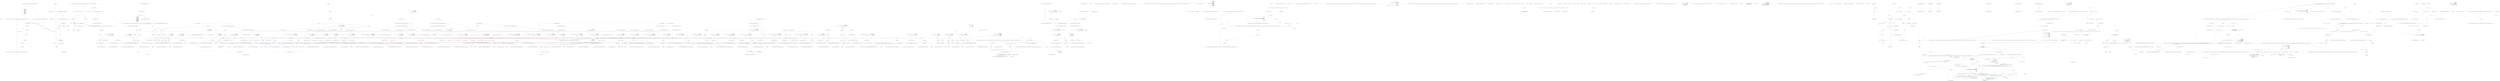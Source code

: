 digraph  {
m1_9 [cluster="CommandLine.Core.OptionSpecification.FromAttribute(CommandLine.OptionAttribute, System.Type, System.Collections.Generic.IEnumerable<string>)", file="HelpTextTests.cs", label="Entry CommandLine.Core.OptionSpecification.FromAttribute(CommandLine.OptionAttribute, System.Type, System.Collections.Generic.IEnumerable<string>)", span="29-29"];
m1_10 [cluster="CommandLine.Core.OptionSpecification.FromAttribute(CommandLine.OptionAttribute, System.Type, System.Collections.Generic.IEnumerable<string>)", file="HelpTextTests.cs", label="return new OptionSpecification(\r\n                attribute.ShortName,\r\n                attribute.LongName,\r\n                attribute.Required,\r\n                attribute.SetName,\r\n                attribute.Min,\r\n                attribute.Max,\r\n                attribute.Separator,\r\n                attribute.DefaultValue.ToMaybe(),\r\n                conversionType,\r\n                attribute.HelpText,\r\n                attribute.MetaValue,\r\n                enumValues);", span="31-43"];
m1_11 [cluster="CommandLine.Core.OptionSpecification.FromAttribute(CommandLine.OptionAttribute, System.Type, System.Collections.Generic.IEnumerable<string>)", file="HelpTextTests.cs", label="Exit CommandLine.Core.OptionSpecification.FromAttribute(CommandLine.OptionAttribute, System.Type, System.Collections.Generic.IEnumerable<string>)", span="29-29"];
m1_12 [cluster="T.ToMaybe<T>()", file="HelpTextTests.cs", label="Entry T.ToMaybe<T>()", span="79-79"];
m1_0 [cluster="CommandLine.Core.OptionSpecification.OptionSpecification(string, string, bool, string, int, int, char, CommandLine.Infrastructure.Maybe<object>, System.Type, string, string, System.Collections.Generic.IEnumerable<string>)", file="HelpTextTests.cs", label="Entry CommandLine.Core.OptionSpecification.OptionSpecification(string, string, bool, string, int, int, char, CommandLine.Infrastructure.Maybe<object>, System.Type, string, string, System.Collections.Generic.IEnumerable<string>)", span="17-17"];
m1_1 [cluster="CommandLine.Core.OptionSpecification.OptionSpecification(string, string, bool, string, int, int, char, CommandLine.Infrastructure.Maybe<object>, System.Type, string, string, System.Collections.Generic.IEnumerable<string>)", file="HelpTextTests.cs", label="this.shortName = shortName", span="20-20"];
m1_2 [cluster="CommandLine.Core.OptionSpecification.OptionSpecification(string, string, bool, string, int, int, char, CommandLine.Infrastructure.Maybe<object>, System.Type, string, string, System.Collections.Generic.IEnumerable<string>)", file="HelpTextTests.cs", label="this.longName = longName", span="21-21"];
m1_3 [cluster="CommandLine.Core.OptionSpecification.OptionSpecification(string, string, bool, string, int, int, char, CommandLine.Infrastructure.Maybe<object>, System.Type, string, string, System.Collections.Generic.IEnumerable<string>)", file="HelpTextTests.cs", label="this.separator = separator", span="22-22"];
m1_4 [cluster="CommandLine.Core.OptionSpecification.OptionSpecification(string, string, bool, string, int, int, char, CommandLine.Infrastructure.Maybe<object>, System.Type, string, string, System.Collections.Generic.IEnumerable<string>)", file="HelpTextTests.cs", label="this.setName = setName", span="23-23"];
m1_5 [cluster="CommandLine.Core.OptionSpecification.OptionSpecification(string, string, bool, string, int, int, char, CommandLine.Infrastructure.Maybe<object>, System.Type, string, string, System.Collections.Generic.IEnumerable<string>)", file="HelpTextTests.cs", label="this.helpText = helpText", span="24-24"];
m1_6 [cluster="CommandLine.Core.OptionSpecification.OptionSpecification(string, string, bool, string, int, int, char, CommandLine.Infrastructure.Maybe<object>, System.Type, string, string, System.Collections.Generic.IEnumerable<string>)", file="HelpTextTests.cs", label="this.metaValue = metaValue", span="25-25"];
m1_7 [cluster="CommandLine.Core.OptionSpecification.OptionSpecification(string, string, bool, string, int, int, char, CommandLine.Infrastructure.Maybe<object>, System.Type, string, string, System.Collections.Generic.IEnumerable<string>)", file="HelpTextTests.cs", label="this.enumValues = enumValues", span="26-26"];
m1_8 [cluster="CommandLine.Core.OptionSpecification.OptionSpecification(string, string, bool, string, int, int, char, CommandLine.Infrastructure.Maybe<object>, System.Type, string, string, System.Collections.Generic.IEnumerable<string>)", file="HelpTextTests.cs", label="Exit CommandLine.Core.OptionSpecification.OptionSpecification(string, string, bool, string, int, int, char, CommandLine.Infrastructure.Maybe<object>, System.Type, string, string, System.Collections.Generic.IEnumerable<string>)", span="17-17"];
m1_13 [file="HelpTextTests.cs", label="CommandLine.Core.OptionSpecification", span=""];
m2_37 [cluster="CommandLine.Infrastructure.Maybe.Nothing<T>()", file="InstanceBuilder.cs", label="Entry CommandLine.Infrastructure.Maybe.Nothing<T>()", span="63-63"];
m2_10 [cluster="CommandLine.Core.SpecificationExtensions.ThrowingValidate(System.Collections.Generic.IEnumerable<CommandLine.Core.Specification>, System.Collections.Generic.IEnumerable<System.Tuple<System.Func<CommandLine.Core.Specification, bool>, string>>)", file="InstanceBuilder.cs", label="Entry CommandLine.Core.SpecificationExtensions.ThrowingValidate(System.Collections.Generic.IEnumerable<CommandLine.Core.Specification>, System.Collections.Generic.IEnumerable<System.Tuple<System.Func<CommandLine.Core.Specification, bool>, string>>)", span="38-38"];
m2_11 [cluster="CommandLine.Core.SpecificationExtensions.ThrowingValidate(System.Collections.Generic.IEnumerable<CommandLine.Core.Specification>, System.Collections.Generic.IEnumerable<System.Tuple<System.Func<CommandLine.Core.Specification, bool>, string>>)", file="InstanceBuilder.cs", label=guardsLookup, span="40-40"];
m2_12 [cluster="CommandLine.Core.SpecificationExtensions.ThrowingValidate(System.Collections.Generic.IEnumerable<CommandLine.Core.Specification>, System.Collections.Generic.IEnumerable<System.Tuple<System.Func<CommandLine.Core.Specification, bool>, string>>)", file="InstanceBuilder.cs", label="specifications.Any(spec => guard.Item1(spec))", span="42-42"];
m2_14 [cluster="CommandLine.Core.SpecificationExtensions.ThrowingValidate(System.Collections.Generic.IEnumerable<CommandLine.Core.Specification>, System.Collections.Generic.IEnumerable<System.Tuple<System.Func<CommandLine.Core.Specification, bool>, string>>)", file="InstanceBuilder.cs", label="return specifications;", span="48-48"];
m2_13 [cluster="CommandLine.Core.SpecificationExtensions.ThrowingValidate(System.Collections.Generic.IEnumerable<CommandLine.Core.Specification>, System.Collections.Generic.IEnumerable<System.Tuple<System.Func<CommandLine.Core.Specification, bool>, string>>)", file="InstanceBuilder.cs", label="throw new ApplicationException(guard.Item2);", span="44-44"];
m2_15 [cluster="CommandLine.Core.SpecificationExtensions.ThrowingValidate(System.Collections.Generic.IEnumerable<CommandLine.Core.Specification>, System.Collections.Generic.IEnumerable<System.Tuple<System.Func<CommandLine.Core.Specification, bool>, string>>)", file="InstanceBuilder.cs", label="Exit CommandLine.Core.SpecificationExtensions.ThrowingValidate(System.Collections.Generic.IEnumerable<CommandLine.Core.Specification>, System.Collections.Generic.IEnumerable<System.Tuple<System.Func<CommandLine.Core.Specification, bool>, string>>)", span="38-38"];
m2_35 [cluster="CommandLine.Infrastructure.Maybe.Just<T>(T)", file="InstanceBuilder.cs", label="Entry CommandLine.Infrastructure.Maybe.Just<T>(T)", span="68-68"];
m2_34 [cluster="System.Type.ToDescriptorKind()", file="InstanceBuilder.cs", label="Entry System.Type.ToDescriptorKind()", span="22-22"];
m2_0 [cluster="CommandLine.Core.SpecificationExtensions.IsOption(CommandLine.Core.Specification)", file="InstanceBuilder.cs", label="Entry CommandLine.Core.SpecificationExtensions.IsOption(CommandLine.Core.Specification)", span="11-11"];
m2_1 [cluster="CommandLine.Core.SpecificationExtensions.IsOption(CommandLine.Core.Specification)", file="InstanceBuilder.cs", label="return specification.Tag == SpecificationType.Option;", span="13-13"];
m2_2 [cluster="CommandLine.Core.SpecificationExtensions.IsOption(CommandLine.Core.Specification)", file="InstanceBuilder.cs", label="Exit CommandLine.Core.SpecificationExtensions.IsOption(CommandLine.Core.Specification)", span="11-11"];
m2_9 [cluster="CommandLine.Core.OptionSpecification.OptionSpecification(string, string, bool, string, CommandLine.Infrastructure.Maybe<int>, CommandLine.Infrastructure.Maybe<int>, char, CommandLine.Infrastructure.Maybe<object>, System.Type, string, string, System.Collections.Generic.IEnumerable<string>)", file="InstanceBuilder.cs", label="Entry CommandLine.Core.OptionSpecification.OptionSpecification(string, string, bool, string, CommandLine.Infrastructure.Maybe<int>, CommandLine.Infrastructure.Maybe<int>, char, CommandLine.Infrastructure.Maybe<object>, System.Type, string, string, System.Collections.Generic.IEnumerable<string>)", span="17-17"];
m2_36 [cluster="CommandLine.Infrastructure.Maybe<T>.MatchJust(out T)", file="InstanceBuilder.cs", label="Entry CommandLine.Infrastructure.Maybe<T>.MatchJust(out T)", span="31-31"];
m2_3 [cluster="CommandLine.Core.SpecificationExtensions.IsValue(CommandLine.Core.Specification)", file="InstanceBuilder.cs", label="Entry CommandLine.Core.SpecificationExtensions.IsValue(CommandLine.Core.Specification)", span="16-16"];
m2_4 [cluster="CommandLine.Core.SpecificationExtensions.IsValue(CommandLine.Core.Specification)", file="InstanceBuilder.cs", label="return specification.Tag == SpecificationType.Value;", span="18-18"];
m2_5 [cluster="CommandLine.Core.SpecificationExtensions.IsValue(CommandLine.Core.Specification)", file="InstanceBuilder.cs", label="Exit CommandLine.Core.SpecificationExtensions.IsValue(CommandLine.Core.Specification)", span="16-16"];
m2_18 [cluster="lambda expression", file="InstanceBuilder.cs", label="Entry lambda expression", span="42-42"];
m2_19 [cluster="lambda expression", file="InstanceBuilder.cs", label="guard.Item1(spec)", span="42-42"];
m2_20 [cluster="lambda expression", file="InstanceBuilder.cs", label="Exit lambda expression", span="42-42"];
m2_22 [cluster="CommandLine.Core.SpecificationExtensions.GetMaxValueCount(CommandLine.Core.Specification)", file="InstanceBuilder.cs", label="Entry CommandLine.Core.SpecificationExtensions.GetMaxValueCount(CommandLine.Core.Specification)", span="51-51"];
m2_23 [cluster="CommandLine.Core.SpecificationExtensions.GetMaxValueCount(CommandLine.Core.Specification)", file="InstanceBuilder.cs", label="specification.ConversionType.ToDescriptorKind()", span="53-53"];
m2_29 [cluster="CommandLine.Core.SpecificationExtensions.GetMaxValueCount(CommandLine.Core.Specification)", color=red, community=0, file="InstanceBuilder.cs", label="0: specification.Min.MatchJust(out min)\r\n                        && specification.Max.MatchJust(out max)", span="60-61"];
m2_24 [cluster="CommandLine.Core.SpecificationExtensions.GetMaxValueCount(CommandLine.Core.Specification)", file="InstanceBuilder.cs", label="TypeDescriptorKind.Scalar", span="55-55"];
m2_26 [cluster="CommandLine.Core.SpecificationExtensions.GetMaxValueCount(CommandLine.Core.Specification)", file="InstanceBuilder.cs", label="TypeDescriptorKind.Sequence", span="57-57"];
m2_25 [cluster="CommandLine.Core.SpecificationExtensions.GetMaxValueCount(CommandLine.Core.Specification)", file="InstanceBuilder.cs", label="return Maybe.Just(1);", span="56-56"];
m2_27 [cluster="CommandLine.Core.SpecificationExtensions.GetMaxValueCount(CommandLine.Core.Specification)", file="InstanceBuilder.cs", label="int min", span="58-58"];
m2_28 [cluster="CommandLine.Core.SpecificationExtensions.GetMaxValueCount(CommandLine.Core.Specification)", file="InstanceBuilder.cs", label="int max", span="59-59"];
m2_30 [cluster="CommandLine.Core.SpecificationExtensions.GetMaxValueCount(CommandLine.Core.Specification)", file="InstanceBuilder.cs", label="min >= 0 && max >= 0", span="63-63"];
m2_32 [cluster="CommandLine.Core.SpecificationExtensions.GetMaxValueCount(CommandLine.Core.Specification)", file="InstanceBuilder.cs", label="return Maybe.Nothing<int>();", span="71-71"];
m2_31 [cluster="CommandLine.Core.SpecificationExtensions.GetMaxValueCount(CommandLine.Core.Specification)", file="InstanceBuilder.cs", label="return Maybe.Just(max);", span="65-65"];
m2_33 [cluster="CommandLine.Core.SpecificationExtensions.GetMaxValueCount(CommandLine.Core.Specification)", file="InstanceBuilder.cs", label="Exit CommandLine.Core.SpecificationExtensions.GetMaxValueCount(CommandLine.Core.Specification)", span="51-51"];
m2_17 [cluster="System.ApplicationException.ApplicationException(string)", file="InstanceBuilder.cs", label="Entry System.ApplicationException.ApplicationException(string)", span="0-0"];
m2_16 [cluster="Unk.Any", file="InstanceBuilder.cs", label="Entry Unk.Any", span=""];
m2_6 [cluster="CommandLine.Core.SpecificationExtensions.WithLongName(CommandLine.Core.OptionSpecification, string)", file="InstanceBuilder.cs", label="Entry CommandLine.Core.SpecificationExtensions.WithLongName(CommandLine.Core.OptionSpecification, string)", span="21-21"];
m2_7 [cluster="CommandLine.Core.SpecificationExtensions.WithLongName(CommandLine.Core.OptionSpecification, string)", file="InstanceBuilder.cs", label="return new OptionSpecification(\r\n                specification.ShortName,\r\n                newLongName,\r\n                specification.Required,\r\n                specification.SetName,\r\n                specification.Min,\r\n                specification.Max,\r\n                specification.Separator,\r\n                specification.DefaultValue,\r\n                specification.ConversionType,\r\n                specification.HelpText,\r\n                specification.MetaValue,\r\n                specification.EnumValues);", span="23-35"];
m2_8 [cluster="CommandLine.Core.SpecificationExtensions.WithLongName(CommandLine.Core.OptionSpecification, string)", file="InstanceBuilder.cs", label="Exit CommandLine.Core.SpecificationExtensions.WithLongName(CommandLine.Core.OptionSpecification, string)", span="21-21"];
m2_21 [cluster="System.Func<T, TResult>.Invoke(T)", file="InstanceBuilder.cs", label="Entry System.Func<T, TResult>.Invoke(T)", span="0-0"];
m2_38 [file="InstanceBuilder.cs", label=guard, span=""];
m3_41 [cluster="CommandLine.Tests.Unit.Core.InstanceBuilderTests.Parse_int_sequence_with_range(string[], int[])", file="InstanceBuilderTests.cs", label="Entry CommandLine.Tests.Unit.Core.InstanceBuilderTests.Parse_int_sequence_with_range(string[], int[])", span="112-112"];
m3_42 [cluster="CommandLine.Tests.Unit.Core.InstanceBuilderTests.Parse_int_sequence_with_range(string[], int[])", file="InstanceBuilderTests.cs", label="var result = InstanceBuilder.Build(\r\n                Maybe.Just<Func<FakeOptions>>(() => new FakeOptions()),\r\n                arguments,\r\n                StringComparer.Ordinal,\r\n                CultureInfo.InvariantCulture)", span="117-121"];
m3_43 [cluster="CommandLine.Tests.Unit.Core.InstanceBuilderTests.Parse_int_sequence_with_range(string[], int[])", file="InstanceBuilderTests.cs", label="Assert.True(expected.SequenceEqual(result.Value.IntSequence))", span="124-124"];
m3_44 [cluster="CommandLine.Tests.Unit.Core.InstanceBuilderTests.Parse_int_sequence_with_range(string[], int[])", file="InstanceBuilderTests.cs", label="Exit CommandLine.Tests.Unit.Core.InstanceBuilderTests.Parse_int_sequence_with_range(string[], int[])", span="112-112"];
m3_358 [cluster="CommandLine.Tests.Unit.Core.InstanceBuilderTests.Min_and_max_constraint_set_to_zero_throws_exception()", file="InstanceBuilderTests.cs", label="Entry CommandLine.Tests.Unit.Core.InstanceBuilderTests.Min_and_max_constraint_set_to_zero_throws_exception()", span="834-834"];
m3_359 [cluster="CommandLine.Tests.Unit.Core.InstanceBuilderTests.Min_and_max_constraint_set_to_zero_throws_exception()", file="InstanceBuilderTests.cs", label="Action test = () => InstanceBuilder.Build(\r\n                Maybe.Just<Func<FakeOptionsWithMinMaxZero>>(() => new FakeOptionsWithMinMaxZero()),\r\n                new string[] { },\r\n                StringComparer.Ordinal,\r\n                CultureInfo.InvariantCulture)", span="837-841"];
m3_360 [cluster="CommandLine.Tests.Unit.Core.InstanceBuilderTests.Min_and_max_constraint_set_to_zero_throws_exception()", file="InstanceBuilderTests.cs", label="Assert.Throws<ApplicationException>(test)", span="844-844"];
m3_361 [cluster="CommandLine.Tests.Unit.Core.InstanceBuilderTests.Min_and_max_constraint_set_to_zero_throws_exception()", file="InstanceBuilderTests.cs", label="Exit CommandLine.Tests.Unit.Core.InstanceBuilderTests.Min_and_max_constraint_set_to_zero_throws_exception()", span="834-834"];
m3_339 [cluster="Unk.>", file="InstanceBuilderTests.cs", label="Entry Unk.>", span=""];
m3_63 [cluster="CommandLine.Tests.Fakes.FakeOptionsWithSequenceAndOnlyMaxConstraint.FakeOptionsWithSequenceAndOnlyMaxConstraint()", file="InstanceBuilderTests.cs", label="Entry CommandLine.Tests.Fakes.FakeOptionsWithSequenceAndOnlyMaxConstraint.FakeOptionsWithSequenceAndOnlyMaxConstraint()", span="6-6"];
m3_152 [cluster="CommandLine.Tests.Unit.Core.InstanceBuilderTests.Parse_long_sequence_with_separator(string[], long[])", file="InstanceBuilderTests.cs", label="Entry CommandLine.Tests.Unit.Core.InstanceBuilderTests.Parse_long_sequence_with_separator(string[], long[])", span="384-384"];
m3_153 [cluster="CommandLine.Tests.Unit.Core.InstanceBuilderTests.Parse_long_sequence_with_separator(string[], long[])", file="InstanceBuilderTests.cs", label="var result = InstanceBuilder.Build(\r\n                Maybe.Just<Func<FakeOptionsWithSequenceAndSeparator>>(() => new FakeOptionsWithSequenceAndSeparator()),\r\n                arguments,\r\n                StringComparer.Ordinal,\r\n                CultureInfo.InvariantCulture)", span="389-393"];
m3_154 [cluster="CommandLine.Tests.Unit.Core.InstanceBuilderTests.Parse_long_sequence_with_separator(string[], long[])", file="InstanceBuilderTests.cs", label="expected.ShouldBeEquivalentTo(result.Value.LongSequence)", span="396-396"];
m3_155 [cluster="CommandLine.Tests.Unit.Core.InstanceBuilderTests.Parse_long_sequence_with_separator(string[], long[])", file="InstanceBuilderTests.cs", label="Exit CommandLine.Tests.Unit.Core.InstanceBuilderTests.Parse_long_sequence_with_separator(string[], long[])", span="384-384"];
m3_55 [cluster="CommandLine.Tests.Fakes.FakeOptionsWithSequenceAndOnlyMinConstraint.FakeOptionsWithSequenceAndOnlyMinConstraint()", file="InstanceBuilderTests.cs", label="Entry CommandLine.Tests.Fakes.FakeOptionsWithSequenceAndOnlyMinConstraint.FakeOptionsWithSequenceAndOnlyMinConstraint()", span="6-6"];
m3_267 [cluster="CommandLine.Tests.Unit.Core.InstanceBuilderTests.Omitting_names_assumes_identifier_as_long_name(string[], string)", file="InstanceBuilderTests.cs", label="Entry CommandLine.Tests.Unit.Core.InstanceBuilderTests.Omitting_names_assumes_identifier_as_long_name(string[], string)", span="635-635"];
m3_268 [cluster="CommandLine.Tests.Unit.Core.InstanceBuilderTests.Omitting_names_assumes_identifier_as_long_name(string[], string)", file="InstanceBuilderTests.cs", label="var result = InstanceBuilder.Build(\r\n                Maybe.Just<Func<FakeOptions>>(() => new FakeOptions()),\r\n                arguments,\r\n                StringComparer.Ordinal,\r\n                CultureInfo.InvariantCulture)", span="640-644"];
m3_269 [cluster="CommandLine.Tests.Unit.Core.InstanceBuilderTests.Omitting_names_assumes_identifier_as_long_name(string[], string)", file="InstanceBuilderTests.cs", label="Assert.True(expected.Equals(result.Value.StringValue))", span="647-647"];
m3_270 [cluster="CommandLine.Tests.Unit.Core.InstanceBuilderTests.Omitting_names_assumes_identifier_as_long_name(string[], string)", file="InstanceBuilderTests.cs", label="Exit CommandLine.Tests.Unit.Core.InstanceBuilderTests.Omitting_names_assumes_identifier_as_long_name(string[], string)", span="635-635"];
m3_335 [cluster="CommandLine.Tests.Unit.Core.InstanceBuilderTests.Min_constraint_set_to_zero_throws_exception()", file="InstanceBuilderTests.cs", label="Entry CommandLine.Tests.Unit.Core.InstanceBuilderTests.Min_constraint_set_to_zero_throws_exception()", span="806-806"];
m3_336 [cluster="CommandLine.Tests.Unit.Core.InstanceBuilderTests.Min_constraint_set_to_zero_throws_exception()", file="InstanceBuilderTests.cs", label="Action test = () => InstanceBuilder.Build(\r\n                Maybe.Just<Func<FakeOptionsWithMinZero>>(() => new FakeOptionsWithMinZero()),\r\n                new string[] {},\r\n                StringComparer.Ordinal,\r\n                CultureInfo.InvariantCulture)", span="809-813"];
m3_337 [cluster="CommandLine.Tests.Unit.Core.InstanceBuilderTests.Min_constraint_set_to_zero_throws_exception()", file="InstanceBuilderTests.cs", label="Assert.Throws<ApplicationException>(test)", span="816-816"];
m3_338 [cluster="CommandLine.Tests.Unit.Core.InstanceBuilderTests.Min_constraint_set_to_zero_throws_exception()", file="InstanceBuilderTests.cs", label="Exit CommandLine.Tests.Unit.Core.InstanceBuilderTests.Min_constraint_set_to_zero_throws_exception()", span="806-806"];
m3_308 [cluster="CommandLine.Tests.Unit.Core.InstanceBuilderTests.Parse_nullable_long(string[], long?)", file="InstanceBuilderTests.cs", label="Entry CommandLine.Tests.Unit.Core.InstanceBuilderTests.Parse_nullable_long(string[], long?)", span="739-739"];
m3_309 [cluster="CommandLine.Tests.Unit.Core.InstanceBuilderTests.Parse_nullable_long(string[], long?)", file="InstanceBuilderTests.cs", label="var result = InstanceBuilder.Build(\r\n                Maybe.Just<Func<FakeOptionsWithNullables>>(() => new FakeOptionsWithNullables()),\r\n                arguments,\r\n                StringComparer.Ordinal,\r\n                CultureInfo.InvariantCulture)", span="744-748"];
m3_310 [cluster="CommandLine.Tests.Unit.Core.InstanceBuilderTests.Parse_nullable_long(string[], long?)", file="InstanceBuilderTests.cs", label="expected.ShouldBeEquivalentTo(result.Value.NullableLong)", span="751-751"];
m3_311 [cluster="CommandLine.Tests.Unit.Core.InstanceBuilderTests.Parse_nullable_long(string[], long?)", file="InstanceBuilderTests.cs", label="Exit CommandLine.Tests.Unit.Core.InstanceBuilderTests.Parse_nullable_long(string[], long?)", span="739-739"];
m3_79 [cluster="CommandLine.SequenceOutOfRangeError.SequenceOutOfRangeError(CommandLine.NameInfo)", file="InstanceBuilderTests.cs", label="Entry CommandLine.SequenceOutOfRangeError.SequenceOutOfRangeError(CommandLine.NameInfo)", span="320-320"];
m3_167 [cluster="CommandLine.Tests.Unit.Core.InstanceBuilderTests.Double_dash_force_subsequent_arguments_as_values()", file="InstanceBuilderTests.cs", label="Entry CommandLine.Tests.Unit.Core.InstanceBuilderTests.Double_dash_force_subsequent_arguments_as_values()", span="427-427"];
m3_168 [cluster="CommandLine.Tests.Unit.Core.InstanceBuilderTests.Double_dash_force_subsequent_arguments_as_values()", file="InstanceBuilderTests.cs", label="var expectedResult = new FakeOptionsWithValues\r\n                {\r\n                    StringValue = ''str1'',\r\n                    LongValue = 10L,\r\n                    StringSequence = new[] { ''-a'', ''--bee'', ''-c'' },\r\n                    IntValue = 20\r\n                }", span="430-436"];
m3_169 [cluster="CommandLine.Tests.Unit.Core.InstanceBuilderTests.Double_dash_force_subsequent_arguments_as_values()", file="InstanceBuilderTests.cs", label="var arguments = new[] { ''--stringvalue'', ''str1'', ''--'', ''10'', ''-a'', ''--bee'', ''-c'', ''20'' }", span="437-437"];
m3_171 [cluster="CommandLine.Tests.Unit.Core.InstanceBuilderTests.Double_dash_force_subsequent_arguments_as_values()", file="InstanceBuilderTests.cs", label="expectedResult.ShouldBeEquivalentTo(result.Value)", span="450-450"];
m3_170 [cluster="CommandLine.Tests.Unit.Core.InstanceBuilderTests.Double_dash_force_subsequent_arguments_as_values()", file="InstanceBuilderTests.cs", label="var result = InstanceBuilder.Build(\r\n                Maybe.Just<Func<FakeOptionsWithValues>>(() => new FakeOptionsWithValues()),\r\n                (a, optionSpecs) =>\r\n                    Tokenizer.PreprocessDashDash(a,\r\n                        args => Tokenizer.Tokenize(args, name => NameLookup.Contains(name, optionSpecs, StringComparer.Ordinal))),\r\n                arguments,\r\n                StringComparer.Ordinal,\r\n                CultureInfo.InvariantCulture)", span="440-447"];
m3_172 [cluster="CommandLine.Tests.Unit.Core.InstanceBuilderTests.Double_dash_force_subsequent_arguments_as_values()", file="InstanceBuilderTests.cs", label="Exit CommandLine.Tests.Unit.Core.InstanceBuilderTests.Double_dash_force_subsequent_arguments_as_values()", span="427-427"];
m3_259 [cluster="CommandLine.Tests.Unit.Core.InstanceBuilderTests.Parse_unknown_short_option_in_option_group_gererates_UnknownOptionError()", file="InstanceBuilderTests.cs", label="Entry CommandLine.Tests.Unit.Core.InstanceBuilderTests.Parse_unknown_short_option_in_option_group_gererates_UnknownOptionError()", span="614-614"];
m3_260 [cluster="CommandLine.Tests.Unit.Core.InstanceBuilderTests.Parse_unknown_short_option_in_option_group_gererates_UnknownOptionError()", file="InstanceBuilderTests.cs", label="var expectedResult = new[] { new UnknownOptionError(''z'') }", span="617-617"];
m3_261 [cluster="CommandLine.Tests.Unit.Core.InstanceBuilderTests.Parse_unknown_short_option_in_option_group_gererates_UnknownOptionError()", file="InstanceBuilderTests.cs", label="var result = InstanceBuilder.Build(\r\n                Maybe.Just<Func<FakeOptions>>(() => new FakeOptions()),\r\n                new[] { ''-zx'' },\r\n                StringComparer.Ordinal,\r\n                CultureInfo.InvariantCulture)", span="620-624"];
m3_262 [cluster="CommandLine.Tests.Unit.Core.InstanceBuilderTests.Parse_unknown_short_option_in_option_group_gererates_UnknownOptionError()", color=red, community=0, file="InstanceBuilderTests.cs", label="0: Assert.True(expectedResult.SequenceEqual(result.Errors))", span="627-627"];
m3_263 [cluster="CommandLine.Tests.Unit.Core.InstanceBuilderTests.Parse_unknown_short_option_in_option_group_gererates_UnknownOptionError()", file="InstanceBuilderTests.cs", label="Exit CommandLine.Tests.Unit.Core.InstanceBuilderTests.Parse_unknown_short_option_in_option_group_gererates_UnknownOptionError()", span="614-614"];
m3_392 [cluster="CommandLine.Tests.Unit.Core.InstanceBuilderTests.Can_define_options_on_interface_properties(string[], string)", file="InstanceBuilderTests.cs", label="Entry CommandLine.Tests.Unit.Core.InstanceBuilderTests.Can_define_options_on_interface_properties(string[], string)", span="884-884"];
m3_393 [cluster="CommandLine.Tests.Unit.Core.InstanceBuilderTests.Can_define_options_on_interface_properties(string[], string)", file="InstanceBuilderTests.cs", label="var result = InstanceBuilder.Build(\r\n                Maybe.Just<Func<FakeInterfaceOptions>>(() => new FakeInterfaceOptions()),\r\n                arguments,\r\n                StringComparer.Ordinal,\r\n                CultureInfo.InvariantCulture)", span="887-891"];
m3_394 [cluster="CommandLine.Tests.Unit.Core.InstanceBuilderTests.Can_define_options_on_interface_properties(string[], string)", file="InstanceBuilderTests.cs", label="expected.ShouldBeEquivalentTo(result.Value.InputFile)", span="894-894"];
m3_395 [cluster="CommandLine.Tests.Unit.Core.InstanceBuilderTests.Can_define_options_on_interface_properties(string[], string)", file="InstanceBuilderTests.cs", label="Exit CommandLine.Tests.Unit.Core.InstanceBuilderTests.Can_define_options_on_interface_properties(string[], string)", span="884-884"];
m3_109 [cluster="CommandLine.Tests.Fakes.FakeOptionsWithEnum.FakeOptionsWithEnum()", file="InstanceBuilderTests.cs", label="Entry CommandLine.Tests.Fakes.FakeOptionsWithEnum.FakeOptionsWithEnum()", span="11-11"];
m3_9 [cluster="CommandLine.Infrastructure.Maybe.Just<T>(T)", file="InstanceBuilderTests.cs", label="Entry CommandLine.Infrastructure.Maybe.Just<T>(T)", span="68-68"];
m3_204 [cluster="CommandLine.Tests.Fakes.FakeOptionWithRequiredAndSet.FakeOptionWithRequiredAndSet()", file="InstanceBuilderTests.cs", label="Entry CommandLine.Tests.Fakes.FakeOptionWithRequiredAndSet.FakeOptionWithRequiredAndSet()", span="4-4"];
m3_74 [cluster="CommandLine.Tests.Unit.Core.InstanceBuilderTests.Breaking_min_constraint_in_string_sequence_as_value_gererates_SequenceOutOfRangeError()", file="InstanceBuilderTests.cs", label="Entry CommandLine.Tests.Unit.Core.InstanceBuilderTests.Breaking_min_constraint_in_string_sequence_as_value_gererates_SequenceOutOfRangeError()", span="194-194"];
m3_75 [cluster="CommandLine.Tests.Unit.Core.InstanceBuilderTests.Breaking_min_constraint_in_string_sequence_as_value_gererates_SequenceOutOfRangeError()", file="InstanceBuilderTests.cs", label="var expectedResult = new[] { new SequenceOutOfRangeError(NameInfo.EmptyName) }", span="197-197"];
m3_76 [cluster="CommandLine.Tests.Unit.Core.InstanceBuilderTests.Breaking_min_constraint_in_string_sequence_as_value_gererates_SequenceOutOfRangeError()", file="InstanceBuilderTests.cs", label="var result = InstanceBuilder.Build(\r\n                Maybe.Just<Func<FakeOptionsWithSequenceAndOnlyMinConstraintAsValue>>(() => new FakeOptionsWithSequenceAndOnlyMinConstraintAsValue()),\r\n                new string[] { },\r\n                StringComparer.Ordinal,\r\n                CultureInfo.InvariantCulture)", span="200-204"];
m3_77 [cluster="CommandLine.Tests.Unit.Core.InstanceBuilderTests.Breaking_min_constraint_in_string_sequence_as_value_gererates_SequenceOutOfRangeError()", color=red, community=0, file="InstanceBuilderTests.cs", label="0: Assert.True(expectedResult.SequenceEqual(result.Errors))", span="207-207"];
m3_78 [cluster="CommandLine.Tests.Unit.Core.InstanceBuilderTests.Breaking_min_constraint_in_string_sequence_as_value_gererates_SequenceOutOfRangeError()", file="InstanceBuilderTests.cs", label="Exit CommandLine.Tests.Unit.Core.InstanceBuilderTests.Breaking_min_constraint_in_string_sequence_as_value_gererates_SequenceOutOfRangeError()", span="194-194"];
m3_247 [cluster="CommandLine.UnknownOptionError.UnknownOptionError(string)", file="InstanceBuilderTests.cs", label="Entry CommandLine.UnknownOptionError.UnknownOptionError(string)", span="276-276"];
m3_92 [cluster="CommandLine.Tests.Unit.Core.InstanceBuilderTests.Breaking_max_constraint_in_string_sequence_as_value_gererates_SequenceOutOfRangeError()", file="InstanceBuilderTests.cs", label="Entry CommandLine.Tests.Unit.Core.InstanceBuilderTests.Breaking_max_constraint_in_string_sequence_as_value_gererates_SequenceOutOfRangeError()", span="232-232"];
m3_93 [cluster="CommandLine.Tests.Unit.Core.InstanceBuilderTests.Breaking_max_constraint_in_string_sequence_as_value_gererates_SequenceOutOfRangeError()", file="InstanceBuilderTests.cs", label="var expectedResult = new[] { new SequenceOutOfRangeError(NameInfo.EmptyName) }", span="235-235"];
m3_94 [cluster="CommandLine.Tests.Unit.Core.InstanceBuilderTests.Breaking_max_constraint_in_string_sequence_as_value_gererates_SequenceOutOfRangeError()", file="InstanceBuilderTests.cs", label="var result = InstanceBuilder.Build(\r\n                Maybe.Just<Func<FakeOptionsWithSequenceAndOnlyMaxConstraintAsValue>>(() => new FakeOptionsWithSequenceAndOnlyMaxConstraintAsValue()),\r\n                new[] { ''one'', ''two'', ''three'', ''this-is-too-much'' },\r\n                StringComparer.Ordinal,\r\n                CultureInfo.InvariantCulture)", span="238-242"];
m3_95 [cluster="CommandLine.Tests.Unit.Core.InstanceBuilderTests.Breaking_max_constraint_in_string_sequence_as_value_gererates_SequenceOutOfRangeError()", color=red, community=0, file="InstanceBuilderTests.cs", label="0: Assert.True(expectedResult.SequenceEqual(result.Errors))", span="245-245"];
m3_96 [cluster="CommandLine.Tests.Unit.Core.InstanceBuilderTests.Breaking_max_constraint_in_string_sequence_as_value_gererates_SequenceOutOfRangeError()", file="InstanceBuilderTests.cs", label="Exit CommandLine.Tests.Unit.Core.InstanceBuilderTests.Breaking_max_constraint_in_string_sequence_as_value_gererates_SequenceOutOfRangeError()", span="232-232"];
m3_184 [cluster="CommandLine.Core.Tokenizer.Tokenize(System.Collections.Generic.IEnumerable<string>, System.Func<string, bool>)", file="InstanceBuilderTests.cs", label="Entry CommandLine.Core.Tokenizer.Tokenize(System.Collections.Generic.IEnumerable<string>, System.Func<string, bool>)", span="11-11"];
m3_315 [cluster="CommandLine.Tests.Unit.Core.InstanceBuilderTests.Parse_fsharp_option_string(string[], string, bool)", file="InstanceBuilderTests.cs", label="Entry CommandLine.Tests.Unit.Core.InstanceBuilderTests.Parse_fsharp_option_string(string[], string, bool)", span="759-759"];
m3_316 [cluster="CommandLine.Tests.Unit.Core.InstanceBuilderTests.Parse_fsharp_option_string(string[], string, bool)", file="InstanceBuilderTests.cs", label="var result = InstanceBuilder.Build(\r\n                Maybe.Just<Func<FakeOptionsWithFSharpOption>>(() => new FakeOptionsWithFSharpOption()),\r\n                arguments,\r\n                StringComparer.Ordinal,\r\n                CultureInfo.InvariantCulture)", span="764-768"];
m3_318 [cluster="CommandLine.Tests.Unit.Core.InstanceBuilderTests.Parse_fsharp_option_string(string[], string, bool)", file="InstanceBuilderTests.cs", label="expectedValue.ShouldBeEquivalentTo(result.Value.FileName.Value)", span="773-773"];
m3_319 [cluster="CommandLine.Tests.Unit.Core.InstanceBuilderTests.Parse_fsharp_option_string(string[], string, bool)", file="InstanceBuilderTests.cs", label="expectedSome.ShouldBeEquivalentTo(FSharpOption<string>.get_IsSome(result.Value.FileName))", span="775-775"];
m3_317 [cluster="CommandLine.Tests.Unit.Core.InstanceBuilderTests.Parse_fsharp_option_string(string[], string, bool)", file="InstanceBuilderTests.cs", label="result.Value.FileName != null", span="771-771"];
m3_320 [cluster="CommandLine.Tests.Unit.Core.InstanceBuilderTests.Parse_fsharp_option_string(string[], string, bool)", file="InstanceBuilderTests.cs", label="Exit CommandLine.Tests.Unit.Core.InstanceBuilderTests.Parse_fsharp_option_string(string[], string, bool)", span="759-759"];
m3_299 [cluster="CommandLine.Tests.Fakes.FakeOptionsWithSequenceMinMaxEqual.FakeOptionsWithSequenceMinMaxEqual()", file="InstanceBuilderTests.cs", label="Entry CommandLine.Tests.Fakes.FakeOptionsWithSequenceMinMaxEqual.FakeOptionsWithSequenceMinMaxEqual()", span="9-9"];
m3_307 [cluster="CommandLine.Tests.Fakes.FakeOptionsWithNullables.FakeOptionsWithNullables()", file="InstanceBuilderTests.cs", label="Entry CommandLine.Tests.Fakes.FakeOptionsWithNullables.FakeOptionsWithNullables()", span="4-4"];
m3_6 [cluster="CommandLine.Tests.Fakes.FakeOptions.FakeOptions()", file="InstanceBuilderTests.cs", label="Entry CommandLine.Tests.Fakes.FakeOptions.FakeOptions()", span="6-6"];
m3_251 [cluster="CommandLine.Tests.Unit.Core.InstanceBuilderTests.Parse_unknown_short_option_gererates_UnknownOptionError()", file="InstanceBuilderTests.cs", label="Entry CommandLine.Tests.Unit.Core.InstanceBuilderTests.Parse_unknown_short_option_gererates_UnknownOptionError()", span="595-595"];
m3_252 [cluster="CommandLine.Tests.Unit.Core.InstanceBuilderTests.Parse_unknown_short_option_gererates_UnknownOptionError()", file="InstanceBuilderTests.cs", label="var expectedResult = new[] { new UnknownOptionError(''z'') }", span="598-598"];
m3_253 [cluster="CommandLine.Tests.Unit.Core.InstanceBuilderTests.Parse_unknown_short_option_gererates_UnknownOptionError()", file="InstanceBuilderTests.cs", label="var result = InstanceBuilder.Build(\r\n                Maybe.Just<Func<FakeOptions>>(() => new FakeOptions()),\r\n                new[] { ''-z'', ''-x'' },\r\n                StringComparer.Ordinal,\r\n                CultureInfo.InvariantCulture)", span="601-605"];
m3_254 [cluster="CommandLine.Tests.Unit.Core.InstanceBuilderTests.Parse_unknown_short_option_gererates_UnknownOptionError()", color=red, community=0, file="InstanceBuilderTests.cs", label="0: Assert.True(expectedResult.SequenceEqual(result.Errors))", span="608-608"];
m3_255 [cluster="CommandLine.Tests.Unit.Core.InstanceBuilderTests.Parse_unknown_short_option_gererates_UnknownOptionError()", file="InstanceBuilderTests.cs", label="Exit CommandLine.Tests.Unit.Core.InstanceBuilderTests.Parse_unknown_short_option_gererates_UnknownOptionError()", span="595-595"];
m3_110 [cluster="CommandLine.Tests.Unit.Core.InstanceBuilderTests.Parse_enum_value_with_wrong_index_generates_BadFormatConversionError()", file="InstanceBuilderTests.cs", label="Entry CommandLine.Tests.Unit.Core.InstanceBuilderTests.Parse_enum_value_with_wrong_index_generates_BadFormatConversionError()", span="275-275"];
m3_111 [cluster="CommandLine.Tests.Unit.Core.InstanceBuilderTests.Parse_enum_value_with_wrong_index_generates_BadFormatConversionError()", file="InstanceBuilderTests.cs", label="var expectedResult = new[] { new BadFormatConversionError(new NameInfo('''', ''colors'')) }", span="278-278"];
m3_112 [cluster="CommandLine.Tests.Unit.Core.InstanceBuilderTests.Parse_enum_value_with_wrong_index_generates_BadFormatConversionError()", file="InstanceBuilderTests.cs", label="var result = InstanceBuilder.Build(\r\n                Maybe.Just<Func<FakeOptionsWithEnum>>(() => new FakeOptionsWithEnum()),\r\n                new[] { ''--colors'', ''3'' },\r\n                StringComparer.Ordinal,\r\n                CultureInfo.InvariantCulture)", span="281-285"];
m3_113 [cluster="CommandLine.Tests.Unit.Core.InstanceBuilderTests.Parse_enum_value_with_wrong_index_generates_BadFormatConversionError()", color=red, community=0, file="InstanceBuilderTests.cs", label="0: Assert.True(expectedResult.SequenceEqual(result.Errors))", span="288-288"];
m3_114 [cluster="CommandLine.Tests.Unit.Core.InstanceBuilderTests.Parse_enum_value_with_wrong_index_generates_BadFormatConversionError()", file="InstanceBuilderTests.cs", label="Exit CommandLine.Tests.Unit.Core.InstanceBuilderTests.Parse_enum_value_with_wrong_index_generates_BadFormatConversionError()", span="275-275"];
m3_369 [cluster="CommandLine.Tests.Unit.Core.InstanceBuilderTests.Empty_set_options_allowed_with_mutually_exclusive_sets(string[], int)", file="InstanceBuilderTests.cs", label="Entry CommandLine.Tests.Unit.Core.InstanceBuilderTests.Empty_set_options_allowed_with_mutually_exclusive_sets(string[], int)", span="853-853"];
m3_370 [cluster="CommandLine.Tests.Unit.Core.InstanceBuilderTests.Empty_set_options_allowed_with_mutually_exclusive_sets(string[], int)", file="InstanceBuilderTests.cs", label="var result = InstanceBuilder.Build(\r\n                Maybe.Just<Func<FakeOptionsWithNamedAndEmptySets>>(() => new FakeOptionsWithNamedAndEmptySets()),\r\n                arguments,\r\n                StringComparer.Ordinal,\r\n                CultureInfo.InvariantCulture)", span="856-860"];
m3_371 [cluster="CommandLine.Tests.Unit.Core.InstanceBuilderTests.Empty_set_options_allowed_with_mutually_exclusive_sets(string[], int)", color=red, community=0, file="InstanceBuilderTests.cs", label="0: result.Errors.Should().HaveCount(x => x == expected)", span="863-863"];
m3_372 [cluster="CommandLine.Tests.Unit.Core.InstanceBuilderTests.Empty_set_options_allowed_with_mutually_exclusive_sets(string[], int)", file="InstanceBuilderTests.cs", label="Exit CommandLine.Tests.Unit.Core.InstanceBuilderTests.Empty_set_options_allowed_with_mutually_exclusive_sets(string[], int)", span="853-853"];
m3_7 [cluster="CommandLine.HelpRequestedError.HelpRequestedError()", file="InstanceBuilderTests.cs", label="Entry CommandLine.HelpRequestedError.HelpRequestedError()", span="353-353"];
m3_378 [cluster="CommandLine.Tests.Fakes.FakeOptionsWithNamedAndEmptySets.FakeOptionsWithNamedAndEmptySets()", file="InstanceBuilderTests.cs", label="Entry CommandLine.Tests.Fakes.FakeOptionsWithNamedAndEmptySets.FakeOptionsWithNamedAndEmptySets()", span="4-4"];
m3_105 [cluster="Unk.ShouldBeEquivalentTo", file="InstanceBuilderTests.cs", label="Entry Unk.ShouldBeEquivalentTo", span=""];
m3_407 [cluster="CommandLine.Tests.Unit.Core.InstanceBuilderTests.Parse_string_scalar_and_sequence_adjacent(string[], CommandLine.Tests.Fakes.FakeOptionsWithScalarValueAndSequenceStringAdjacent)", file="InstanceBuilderTests.cs", label="Entry CommandLine.Tests.Unit.Core.InstanceBuilderTests.Parse_string_scalar_and_sequence_adjacent(string[], CommandLine.Tests.Fakes.FakeOptionsWithScalarValueAndSequenceStringAdjacent)", span="918-918"];
m3_408 [cluster="CommandLine.Tests.Unit.Core.InstanceBuilderTests.Parse_string_scalar_and_sequence_adjacent(string[], CommandLine.Tests.Fakes.FakeOptionsWithScalarValueAndSequenceStringAdjacent)", file="InstanceBuilderTests.cs", label="var result = InstanceBuilder.Build(\r\n                Maybe.Just<Func<FakeOptionsWithScalarValueAndSequenceStringAdjacent>>(() => new FakeOptionsWithScalarValueAndSequenceStringAdjacent()),\r\n                arguments,\r\n                StringComparer.Ordinal,\r\n                CultureInfo.InvariantCulture)", span="923-927"];
m3_409 [cluster="CommandLine.Tests.Unit.Core.InstanceBuilderTests.Parse_string_scalar_and_sequence_adjacent(string[], CommandLine.Tests.Fakes.FakeOptionsWithScalarValueAndSequenceStringAdjacent)", file="InstanceBuilderTests.cs", label="expected.ShouldBeEquivalentTo(result.Value)", span="930-930"];
m3_410 [cluster="CommandLine.Tests.Unit.Core.InstanceBuilderTests.Parse_string_scalar_and_sequence_adjacent(string[], CommandLine.Tests.Fakes.FakeOptionsWithScalarValueAndSequenceStringAdjacent)", file="InstanceBuilderTests.cs", label="Exit CommandLine.Tests.Unit.Core.InstanceBuilderTests.Parse_string_scalar_and_sequence_adjacent(string[], CommandLine.Tests.Fakes.FakeOptionsWithScalarValueAndSequenceStringAdjacent)", span="918-918"];
m3_83 [cluster="CommandLine.Tests.Fakes.FakeOptionsWithSequenceAndOnlyMinConstraintAsValue.FakeOptionsWithSequenceAndOnlyMinConstraintAsValue()", file="InstanceBuilderTests.cs", label="Entry CommandLine.Tests.Fakes.FakeOptionsWithSequenceAndOnlyMinConstraintAsValue.FakeOptionsWithSequenceAndOnlyMinConstraintAsValue()", span="6-6"];
m3_144 [cluster="CommandLine.Tests.Unit.Core.InstanceBuilderTests.Parse_sequence_value_without_range_constraints(string[], long[])", file="InstanceBuilderTests.cs", label="Entry CommandLine.Tests.Unit.Core.InstanceBuilderTests.Parse_sequence_value_without_range_constraints(string[], long[])", span="362-362"];
m3_145 [cluster="CommandLine.Tests.Unit.Core.InstanceBuilderTests.Parse_sequence_value_without_range_constraints(string[], long[])", file="InstanceBuilderTests.cs", label="var result = InstanceBuilder.Build(\r\n                Maybe.Just<Func<FakeOptionsWithSequenceWithoutRange>>(() => new FakeOptionsWithSequenceWithoutRange()),\r\n                arguments,\r\n                StringComparer.Ordinal,\r\n                CultureInfo.InvariantCulture)", span="367-371"];
m3_146 [cluster="CommandLine.Tests.Unit.Core.InstanceBuilderTests.Parse_sequence_value_without_range_constraints(string[], long[])", file="InstanceBuilderTests.cs", label="expected.ShouldBeEquivalentTo(result.Value.LongSequence)", span="374-374"];
m3_147 [cluster="CommandLine.Tests.Unit.Core.InstanceBuilderTests.Parse_sequence_value_without_range_constraints(string[], long[])", file="InstanceBuilderTests.cs", label="Exit CommandLine.Tests.Unit.Core.InstanceBuilderTests.Parse_sequence_value_without_range_constraints(string[], long[])", span="362-362"];
m3_56 [cluster="CommandLine.Tests.Unit.Core.InstanceBuilderTests.Parse_string_sequence_with_only_max_constraint(string[], string[])", file="InstanceBuilderTests.cs", label="Entry CommandLine.Tests.Unit.Core.InstanceBuilderTests.Parse_string_sequence_with_only_max_constraint(string[], string[])", span="157-157"];
m3_57 [cluster="CommandLine.Tests.Unit.Core.InstanceBuilderTests.Parse_string_sequence_with_only_max_constraint(string[], string[])", file="InstanceBuilderTests.cs", label="var result = InstanceBuilder.Build(\r\n                Maybe.Just<Func<FakeOptionsWithSequenceAndOnlyMaxConstraint>>(() => new FakeOptionsWithSequenceAndOnlyMaxConstraint()),\r\n                arguments,\r\n                StringComparer.Ordinal,\r\n                CultureInfo.InvariantCulture)", span="162-166"];
m3_58 [cluster="CommandLine.Tests.Unit.Core.InstanceBuilderTests.Parse_string_sequence_with_only_max_constraint(string[], string[])", file="InstanceBuilderTests.cs", label="Assert.True(expected.SequenceEqual(result.Value.StringSequence))", span="169-169"];
m3_59 [cluster="CommandLine.Tests.Unit.Core.InstanceBuilderTests.Parse_string_sequence_with_only_max_constraint(string[], string[])", file="InstanceBuilderTests.cs", label="Exit CommandLine.Tests.Unit.Core.InstanceBuilderTests.Parse_string_sequence_with_only_max_constraint(string[], string[])", span="157-157"];
m3_32 [cluster="CommandLine.Tests.Unit.Core.InstanceBuilderTests.Parse_int_sequence(string[], int[])", file="InstanceBuilderTests.cs", label="Entry CommandLine.Tests.Unit.Core.InstanceBuilderTests.Parse_int_sequence(string[], int[])", span="90-90"];
m3_33 [cluster="CommandLine.Tests.Unit.Core.InstanceBuilderTests.Parse_int_sequence(string[], int[])", file="InstanceBuilderTests.cs", label="var result = InstanceBuilder.Build(\r\n                Maybe.Just<Func<FakeOptionsWithSequence>>(() => new FakeOptionsWithSequence()),\r\n                arguments,\r\n                StringComparer.Ordinal,\r\n                CultureInfo.InvariantCulture)", span="95-99"];
m3_34 [cluster="CommandLine.Tests.Unit.Core.InstanceBuilderTests.Parse_int_sequence(string[], int[])", file="InstanceBuilderTests.cs", label="Assert.True(expected.SequenceEqual(result.Value.IntSequence))", span="102-102"];
m3_35 [cluster="CommandLine.Tests.Unit.Core.InstanceBuilderTests.Parse_int_sequence(string[], int[])", file="InstanceBuilderTests.cs", label="Exit CommandLine.Tests.Unit.Core.InstanceBuilderTests.Parse_int_sequence(string[], int[])", span="90-90"];
m3_420 [cluster="lambda expression", file="InstanceBuilderTests.cs", label="Entry lambda expression", span="943-943"];
m3_14 [cluster="lambda expression", file="InstanceBuilderTests.cs", label=fakeOptions, span="28-28"];
m3_13 [cluster="lambda expression", file="InstanceBuilderTests.cs", label="Entry lambda expression", span="28-28"];
m3_15 [cluster="lambda expression", file="InstanceBuilderTests.cs", label="Exit lambda expression", span="28-28"];
m3_21 [cluster="lambda expression", file="InstanceBuilderTests.cs", label="Entry lambda expression", span="49-49"];
m3_22 [cluster="lambda expression", file="InstanceBuilderTests.cs", label="new FakeOptions()", span="49-49"];
m3_23 [cluster="lambda expression", file="InstanceBuilderTests.cs", label="Exit lambda expression", span="49-49"];
m3_28 [cluster="lambda expression", file="InstanceBuilderTests.cs", label="Entry lambda expression", span="72-72"];
m3_29 [cluster="lambda expression", file="InstanceBuilderTests.cs", label="new FakeOptionsWithDouble()", span="72-72"];
m3_30 [cluster="lambda expression", file="InstanceBuilderTests.cs", label="Exit lambda expression", span="72-72"];
m3_37 [cluster="lambda expression", file="InstanceBuilderTests.cs", label="Entry lambda expression", span="96-96"];
m3_38 [cluster="lambda expression", file="InstanceBuilderTests.cs", label="new FakeOptionsWithSequence()", span="96-96"];
m3_39 [cluster="lambda expression", file="InstanceBuilderTests.cs", label="Exit lambda expression", span="96-96"];
m3_45 [cluster="lambda expression", file="InstanceBuilderTests.cs", label="Entry lambda expression", span="118-118"];
m3_46 [cluster="lambda expression", file="InstanceBuilderTests.cs", label="new FakeOptions()", span="118-118"];
m3_47 [cluster="lambda expression", file="InstanceBuilderTests.cs", label="Exit lambda expression", span="118-118"];
m3_52 [cluster="lambda expression", file="InstanceBuilderTests.cs", label="Entry lambda expression", span="141-141"];
m3_53 [cluster="lambda expression", file="InstanceBuilderTests.cs", label="new FakeOptionsWithSequenceAndOnlyMinConstraint()", span="141-141"];
m3_54 [cluster="lambda expression", file="InstanceBuilderTests.cs", label="Exit lambda expression", span="141-141"];
m3_60 [cluster="lambda expression", file="InstanceBuilderTests.cs", label="Entry lambda expression", span="163-163"];
m3_61 [cluster="lambda expression", file="InstanceBuilderTests.cs", label="new FakeOptionsWithSequenceAndOnlyMaxConstraint()", span="163-163"];
m3_62 [cluster="lambda expression", file="InstanceBuilderTests.cs", label="Exit lambda expression", span="163-163"];
m3_71 [cluster="lambda expression", file="InstanceBuilderTests.cs", label="Entry lambda expression", span="182-182"];
m3_72 [cluster="lambda expression", file="InstanceBuilderTests.cs", label="new FakeOptionsWithSequenceAndOnlyMinConstraint()", span="182-182"];
m3_73 [cluster="lambda expression", file="InstanceBuilderTests.cs", label="Exit lambda expression", span="182-182"];
m3_80 [cluster="lambda expression", file="InstanceBuilderTests.cs", label="Entry lambda expression", span="201-201"];
m3_81 [cluster="lambda expression", file="InstanceBuilderTests.cs", label="new FakeOptionsWithSequenceAndOnlyMinConstraintAsValue()", span="201-201"];
m3_82 [cluster="lambda expression", file="InstanceBuilderTests.cs", label="Exit lambda expression", span="201-201"];
m3_89 [cluster="lambda expression", file="InstanceBuilderTests.cs", label="Entry lambda expression", span="220-220"];
m3_90 [cluster="lambda expression", file="InstanceBuilderTests.cs", label="new FakeOptionsWithSequenceAndOnlyMaxConstraint()", span="220-220"];
m3_91 [cluster="lambda expression", file="InstanceBuilderTests.cs", label="Exit lambda expression", span="220-220"];
m3_97 [cluster="lambda expression", file="InstanceBuilderTests.cs", label="Entry lambda expression", span="239-239"];
m3_98 [cluster="lambda expression", file="InstanceBuilderTests.cs", label="new FakeOptionsWithSequenceAndOnlyMaxConstraintAsValue()", span="239-239"];
m3_99 [cluster="lambda expression", file="InstanceBuilderTests.cs", label="Exit lambda expression", span="239-239"];
m3_106 [cluster="lambda expression", file="InstanceBuilderTests.cs", label="Entry lambda expression", span="263-263"];
m3_107 [cluster="lambda expression", file="InstanceBuilderTests.cs", label="new FakeOptionsWithEnum()", span="263-263"];
m3_108 [cluster="lambda expression", file="InstanceBuilderTests.cs", label="Exit lambda expression", span="263-263"];
m3_116 [cluster="lambda expression", file="InstanceBuilderTests.cs", label="Entry lambda expression", span="282-282"];
m3_117 [cluster="lambda expression", file="InstanceBuilderTests.cs", label="new FakeOptionsWithEnum()", span="282-282"];
m3_118 [cluster="lambda expression", file="InstanceBuilderTests.cs", label="Exit lambda expression", span="282-282"];
m3_124 [cluster="lambda expression", file="InstanceBuilderTests.cs", label="Entry lambda expression", span="301-301"];
m3_125 [cluster="lambda expression", file="InstanceBuilderTests.cs", label="new FakeOptionsWithEnum()", span="301-301"];
m3_126 [cluster="lambda expression", file="InstanceBuilderTests.cs", label="Exit lambda expression", span="301-301"];
m3_132 [cluster="lambda expression", file="InstanceBuilderTests.cs", label="Entry lambda expression", span="320-320"];
m3_133 [cluster="lambda expression", file="InstanceBuilderTests.cs", label="new FakeOptionsWithEnum()", span="320-320"];
m3_134 [cluster="lambda expression", file="InstanceBuilderTests.cs", label="Exit lambda expression", span="320-320"];
m3_141 [cluster="lambda expression", file="InstanceBuilderTests.cs", label="Entry lambda expression", span="345-345"];
m3_142 [cluster="lambda expression", file="InstanceBuilderTests.cs", label="new FakeOptionsWithValues()", span="345-345"];
m3_143 [cluster="lambda expression", file="InstanceBuilderTests.cs", label="Exit lambda expression", span="345-345"];
m3_148 [cluster="lambda expression", file="InstanceBuilderTests.cs", label="Entry lambda expression", span="368-368"];
m3_149 [cluster="lambda expression", file="InstanceBuilderTests.cs", label="new FakeOptionsWithSequenceWithoutRange()", span="368-368"];
m3_150 [cluster="lambda expression", file="InstanceBuilderTests.cs", label="Exit lambda expression", span="368-368"];
m3_156 [cluster="lambda expression", file="InstanceBuilderTests.cs", label="Entry lambda expression", span="390-390"];
m3_157 [cluster="lambda expression", file="InstanceBuilderTests.cs", label="new FakeOptionsWithSequenceAndSeparator()", span="390-390"];
m3_158 [cluster="lambda expression", file="InstanceBuilderTests.cs", label="Exit lambda expression", span="390-390"];
m3_164 [cluster="lambda expression", file="InstanceBuilderTests.cs", label="Entry lambda expression", span="412-412"];
m3_165 [cluster="lambda expression", file="InstanceBuilderTests.cs", label="new FakeOptionsWithSequenceAndSeparator()", span="412-412"];
m3_166 [cluster="lambda expression", file="InstanceBuilderTests.cs", label="Exit lambda expression", span="412-412"];
m3_174 [cluster="lambda expression", file="InstanceBuilderTests.cs", label="Entry lambda expression", span="441-441"];
m3_177 [cluster="lambda expression", file="InstanceBuilderTests.cs", label="Entry lambda expression", span="442-444"];
m3_175 [cluster="lambda expression", file="InstanceBuilderTests.cs", label="new FakeOptionsWithValues()", span="441-441"];
m3_176 [cluster="lambda expression", file="InstanceBuilderTests.cs", label="Exit lambda expression", span="441-441"];
m3_178 [cluster="lambda expression", file="InstanceBuilderTests.cs", label="Tokenizer.PreprocessDashDash(a,\r\n                        args => Tokenizer.Tokenize(args, name => NameLookup.Contains(name, optionSpecs, StringComparer.Ordinal)))", span="443-444"];
m3_182 [cluster="lambda expression", file="InstanceBuilderTests.cs", label="Tokenizer.Tokenize(args, name => NameLookup.Contains(name, optionSpecs, StringComparer.Ordinal))", span="444-444"];
m3_186 [cluster="lambda expression", file="InstanceBuilderTests.cs", label="NameLookup.Contains(name, optionSpecs, StringComparer.Ordinal)", span="444-444"];
m3_179 [cluster="lambda expression", file="InstanceBuilderTests.cs", label="Exit lambda expression", span="442-444"];
m3_181 [cluster="lambda expression", file="InstanceBuilderTests.cs", label="Entry lambda expression", span="444-444"];
m3_183 [cluster="lambda expression", file="InstanceBuilderTests.cs", label="Exit lambda expression", span="444-444"];
m3_185 [cluster="lambda expression", file="InstanceBuilderTests.cs", label="Entry lambda expression", span="444-444"];
m3_187 [cluster="lambda expression", file="InstanceBuilderTests.cs", label="Exit lambda expression", span="444-444"];
m3_195 [cluster="lambda expression", file="InstanceBuilderTests.cs", label="Entry lambda expression", span="467-467"];
m3_196 [cluster="lambda expression", file="InstanceBuilderTests.cs", label="new FakeOptionsWithSets()", span="467-467"];
m3_197 [cluster="lambda expression", file="InstanceBuilderTests.cs", label="Exit lambda expression", span="467-467"];
m3_205 [cluster="lambda expression", file="InstanceBuilderTests.cs", label="Entry lambda expression", span="487-487"];
m3_206 [cluster="lambda expression", file="InstanceBuilderTests.cs", label="new FakeOptionWithRequiredAndSet()", span="487-487"];
m3_207 [cluster="lambda expression", file="InstanceBuilderTests.cs", label="Exit lambda expression", span="487-487"];
m3_213 [cluster="lambda expression", file="InstanceBuilderTests.cs", label="Entry lambda expression", span="507-507"];
m3_214 [cluster="lambda expression", file="InstanceBuilderTests.cs", label="new FakeOptionWithRequiredAndSet()", span="507-507"];
m3_215 [cluster="lambda expression", file="InstanceBuilderTests.cs", label="Exit lambda expression", span="507-507"];
m3_222 [cluster="lambda expression", file="InstanceBuilderTests.cs", label="Entry lambda expression", span="527-527"];
m3_223 [cluster="lambda expression", file="InstanceBuilderTests.cs", label="new FakeOptionWithRequiredAndSet()", span="527-527"];
m3_224 [cluster="lambda expression", file="InstanceBuilderTests.cs", label="Exit lambda expression", span="527-527"];
m3_230 [cluster="lambda expression", file="InstanceBuilderTests.cs", label="Entry lambda expression", span="545-545"];
m3_231 [cluster="lambda expression", file="InstanceBuilderTests.cs", label="new FakeOptionWithRequired()", span="545-545"];
m3_232 [cluster="lambda expression", file="InstanceBuilderTests.cs", label="Exit lambda expression", span="545-545"];
m3_239 [cluster="lambda expression", file="InstanceBuilderTests.cs", label="Entry lambda expression", span="564-564"];
m3_240 [cluster="lambda expression", file="InstanceBuilderTests.cs", label="new FakeOptions()", span="564-564"];
m3_241 [cluster="lambda expression", file="InstanceBuilderTests.cs", label="Exit lambda expression", span="564-564"];
m3_248 [cluster="lambda expression", file="InstanceBuilderTests.cs", label="Entry lambda expression", span="583-583"];
m3_249 [cluster="lambda expression", file="InstanceBuilderTests.cs", label="new FakeOptions()", span="583-583"];
m3_250 [cluster="lambda expression", file="InstanceBuilderTests.cs", label="Exit lambda expression", span="583-583"];
m3_256 [cluster="lambda expression", file="InstanceBuilderTests.cs", label="Entry lambda expression", span="602-602"];
m3_257 [cluster="lambda expression", file="InstanceBuilderTests.cs", label="new FakeOptions()", span="602-602"];
m3_258 [cluster="lambda expression", file="InstanceBuilderTests.cs", label="Exit lambda expression", span="602-602"];
m3_264 [cluster="lambda expression", file="InstanceBuilderTests.cs", label="Entry lambda expression", span="621-621"];
m3_265 [cluster="lambda expression", file="InstanceBuilderTests.cs", label="new FakeOptions()", span="621-621"];
m3_266 [cluster="lambda expression", file="InstanceBuilderTests.cs", label="Exit lambda expression", span="621-621"];
m3_272 [cluster="lambda expression", file="InstanceBuilderTests.cs", label="Entry lambda expression", span="641-641"];
m3_273 [cluster="lambda expression", file="InstanceBuilderTests.cs", label="new FakeOptions()", span="641-641"];
m3_274 [cluster="lambda expression", file="InstanceBuilderTests.cs", label="Exit lambda expression", span="641-641"];
m3_280 [cluster="lambda expression", file="InstanceBuilderTests.cs", label="Entry lambda expression", span="660-660"];
m3_281 [cluster="lambda expression", file="InstanceBuilderTests.cs", label="new FakeOptionsWithRequiredValue()", span="660-660"];
m3_282 [cluster="lambda expression", file="InstanceBuilderTests.cs", label="Exit lambda expression", span="660-660"];
m3_288 [cluster="lambda expression", file="InstanceBuilderTests.cs", label="Entry lambda expression", span="682-682"];
m3_289 [cluster="lambda expression", file="InstanceBuilderTests.cs", label="new FakeOptions()", span="682-682"];
m3_290 [cluster="lambda expression", file="InstanceBuilderTests.cs", label="Exit lambda expression", span="682-682"];
m3_296 [cluster="lambda expression", file="InstanceBuilderTests.cs", label="Entry lambda expression", span="701-701"];
m3_297 [cluster="lambda expression", file="InstanceBuilderTests.cs", label="new FakeOptionsWithSequenceMinMaxEqual()", span="701-701"];
m3_298 [cluster="lambda expression", file="InstanceBuilderTests.cs", label="Exit lambda expression", span="701-701"];
m3_304 [cluster="lambda expression", file="InstanceBuilderTests.cs", label="Entry lambda expression", span="723-723"];
m3_305 [cluster="lambda expression", file="InstanceBuilderTests.cs", label="new FakeOptionsWithNullables()", span="723-723"];
m3_306 [cluster="lambda expression", file="InstanceBuilderTests.cs", label="Exit lambda expression", span="723-723"];
m3_312 [cluster="lambda expression", file="InstanceBuilderTests.cs", label="Entry lambda expression", span="745-745"];
m3_313 [cluster="lambda expression", file="InstanceBuilderTests.cs", label="new FakeOptionsWithNullables()", span="745-745"];
m3_314 [cluster="lambda expression", file="InstanceBuilderTests.cs", label="Exit lambda expression", span="745-745"];
m3_322 [cluster="lambda expression", file="InstanceBuilderTests.cs", label="Entry lambda expression", span="765-765"];
m3_323 [cluster="lambda expression", file="InstanceBuilderTests.cs", label="new FakeOptionsWithFSharpOption()", span="765-765"];
m3_324 [cluster="lambda expression", file="InstanceBuilderTests.cs", label="Exit lambda expression", span="765-765"];
m3_332 [cluster="lambda expression", file="InstanceBuilderTests.cs", label="Entry lambda expression", span="789-789"];
m3_333 [cluster="lambda expression", file="InstanceBuilderTests.cs", label="new FakeOptionsWithFSharpOption()", span="789-789"];
m3_334 [cluster="lambda expression", file="InstanceBuilderTests.cs", label="Exit lambda expression", span="789-789"];
m3_340 [cluster="lambda expression", file="InstanceBuilderTests.cs", label="Entry lambda expression", span="809-813"];
m3_341 [cluster="lambda expression", file="InstanceBuilderTests.cs", label="InstanceBuilder.Build(\r\n                Maybe.Just<Func<FakeOptionsWithMinZero>>(() => new FakeOptionsWithMinZero()),\r\n                new string[] {},\r\n                StringComparer.Ordinal,\r\n                CultureInfo.InvariantCulture)", span="809-813"];
m3_342 [cluster="lambda expression", file="InstanceBuilderTests.cs", label="Exit lambda expression", span="809-813"];
m3_343 [cluster="lambda expression", file="InstanceBuilderTests.cs", label="Entry lambda expression", span="810-810"];
m3_344 [cluster="lambda expression", file="InstanceBuilderTests.cs", label="new FakeOptionsWithMinZero()", span="810-810"];
m3_345 [cluster="lambda expression", file="InstanceBuilderTests.cs", label="Exit lambda expression", span="810-810"];
m3_351 [cluster="lambda expression", file="InstanceBuilderTests.cs", label="Entry lambda expression", span="823-827"];
m3_352 [cluster="lambda expression", file="InstanceBuilderTests.cs", label="InstanceBuilder.Build(\r\n                Maybe.Just<Func<FakeOptionsWithMaxZero>>(() => new FakeOptionsWithMaxZero()),\r\n                new string[] { },\r\n                StringComparer.Ordinal,\r\n                CultureInfo.InvariantCulture)", span="823-827"];
m3_353 [cluster="lambda expression", file="InstanceBuilderTests.cs", label="Exit lambda expression", span="823-827"];
m3_354 [cluster="lambda expression", file="InstanceBuilderTests.cs", label="Entry lambda expression", span="824-824"];
m3_355 [cluster="lambda expression", file="InstanceBuilderTests.cs", label="new FakeOptionsWithMaxZero()", span="824-824"];
m3_356 [cluster="lambda expression", file="InstanceBuilderTests.cs", label="Exit lambda expression", span="824-824"];
m3_362 [cluster="lambda expression", file="InstanceBuilderTests.cs", label="Entry lambda expression", span="837-841"];
m3_363 [cluster="lambda expression", file="InstanceBuilderTests.cs", label="InstanceBuilder.Build(\r\n                Maybe.Just<Func<FakeOptionsWithMinMaxZero>>(() => new FakeOptionsWithMinMaxZero()),\r\n                new string[] { },\r\n                StringComparer.Ordinal,\r\n                CultureInfo.InvariantCulture)", span="837-841"];
m3_364 [cluster="lambda expression", file="InstanceBuilderTests.cs", label="Exit lambda expression", span="837-841"];
m3_365 [cluster="lambda expression", file="InstanceBuilderTests.cs", label="Entry lambda expression", span="838-838"];
m3_366 [cluster="lambda expression", file="InstanceBuilderTests.cs", label="new FakeOptionsWithMinMaxZero()", span="838-838"];
m3_367 [cluster="lambda expression", file="InstanceBuilderTests.cs", label="Exit lambda expression", span="838-838"];
m3_380 [cluster="lambda expression", color=red, community=0, file="InstanceBuilderTests.cs", label="0: x == expected", span="863-863"];
m3_375 [cluster="lambda expression", file="InstanceBuilderTests.cs", label="Entry lambda expression", span="857-857"];
m3_379 [cluster="lambda expression", file="InstanceBuilderTests.cs", label="Entry lambda expression", span="863-863"];
m3_376 [cluster="lambda expression", file="InstanceBuilderTests.cs", label="new FakeOptionsWithNamedAndEmptySets()", span="857-857"];
m3_377 [cluster="lambda expression", file="InstanceBuilderTests.cs", label="Exit lambda expression", span="857-857"];
m3_381 [cluster="lambda expression", file="InstanceBuilderTests.cs", label="Exit lambda expression", span="863-863"];
m3_390 [cluster="lambda expression", color=red, community=0, file="InstanceBuilderTests.cs", label="0: x == expected", span="878-878"];
m3_386 [cluster="lambda expression", file="InstanceBuilderTests.cs", label="Entry lambda expression", span="872-872"];
m3_389 [cluster="lambda expression", file="InstanceBuilderTests.cs", label="Entry lambda expression", span="878-878"];
m3_387 [cluster="lambda expression", file="InstanceBuilderTests.cs", label="new FakeOptions()", span="872-872"];
m3_388 [cluster="lambda expression", file="InstanceBuilderTests.cs", label="Exit lambda expression", span="872-872"];
m3_391 [cluster="lambda expression", file="InstanceBuilderTests.cs", label="Exit lambda expression", span="878-878"];
m3_396 [cluster="lambda expression", file="InstanceBuilderTests.cs", label="Entry lambda expression", span="888-888"];
m3_397 [cluster="lambda expression", file="InstanceBuilderTests.cs", label="new FakeInterfaceOptions()", span="888-888"];
m3_398 [cluster="lambda expression", file="InstanceBuilderTests.cs", label="Exit lambda expression", span="888-888"];
m3_404 [cluster="lambda expression", file="InstanceBuilderTests.cs", label="Entry lambda expression", span="905-905"];
m3_405 [cluster="lambda expression", file="InstanceBuilderTests.cs", label="new FakeOptionsWithRequiredValue()", span="905-905"];
m3_406 [cluster="lambda expression", file="InstanceBuilderTests.cs", label="Exit lambda expression", span="905-905"];
m3_411 [cluster="lambda expression", file="InstanceBuilderTests.cs", label="Entry lambda expression", span="924-924"];
m3_412 [cluster="lambda expression", file="InstanceBuilderTests.cs", label="new FakeOptionsWithScalarValueAndSequenceStringAdjacent()", span="924-924"];
m3_413 [cluster="lambda expression", file="InstanceBuilderTests.cs", label="Exit lambda expression", span="924-924"];
m3_421 [cluster="lambda expression", file="InstanceBuilderTests.cs", label="new FakeOptions()", span="943-943"];
m3_422 [cluster="lambda expression", file="InstanceBuilderTests.cs", label="Exit lambda expression", span="943-943"];
m3_11 [cluster="CommandLine.ParserResult<T>.Equals(CommandLine.ParserResult<T>)", file="InstanceBuilderTests.cs", label="Entry CommandLine.ParserResult<T>.Equals(CommandLine.ParserResult<T>)", span="87-87"];
m3_31 [cluster="CommandLine.Tests.Fakes.FakeOptionsWithDouble.FakeOptionsWithDouble()", file="InstanceBuilderTests.cs", label="Entry CommandLine.Tests.Fakes.FakeOptionsWithDouble.FakeOptionsWithDouble()", span="4-4"];
m3_159 [cluster="CommandLine.Tests.Fakes.FakeOptionsWithSequenceAndSeparator.FakeOptionsWithSequenceAndSeparator()", file="InstanceBuilderTests.cs", label="Entry CommandLine.Tests.Fakes.FakeOptionsWithSequenceAndSeparator.FakeOptionsWithSequenceAndSeparator()", span="6-6"];
m3_180 [cluster="CommandLine.Core.Tokenizer.PreprocessDashDash(System.Collections.Generic.IEnumerable<string>, System.Func<System.Collections.Generic.IEnumerable<string>, CommandLine.Core.StatePair<System.Collections.Generic.IEnumerable<CommandLine.Core.Token>>>)", file="InstanceBuilderTests.cs", label="Entry CommandLine.Core.Tokenizer.PreprocessDashDash(System.Collections.Generic.IEnumerable<string>, System.Func<System.Collections.Generic.IEnumerable<string>, CommandLine.Core.StatePair<System.Collections.Generic.IEnumerable<CommandLine.Core.Token>>>)", span="31-31"];
m3_382 [cluster="CommandLine.Tests.Unit.Core.InstanceBuilderTests.Specifying_options_two_or_more_times_generates_RepeatedOptionError(string[], int)", file="InstanceBuilderTests.cs", label="Entry CommandLine.Tests.Unit.Core.InstanceBuilderTests.Specifying_options_two_or_more_times_generates_RepeatedOptionError(string[], int)", span="868-868"];
m3_383 [cluster="CommandLine.Tests.Unit.Core.InstanceBuilderTests.Specifying_options_two_or_more_times_generates_RepeatedOptionError(string[], int)", file="InstanceBuilderTests.cs", label="var result = InstanceBuilder.Build(\r\n                Maybe.Just<Func<FakeOptions>>(() => new FakeOptions()),\r\n                arguments,\r\n                StringComparer.Ordinal,\r\n                CultureInfo.InvariantCulture)", span="871-875"];
m3_384 [cluster="CommandLine.Tests.Unit.Core.InstanceBuilderTests.Specifying_options_two_or_more_times_generates_RepeatedOptionError(string[], int)", color=red, community=0, file="InstanceBuilderTests.cs", label="0: result.Errors.Should().HaveCount(x => x == expected)", span="878-878"];
m3_385 [cluster="CommandLine.Tests.Unit.Core.InstanceBuilderTests.Specifying_options_two_or_more_times_generates_RepeatedOptionError(string[], int)", file="InstanceBuilderTests.cs", label="Exit CommandLine.Tests.Unit.Core.InstanceBuilderTests.Specifying_options_two_or_more_times_generates_RepeatedOptionError(string[], int)", span="868-868"];
m3_194 [cluster="CommandLine.MutuallyExclusiveSetError.MutuallyExclusiveSetError(CommandLine.NameInfo)", file="InstanceBuilderTests.cs", label="Entry CommandLine.MutuallyExclusiveSetError.MutuallyExclusiveSetError(CommandLine.NameInfo)", span="298-298"];
m3_233 [cluster="CommandLine.Tests.Fakes.FakeOptionWithRequired.FakeOptionWithRequired()", file="InstanceBuilderTests.cs", label="Entry CommandLine.Tests.Fakes.FakeOptionWithRequired.FakeOptionWithRequired()", span="4-4"];
m3_427 [cluster="CommandLine.Infrastructure.Maybe.Nothing<T>()", file="InstanceBuilderTests.cs", label="Entry CommandLine.Infrastructure.Maybe.Nothing<T>()", span="63-63"];
m3_48 [cluster="CommandLine.Tests.Unit.Core.InstanceBuilderTests.Parse_string_sequence_with_only_min_constraint(string[], string[])", file="InstanceBuilderTests.cs", label="Entry CommandLine.Tests.Unit.Core.InstanceBuilderTests.Parse_string_sequence_with_only_min_constraint(string[], string[])", span="135-135"];
m3_49 [cluster="CommandLine.Tests.Unit.Core.InstanceBuilderTests.Parse_string_sequence_with_only_min_constraint(string[], string[])", file="InstanceBuilderTests.cs", label="var result = InstanceBuilder.Build(\r\n                Maybe.Just<Func<FakeOptionsWithSequenceAndOnlyMinConstraint>>(() => new FakeOptionsWithSequenceAndOnlyMinConstraint()),\r\n                arguments,\r\n                StringComparer.Ordinal,\r\n                CultureInfo.InvariantCulture)", span="140-144"];
m3_50 [cluster="CommandLine.Tests.Unit.Core.InstanceBuilderTests.Parse_string_sequence_with_only_min_constraint(string[], string[])", file="InstanceBuilderTests.cs", label="Assert.True(expected.SequenceEqual(result.Value.StringSequence))", span="147-147"];
m3_51 [cluster="CommandLine.Tests.Unit.Core.InstanceBuilderTests.Parse_string_sequence_with_only_min_constraint(string[], string[])", file="InstanceBuilderTests.cs", label="Exit CommandLine.Tests.Unit.Core.InstanceBuilderTests.Parse_string_sequence_with_only_min_constraint(string[], string[])", span="135-135"];
m3_10 [cluster="CommandLine.Core.InstanceBuilder.Build<T>(CommandLine.Infrastructure.Maybe<System.Func<T>>, System.Collections.Generic.IEnumerable<string>, System.StringComparer, System.Globalization.CultureInfo)", file="InstanceBuilderTests.cs", label="Entry CommandLine.Core.InstanceBuilder.Build<T>(CommandLine.Infrastructure.Maybe<System.Func<T>>, System.Collections.Generic.IEnumerable<string>, System.StringComparer, System.Globalization.CultureInfo)", span="13-13"];
m3_119 [cluster="CommandLine.Tests.Unit.Core.InstanceBuilderTests.Parse_enum_value_with_wrong_item_name_generates_BadFormatConversionError()", file="InstanceBuilderTests.cs", label="Entry CommandLine.Tests.Unit.Core.InstanceBuilderTests.Parse_enum_value_with_wrong_item_name_generates_BadFormatConversionError()", span="294-294"];
m3_120 [cluster="CommandLine.Tests.Unit.Core.InstanceBuilderTests.Parse_enum_value_with_wrong_item_name_generates_BadFormatConversionError()", file="InstanceBuilderTests.cs", label="var expectedResult = new[] { new BadFormatConversionError(new NameInfo('''', ''colors'')) }", span="297-297"];
m3_121 [cluster="CommandLine.Tests.Unit.Core.InstanceBuilderTests.Parse_enum_value_with_wrong_item_name_generates_BadFormatConversionError()", file="InstanceBuilderTests.cs", label="var result = InstanceBuilder.Build(\r\n                Maybe.Just<Func<FakeOptionsWithEnum>>(() => new FakeOptionsWithEnum()),\r\n                new[] { ''--colors'', ''Yellow'' },\r\n                StringComparer.Ordinal,\r\n                CultureInfo.InvariantCulture)", span="300-304"];
m3_122 [cluster="CommandLine.Tests.Unit.Core.InstanceBuilderTests.Parse_enum_value_with_wrong_item_name_generates_BadFormatConversionError()", color=red, community=0, file="InstanceBuilderTests.cs", label="0: Assert.True(expectedResult.SequenceEqual(result.Errors))", span="307-307"];
m3_123 [cluster="CommandLine.Tests.Unit.Core.InstanceBuilderTests.Parse_enum_value_with_wrong_item_name_generates_BadFormatConversionError()", file="InstanceBuilderTests.cs", label="Exit CommandLine.Tests.Unit.Core.InstanceBuilderTests.Parse_enum_value_with_wrong_item_name_generates_BadFormatConversionError()", span="294-294"];
m3_140 [cluster="CommandLine.Tests.Fakes.FakeOptionsWithValues.FakeOptionsWithValues()", file="InstanceBuilderTests.cs", label="Entry CommandLine.Tests.Fakes.FakeOptionsWithValues.FakeOptionsWithValues()", span="6-6"];
m3_24 [cluster="CommandLine.Tests.Unit.Core.InstanceBuilderTests.Parse_double_value(string[], double)", file="InstanceBuilderTests.cs", label="Entry CommandLine.Tests.Unit.Core.InstanceBuilderTests.Parse_double_value(string[], double)", span="66-66"];
m3_25 [cluster="CommandLine.Tests.Unit.Core.InstanceBuilderTests.Parse_double_value(string[], double)", file="InstanceBuilderTests.cs", label="var result = InstanceBuilder.Build(\r\n                Maybe.Just<Func<FakeOptionsWithDouble>>(() => new FakeOptionsWithDouble()),\r\n                arguments,\r\n                StringComparer.Ordinal,\r\n                CultureInfo.InvariantCulture)", span="71-75"];
m3_26 [cluster="CommandLine.Tests.Unit.Core.InstanceBuilderTests.Parse_double_value(string[], double)", file="InstanceBuilderTests.cs", label="Assert.Equal(expected, result.Value.DoubleValue)", span="78-78"];
m3_27 [cluster="CommandLine.Tests.Unit.Core.InstanceBuilderTests.Parse_double_value(string[], double)", file="InstanceBuilderTests.cs", label="Exit CommandLine.Tests.Unit.Core.InstanceBuilderTests.Parse_double_value(string[], double)", span="66-66"];
m3_283 [cluster="CommandLine.Tests.Fakes.FakeOptionsWithRequiredValue.FakeOptionsWithRequiredValue()", file="InstanceBuilderTests.cs", label="Entry CommandLine.Tests.Fakes.FakeOptionsWithRequiredValue.FakeOptionsWithRequiredValue()", span="4-4"];
m3_368 [cluster="CommandLine.Tests.Fakes.FakeOptionsWithMinMaxZero.FakeOptionsWithMinMaxZero()", file="InstanceBuilderTests.cs", label="Entry CommandLine.Tests.Fakes.FakeOptionsWithMinMaxZero.FakeOptionsWithMinMaxZero()", span="6-6"];
m3_12 [cluster="Unk.True", file="InstanceBuilderTests.cs", label="Entry Unk.True", span=""];
m3_275 [cluster="CommandLine.Tests.Unit.Core.InstanceBuilderTests.Breaking_required_constraint_in_string_scalar_as_value_generates_MissingRequiredOptionError()", file="InstanceBuilderTests.cs", label="Entry CommandLine.Tests.Unit.Core.InstanceBuilderTests.Breaking_required_constraint_in_string_scalar_as_value_generates_MissingRequiredOptionError()", span="653-653"];
m3_276 [cluster="CommandLine.Tests.Unit.Core.InstanceBuilderTests.Breaking_required_constraint_in_string_scalar_as_value_generates_MissingRequiredOptionError()", file="InstanceBuilderTests.cs", label="var expectedResult = new[] { new MissingRequiredOptionError(NameInfo.EmptyName) }", span="656-656"];
m3_277 [cluster="CommandLine.Tests.Unit.Core.InstanceBuilderTests.Breaking_required_constraint_in_string_scalar_as_value_generates_MissingRequiredOptionError()", file="InstanceBuilderTests.cs", label="var result = InstanceBuilder.Build(\r\n                Maybe.Just<Func<FakeOptionsWithRequiredValue>>(() => new FakeOptionsWithRequiredValue()),\r\n                new string[] { },\r\n                StringComparer.Ordinal,\r\n                CultureInfo.InvariantCulture)", span="659-663"];
m3_278 [cluster="CommandLine.Tests.Unit.Core.InstanceBuilderTests.Breaking_required_constraint_in_string_scalar_as_value_generates_MissingRequiredOptionError()", color=red, community=0, file="InstanceBuilderTests.cs", label="0: Assert.True(expectedResult.SequenceEqual(result.Errors))", span="666-666"];
m3_279 [cluster="CommandLine.Tests.Unit.Core.InstanceBuilderTests.Breaking_required_constraint_in_string_scalar_as_value_generates_MissingRequiredOptionError()", file="InstanceBuilderTests.cs", label="Exit CommandLine.Tests.Unit.Core.InstanceBuilderTests.Breaking_required_constraint_in_string_scalar_as_value_generates_MissingRequiredOptionError()", span="653-653"];
m3_234 [cluster="CommandLine.Tests.Unit.Core.InstanceBuilderTests.Wrong_range_in_sequence_gererates_SequenceOutOfRangeError()", file="InstanceBuilderTests.cs", label="Entry CommandLine.Tests.Unit.Core.InstanceBuilderTests.Wrong_range_in_sequence_gererates_SequenceOutOfRangeError()", span="557-557"];
m3_235 [cluster="CommandLine.Tests.Unit.Core.InstanceBuilderTests.Wrong_range_in_sequence_gererates_SequenceOutOfRangeError()", file="InstanceBuilderTests.cs", label="var expectedResult = new[] { new SequenceOutOfRangeError(new NameInfo(''i'', '''')) }", span="560-560"];
m3_236 [cluster="CommandLine.Tests.Unit.Core.InstanceBuilderTests.Wrong_range_in_sequence_gererates_SequenceOutOfRangeError()", file="InstanceBuilderTests.cs", label="var result = InstanceBuilder.Build(\r\n                Maybe.Just<Func<FakeOptions>>(() => new FakeOptions()),\r\n                new [] { ''-i'', ''10'' },\r\n                StringComparer.Ordinal,\r\n                CultureInfo.InvariantCulture)", span="563-567"];
m3_237 [cluster="CommandLine.Tests.Unit.Core.InstanceBuilderTests.Wrong_range_in_sequence_gererates_SequenceOutOfRangeError()", color=red, community=0, file="InstanceBuilderTests.cs", label="0: Assert.True(expectedResult.SequenceEqual(result.Errors))", span="570-570"];
m3_238 [cluster="CommandLine.Tests.Unit.Core.InstanceBuilderTests.Wrong_range_in_sequence_gererates_SequenceOutOfRangeError()", file="InstanceBuilderTests.cs", label="Exit CommandLine.Tests.Unit.Core.InstanceBuilderTests.Wrong_range_in_sequence_gererates_SequenceOutOfRangeError()", span="557-557"];
m3_325 [cluster="CommandLine.Tests.Fakes.FakeOptionsWithFSharpOption.FakeOptionsWithFSharpOption()", file="InstanceBuilderTests.cs", label="Entry CommandLine.Tests.Fakes.FakeOptionsWithFSharpOption.FakeOptionsWithFSharpOption()", span="6-6"];
m3_321 [cluster="Unk.get_IsSome", file="InstanceBuilderTests.cs", label="Entry Unk.get_IsSome", span=""];
m3_188 [cluster="CommandLine.Core.NameLookup.Contains(string, System.Collections.Generic.IEnumerable<CommandLine.Core.OptionSpecification>, System.StringComparer)", file="InstanceBuilderTests.cs", label="Entry CommandLine.Core.NameLookup.Contains(string, System.Collections.Generic.IEnumerable<CommandLine.Core.OptionSpecification>, System.StringComparer)", span="11-11"];
m3_0 [cluster="CommandLine.Tests.Unit.Core.InstanceBuilderTests.Explicit_help_request_generates_help_requested_error()", file="InstanceBuilderTests.cs", label="Entry CommandLine.Tests.Unit.Core.InstanceBuilderTests.Explicit_help_request_generates_help_requested_error()", span="18-18"];
m3_1 [cluster="CommandLine.Tests.Unit.Core.InstanceBuilderTests.Explicit_help_request_generates_help_requested_error()", file="InstanceBuilderTests.cs", label="var fakeOptions = new FakeOptions()", span="21-21"];
m3_2 [cluster="CommandLine.Tests.Unit.Core.InstanceBuilderTests.Explicit_help_request_generates_help_requested_error()", color=red, community=1, file="InstanceBuilderTests.cs", label="0: var expectedResult = ParserResult.Create(\r\n                ParserResultType.Options,\r\n                fakeOptions, new Error[] { new HelpRequestedError() })", span="22-24"];
m3_3 [cluster="CommandLine.Tests.Unit.Core.InstanceBuilderTests.Explicit_help_request_generates_help_requested_error()", file="InstanceBuilderTests.cs", label="var result = InstanceBuilder.Build(\r\n                Maybe.Just<Func<FakeOptions>>(() => fakeOptions),\r\n                new[] { ''--help'' },\r\n                StringComparer.Ordinal,\r\n                CultureInfo.InvariantCulture)", span="27-31"];
m3_4 [cluster="CommandLine.Tests.Unit.Core.InstanceBuilderTests.Explicit_help_request_generates_help_requested_error()", file="InstanceBuilderTests.cs", label="Assert.True(expectedResult.Equals(result))", span="34-34"];
m3_5 [cluster="CommandLine.Tests.Unit.Core.InstanceBuilderTests.Explicit_help_request_generates_help_requested_error()", file="InstanceBuilderTests.cs", label="Exit CommandLine.Tests.Unit.Core.InstanceBuilderTests.Explicit_help_request_generates_help_requested_error()", span="18-18"];
m3_225 [cluster="CommandLine.Tests.Unit.Core.InstanceBuilderTests.Omitting_required_option_gererates_MissingRequiredOptionError()", file="InstanceBuilderTests.cs", label="Entry CommandLine.Tests.Unit.Core.InstanceBuilderTests.Omitting_required_option_gererates_MissingRequiredOptionError()", span="538-538"];
m3_226 [cluster="CommandLine.Tests.Unit.Core.InstanceBuilderTests.Omitting_required_option_gererates_MissingRequiredOptionError()", file="InstanceBuilderTests.cs", label="var expectedResult = new[] { new MissingRequiredOptionError(new NameInfo('''', ''str'')) }", span="541-541"];
m3_227 [cluster="CommandLine.Tests.Unit.Core.InstanceBuilderTests.Omitting_required_option_gererates_MissingRequiredOptionError()", file="InstanceBuilderTests.cs", label="var result = InstanceBuilder.Build(\r\n                Maybe.Just<Func<FakeOptionWithRequired>>(() => new FakeOptionWithRequired()),\r\n                new string[] { },\r\n                StringComparer.Ordinal,\r\n                CultureInfo.InvariantCulture)", span="544-548"];
m3_228 [cluster="CommandLine.Tests.Unit.Core.InstanceBuilderTests.Omitting_required_option_gererates_MissingRequiredOptionError()", color=red, community=0, file="InstanceBuilderTests.cs", label="0: Assert.True(expectedResult.SequenceEqual(result.Errors))", span="551-551"];
m3_229 [cluster="CommandLine.Tests.Unit.Core.InstanceBuilderTests.Omitting_required_option_gererates_MissingRequiredOptionError()", file="InstanceBuilderTests.cs", label="Exit CommandLine.Tests.Unit.Core.InstanceBuilderTests.Omitting_required_option_gererates_MissingRequiredOptionError()", span="538-538"];
m3_216 [cluster="CommandLine.Tests.Unit.Core.InstanceBuilderTests.Two_required_options_at_the_same_set_and_none_are_true()", file="InstanceBuilderTests.cs", label="Entry CommandLine.Tests.Unit.Core.InstanceBuilderTests.Two_required_options_at_the_same_set_and_none_are_true()", span="518-518"];
m3_217 [cluster="CommandLine.Tests.Unit.Core.InstanceBuilderTests.Two_required_options_at_the_same_set_and_none_are_true()", file="InstanceBuilderTests.cs", label="var expectedResult = new[]\r\n            {\r\n                new MissingRequiredOptionError(new NameInfo('''', ''ftpurl'')),\r\n                new MissingRequiredOptionError(new NameInfo('''', ''weburl''))\r\n            }", span="520-524"];
m3_218 [cluster="CommandLine.Tests.Unit.Core.InstanceBuilderTests.Two_required_options_at_the_same_set_and_none_are_true()", file="InstanceBuilderTests.cs", label="var result = InstanceBuilder.Build(\r\n                Maybe.Just<Func<FakeOptionWithRequiredAndSet>>(() => new FakeOptionWithRequiredAndSet()),\r\n                new[] {''''},\r\n                StringComparer.Ordinal,\r\n                CultureInfo.InvariantCulture)", span="526-530"];
m3_219 [cluster="CommandLine.Tests.Unit.Core.InstanceBuilderTests.Two_required_options_at_the_same_set_and_none_are_true()", color=red, community=0, file="InstanceBuilderTests.cs", label="0: Assert.True(expectedResult.SequenceEqual(result.Errors))", span="533-533"];
m3_220 [cluster="CommandLine.Tests.Unit.Core.InstanceBuilderTests.Two_required_options_at_the_same_set_and_none_are_true()", file="InstanceBuilderTests.cs", label="Exit CommandLine.Tests.Unit.Core.InstanceBuilderTests.Two_required_options_at_the_same_set_and_none_are_true()", span="518-518"];
m3_36 [cluster="Unk.SequenceEqual", file="InstanceBuilderTests.cs", label="Entry Unk.SequenceEqual", span=""];
m3_127 [cluster="CommandLine.Tests.Unit.Core.InstanceBuilderTests.Parse_enum_value_with_wrong_item_name_case_generates_BadFormatConversionError()", file="InstanceBuilderTests.cs", label="Entry CommandLine.Tests.Unit.Core.InstanceBuilderTests.Parse_enum_value_with_wrong_item_name_case_generates_BadFormatConversionError()", span="313-313"];
m3_128 [cluster="CommandLine.Tests.Unit.Core.InstanceBuilderTests.Parse_enum_value_with_wrong_item_name_case_generates_BadFormatConversionError()", file="InstanceBuilderTests.cs", label="var expectedResult = new[] { new BadFormatConversionError(new NameInfo('''', ''colors'')) }", span="316-316"];
m3_129 [cluster="CommandLine.Tests.Unit.Core.InstanceBuilderTests.Parse_enum_value_with_wrong_item_name_case_generates_BadFormatConversionError()", file="InstanceBuilderTests.cs", label="var result = InstanceBuilder.Build(\r\n                Maybe.Just<Func<FakeOptionsWithEnum>>(() => new FakeOptionsWithEnum()),\r\n                new[] { ''--colors'', ''RED'' },\r\n                StringComparer.Ordinal,\r\n                CultureInfo.InvariantCulture)", span="319-323"];
m3_130 [cluster="CommandLine.Tests.Unit.Core.InstanceBuilderTests.Parse_enum_value_with_wrong_item_name_case_generates_BadFormatConversionError()", color=red, community=0, file="InstanceBuilderTests.cs", label="0: Assert.True(expectedResult.SequenceEqual(result.Errors))", span="326-326"];
m3_131 [cluster="CommandLine.Tests.Unit.Core.InstanceBuilderTests.Parse_enum_value_with_wrong_item_name_case_generates_BadFormatConversionError()", file="InstanceBuilderTests.cs", label="Exit CommandLine.Tests.Unit.Core.InstanceBuilderTests.Parse_enum_value_with_wrong_item_name_case_generates_BadFormatConversionError()", span="313-313"];
m3_69 [cluster="CommandLine.MissingValueOptionError.MissingValueOptionError(CommandLine.NameInfo)", file="InstanceBuilderTests.cs", label="Entry CommandLine.MissingValueOptionError.MissingValueOptionError(CommandLine.NameInfo)", span="265-265"];
m3_400 [cluster="CommandLine.Tests.Unit.Core.InstanceBuilderTests.Parse_string_scalar_with_required_constraint_as_value(string[], CommandLine.Tests.Fakes.FakeOptionsWithRequiredValue)", file="InstanceBuilderTests.cs", label="Entry CommandLine.Tests.Unit.Core.InstanceBuilderTests.Parse_string_scalar_with_required_constraint_as_value(string[], CommandLine.Tests.Fakes.FakeOptionsWithRequiredValue)", span="899-899"];
m3_401 [cluster="CommandLine.Tests.Unit.Core.InstanceBuilderTests.Parse_string_scalar_with_required_constraint_as_value(string[], CommandLine.Tests.Fakes.FakeOptionsWithRequiredValue)", file="InstanceBuilderTests.cs", label="var result = InstanceBuilder.Build(\r\n                Maybe.Just<Func<FakeOptionsWithRequiredValue>>(() => new FakeOptionsWithRequiredValue()),\r\n                arguments,\r\n                StringComparer.Ordinal,\r\n                CultureInfo.InvariantCulture)", span="904-908"];
m3_402 [cluster="CommandLine.Tests.Unit.Core.InstanceBuilderTests.Parse_string_scalar_with_required_constraint_as_value(string[], CommandLine.Tests.Fakes.FakeOptionsWithRequiredValue)", file="InstanceBuilderTests.cs", label="expected.ShouldBeEquivalentTo(result.Value)", span="911-911"];
m3_403 [cluster="CommandLine.Tests.Unit.Core.InstanceBuilderTests.Parse_string_scalar_with_required_constraint_as_value(string[], CommandLine.Tests.Fakes.FakeOptionsWithRequiredValue)", file="InstanceBuilderTests.cs", label="Exit CommandLine.Tests.Unit.Core.InstanceBuilderTests.Parse_string_scalar_with_required_constraint_as_value(string[], CommandLine.Tests.Fakes.FakeOptionsWithRequiredValue)", span="899-899"];
m3_84 [cluster="CommandLine.Tests.Unit.Core.InstanceBuilderTests.Breaking_max_constraint_in_string_sequence_gererates_SequenceOutOfRangeError()", file="InstanceBuilderTests.cs", label="Entry CommandLine.Tests.Unit.Core.InstanceBuilderTests.Breaking_max_constraint_in_string_sequence_gererates_SequenceOutOfRangeError()", span="213-213"];
m3_85 [cluster="CommandLine.Tests.Unit.Core.InstanceBuilderTests.Breaking_max_constraint_in_string_sequence_gererates_SequenceOutOfRangeError()", file="InstanceBuilderTests.cs", label="var expectedResult = new[] { new SequenceOutOfRangeError(new NameInfo(''s'', ''string-seq'')) }", span="216-216"];
m3_86 [cluster="CommandLine.Tests.Unit.Core.InstanceBuilderTests.Breaking_max_constraint_in_string_sequence_gererates_SequenceOutOfRangeError()", file="InstanceBuilderTests.cs", label="var result = InstanceBuilder.Build(\r\n                Maybe.Just<Func<FakeOptionsWithSequenceAndOnlyMaxConstraint>>(() => new FakeOptionsWithSequenceAndOnlyMaxConstraint()),\r\n                new[] { ''--string-seq=one'', ''two'', ''three'', ''this-is-too-much'' },\r\n                StringComparer.Ordinal,\r\n                CultureInfo.InvariantCulture)", span="219-223"];
m3_87 [cluster="CommandLine.Tests.Unit.Core.InstanceBuilderTests.Breaking_max_constraint_in_string_sequence_gererates_SequenceOutOfRangeError()", color=red, community=0, file="InstanceBuilderTests.cs", label="0: Assert.True(expectedResult.SequenceEqual(result.Errors))", span="226-226"];
m3_88 [cluster="CommandLine.Tests.Unit.Core.InstanceBuilderTests.Breaking_max_constraint_in_string_sequence_gererates_SequenceOutOfRangeError()", file="InstanceBuilderTests.cs", label="Exit CommandLine.Tests.Unit.Core.InstanceBuilderTests.Breaking_max_constraint_in_string_sequence_gererates_SequenceOutOfRangeError()", span="213-213"];
m3_64 [cluster="CommandLine.Tests.Unit.Core.InstanceBuilderTests.Breaking_min_constraint_in_string_sequence_gererates_MissingValueOptionError()", file="InstanceBuilderTests.cs", label="Entry CommandLine.Tests.Unit.Core.InstanceBuilderTests.Breaking_min_constraint_in_string_sequence_gererates_MissingValueOptionError()", span="175-175"];
m3_65 [cluster="CommandLine.Tests.Unit.Core.InstanceBuilderTests.Breaking_min_constraint_in_string_sequence_gererates_MissingValueOptionError()", file="InstanceBuilderTests.cs", label="var expectedResult = new[] { new MissingValueOptionError(new NameInfo(''s'', ''string-seq'')) }", span="178-178"];
m3_66 [cluster="CommandLine.Tests.Unit.Core.InstanceBuilderTests.Breaking_min_constraint_in_string_sequence_gererates_MissingValueOptionError()", file="InstanceBuilderTests.cs", label="var result = InstanceBuilder.Build(\r\n                Maybe.Just<Func<FakeOptionsWithSequenceAndOnlyMinConstraint>>(() => new FakeOptionsWithSequenceAndOnlyMinConstraint()),\r\n                new[] { ''-s'' },\r\n                StringComparer.Ordinal,\r\n                CultureInfo.InvariantCulture)", span="181-185"];
m3_67 [cluster="CommandLine.Tests.Unit.Core.InstanceBuilderTests.Breaking_min_constraint_in_string_sequence_gererates_MissingValueOptionError()", color=red, community=0, file="InstanceBuilderTests.cs", label="0: Assert.True(expectedResult.SequenceEqual(result.Errors))", span="188-188"];
m3_68 [cluster="CommandLine.Tests.Unit.Core.InstanceBuilderTests.Breaking_min_constraint_in_string_sequence_gererates_MissingValueOptionError()", file="InstanceBuilderTests.cs", label="Exit CommandLine.Tests.Unit.Core.InstanceBuilderTests.Breaking_min_constraint_in_string_sequence_gererates_MissingValueOptionError()", span="175-175"];
m3_135 [cluster="CommandLine.Tests.Unit.Core.InstanceBuilderTests.Parse_values_partitioned_between_sequence_and_scalar()", file="InstanceBuilderTests.cs", label="Entry CommandLine.Tests.Unit.Core.InstanceBuilderTests.Parse_values_partitioned_between_sequence_and_scalar()", span="332-332"];
m3_136 [cluster="CommandLine.Tests.Unit.Core.InstanceBuilderTests.Parse_values_partitioned_between_sequence_and_scalar()", file="InstanceBuilderTests.cs", label="var expectedResult = new FakeOptionsWithValues\r\n                {\r\n                    StringValue = string.Empty,\r\n                    LongValue = 10L,\r\n                    StringSequence = new[] { ''a'', ''b'', ''c'' },\r\n                    IntValue = 20\r\n                }", span="335-341"];
m3_137 [cluster="CommandLine.Tests.Unit.Core.InstanceBuilderTests.Parse_values_partitioned_between_sequence_and_scalar()", file="InstanceBuilderTests.cs", label="var result = InstanceBuilder.Build(\r\n                Maybe.Just<Func<FakeOptionsWithValues>>(() => new FakeOptionsWithValues()),\r\n                new[] { ''10'', ''a'', ''b'', ''c'', ''20'' },\r\n                StringComparer.Ordinal,\r\n                CultureInfo.InvariantCulture)", span="344-348"];
m3_138 [cluster="CommandLine.Tests.Unit.Core.InstanceBuilderTests.Parse_values_partitioned_between_sequence_and_scalar()", file="InstanceBuilderTests.cs", label="expectedResult.ShouldBeEquivalentTo(result.Value)", span="351-351"];
m3_139 [cluster="CommandLine.Tests.Unit.Core.InstanceBuilderTests.Parse_values_partitioned_between_sequence_and_scalar()", file="InstanceBuilderTests.cs", label="Exit CommandLine.Tests.Unit.Core.InstanceBuilderTests.Parse_values_partitioned_between_sequence_and_scalar()", span="332-332"];
m3_414 [cluster="CommandLine.Tests.Fakes.FakeOptionsWithScalarValueAndSequenceStringAdjacent.FakeOptionsWithScalarValueAndSequenceStringAdjacent()", file="InstanceBuilderTests.cs", label="Entry CommandLine.Tests.Fakes.FakeOptionsWithScalarValueAndSequenceStringAdjacent.FakeOptionsWithScalarValueAndSequenceStringAdjacent()", span="6-6"];
m3_357 [cluster="CommandLine.Tests.Fakes.FakeOptionsWithMaxZero.FakeOptionsWithMaxZero()", file="InstanceBuilderTests.cs", label="Entry CommandLine.Tests.Fakes.FakeOptionsWithMaxZero.FakeOptionsWithMaxZero()", span="6-6"];
m3_374 [cluster="Unk.HaveCount", file="InstanceBuilderTests.cs", label="Entry Unk.HaveCount", span=""];
m3_198 [cluster="CommandLine.Tests.Fakes.FakeOptionsWithSets.FakeOptionsWithSets()", file="InstanceBuilderTests.cs", label="Entry CommandLine.Tests.Fakes.FakeOptionsWithSets.FakeOptionsWithSets()", span="4-4"];
m3_271 [cluster="string.Equals(string)", file="InstanceBuilderTests.cs", label="Entry string.Equals(string)", span="0-0"];
m3_70 [cluster="CommandLine.NameInfo.NameInfo(string, string)", file="InstanceBuilderTests.cs", label="Entry CommandLine.NameInfo.NameInfo(string, string)", span="20-20"];
m3_16 [cluster="CommandLine.Tests.Unit.Core.InstanceBuilderTests.Parse_negative_long_value(string[], long)", file="InstanceBuilderTests.cs", label="Entry CommandLine.Tests.Unit.Core.InstanceBuilderTests.Parse_negative_long_value(string[], long)", span="43-43"];
m3_17 [cluster="CommandLine.Tests.Unit.Core.InstanceBuilderTests.Parse_negative_long_value(string[], long)", file="InstanceBuilderTests.cs", label="var result = InstanceBuilder.Build(\r\n                Maybe.Just<Func<FakeOptions>>(() => new FakeOptions()),\r\n                arguments,\r\n                StringComparer.Ordinal,\r\n                CultureInfo.InvariantCulture)", span="48-52"];
m3_18 [cluster="CommandLine.Tests.Unit.Core.InstanceBuilderTests.Parse_negative_long_value(string[], long)", file="InstanceBuilderTests.cs", label="Assert.Equal(expected, result.Value.LongValue)", span="55-55"];
m3_19 [cluster="CommandLine.Tests.Unit.Core.InstanceBuilderTests.Parse_negative_long_value(string[], long)", file="InstanceBuilderTests.cs", label="Exit CommandLine.Tests.Unit.Core.InstanceBuilderTests.Parse_negative_long_value(string[], long)", span="43-43"];
m3_399 [cluster="CommandLine.Tests.Fakes.FakeInterfaceOptions.FakeInterfaceOptions()", file="InstanceBuilderTests.cs", label="Entry CommandLine.Tests.Fakes.FakeInterfaceOptions.FakeInterfaceOptions()", span="2-2"];
m3_20 [cluster="Unk.Equal", file="InstanceBuilderTests.cs", label="Entry Unk.Equal", span=""];
m3_326 [cluster="CommandLine.Tests.Unit.Core.InstanceBuilderTests.Parse_fsharp_option_int(string[], int, bool)", file="InstanceBuilderTests.cs", label="Entry CommandLine.Tests.Unit.Core.InstanceBuilderTests.Parse_fsharp_option_int(string[], int, bool)", span="783-783"];
m3_327 [cluster="CommandLine.Tests.Unit.Core.InstanceBuilderTests.Parse_fsharp_option_int(string[], int, bool)", file="InstanceBuilderTests.cs", label="var result = InstanceBuilder.Build(\r\n                Maybe.Just<Func<FakeOptionsWithFSharpOption>>(() => new FakeOptionsWithFSharpOption()),\r\n                arguments,\r\n                StringComparer.Ordinal,\r\n                CultureInfo.InvariantCulture)", span="788-792"];
m3_329 [cluster="CommandLine.Tests.Unit.Core.InstanceBuilderTests.Parse_fsharp_option_int(string[], int, bool)", file="InstanceBuilderTests.cs", label="expectedValue.ShouldBeEquivalentTo(result.Value.Offset.Value)", span="797-797"];
m3_330 [cluster="CommandLine.Tests.Unit.Core.InstanceBuilderTests.Parse_fsharp_option_int(string[], int, bool)", file="InstanceBuilderTests.cs", label="expectedSome.ShouldBeEquivalentTo(FSharpOption<int>.get_IsSome(result.Value.Offset))", span="799-799"];
m3_328 [cluster="CommandLine.Tests.Unit.Core.InstanceBuilderTests.Parse_fsharp_option_int(string[], int, bool)", file="InstanceBuilderTests.cs", label="result.Value.Offset != null", span="795-795"];
m3_331 [cluster="CommandLine.Tests.Unit.Core.InstanceBuilderTests.Parse_fsharp_option_int(string[], int, bool)", file="InstanceBuilderTests.cs", label="Exit CommandLine.Tests.Unit.Core.InstanceBuilderTests.Parse_fsharp_option_int(string[], int, bool)", span="783-783"];
m3_415 [cluster="CommandLine.Tests.Unit.Core.InstanceBuilderTests.Parse_to_mutable()", file="InstanceBuilderTests.cs", label="Entry CommandLine.Tests.Unit.Core.InstanceBuilderTests.Parse_to_mutable()", span="936-936"];
m3_416 [cluster="CommandLine.Tests.Unit.Core.InstanceBuilderTests.Parse_to_mutable()", file="InstanceBuilderTests.cs", label="var expectedResult = new FakeOptions { StringValue=''strval0'', IntSequence=new[] { 9, 7, 8 }, BoolValue = true,  LongValue = 9876543210L }", span="939-939"];
m3_417 [cluster="CommandLine.Tests.Unit.Core.InstanceBuilderTests.Parse_to_mutable()", file="InstanceBuilderTests.cs", label="var result = InstanceBuilder.Build(\r\n                Maybe.Just<Func<FakeOptions>>(() => new FakeOptions()),\r\n                new[] { ''--stringvalue=strval0'', ''-i'', ''9'', ''7'', ''8'', ''-x'', ''9876543210'' },\r\n                StringComparer.Ordinal,\r\n                CultureInfo.InvariantCulture)", span="942-946"];
m3_418 [cluster="CommandLine.Tests.Unit.Core.InstanceBuilderTests.Parse_to_mutable()", file="InstanceBuilderTests.cs", label="expectedResult.ShouldBeEquivalentTo(result.Value)", span="949-949"];
m3_419 [cluster="CommandLine.Tests.Unit.Core.InstanceBuilderTests.Parse_to_mutable()", file="InstanceBuilderTests.cs", label="Exit CommandLine.Tests.Unit.Core.InstanceBuilderTests.Parse_to_mutable()", span="936-936"];
m3_151 [cluster="CommandLine.Tests.Fakes.FakeOptionsWithSequenceWithoutRange.FakeOptionsWithSequenceWithoutRange()", file="InstanceBuilderTests.cs", label="Entry CommandLine.Tests.Fakes.FakeOptionsWithSequenceWithoutRange.FakeOptionsWithSequenceWithoutRange()", span="6-6"];
m3_160 [cluster="CommandLine.Tests.Unit.Core.InstanceBuilderTests.Parse_string_sequence_with_separator(string[], string[])", file="InstanceBuilderTests.cs", label="Entry CommandLine.Tests.Unit.Core.InstanceBuilderTests.Parse_string_sequence_with_separator(string[], string[])", span="406-406"];
m3_161 [cluster="CommandLine.Tests.Unit.Core.InstanceBuilderTests.Parse_string_sequence_with_separator(string[], string[])", file="InstanceBuilderTests.cs", label="var result = InstanceBuilder.Build(\r\n                Maybe.Just<Func<FakeOptionsWithSequenceAndSeparator>>(() => new FakeOptionsWithSequenceAndSeparator()),\r\n                arguments,\r\n                StringComparer.Ordinal,\r\n                CultureInfo.InvariantCulture)", span="411-415"];
m3_162 [cluster="CommandLine.Tests.Unit.Core.InstanceBuilderTests.Parse_string_sequence_with_separator(string[], string[])", file="InstanceBuilderTests.cs", label="expected.ShouldBeEquivalentTo(result.Value.StringSequence)", span="418-418"];
m3_163 [cluster="CommandLine.Tests.Unit.Core.InstanceBuilderTests.Parse_string_sequence_with_separator(string[], string[])", file="InstanceBuilderTests.cs", label="Exit CommandLine.Tests.Unit.Core.InstanceBuilderTests.Parse_string_sequence_with_separator(string[], string[])", span="406-406"];
m3_221 [cluster="CommandLine.MissingRequiredOptionError.MissingRequiredOptionError(CommandLine.NameInfo)", file="InstanceBuilderTests.cs", label="Entry CommandLine.MissingRequiredOptionError.MissingRequiredOptionError(CommandLine.NameInfo)", span="287-287"];
m3_300 [cluster="CommandLine.Tests.Unit.Core.InstanceBuilderTests.Parse_nullable_int(string[], int?)", file="InstanceBuilderTests.cs", label="Entry CommandLine.Tests.Unit.Core.InstanceBuilderTests.Parse_nullable_int(string[], int?)", span="717-717"];
m3_301 [cluster="CommandLine.Tests.Unit.Core.InstanceBuilderTests.Parse_nullable_int(string[], int?)", file="InstanceBuilderTests.cs", label="var result = InstanceBuilder.Build(\r\n                Maybe.Just<Func<FakeOptionsWithNullables>>(() => new FakeOptionsWithNullables()),\r\n                arguments,\r\n                StringComparer.Ordinal,\r\n                CultureInfo.InvariantCulture)", span="722-726"];
m3_302 [cluster="CommandLine.Tests.Unit.Core.InstanceBuilderTests.Parse_nullable_int(string[], int?)", file="InstanceBuilderTests.cs", label="expected.ShouldBeEquivalentTo(result.Value.NullableInt)", span="729-729"];
m3_303 [cluster="CommandLine.Tests.Unit.Core.InstanceBuilderTests.Parse_nullable_int(string[], int?)", file="InstanceBuilderTests.cs", label="Exit CommandLine.Tests.Unit.Core.InstanceBuilderTests.Parse_nullable_int(string[], int?)", span="717-717"];
m3_242 [cluster="CommandLine.Tests.Unit.Core.InstanceBuilderTests.Parse_unknown_long_option_gererates_UnknownOptionError()", file="InstanceBuilderTests.cs", label="Entry CommandLine.Tests.Unit.Core.InstanceBuilderTests.Parse_unknown_long_option_gererates_UnknownOptionError()", span="576-576"];
m3_243 [cluster="CommandLine.Tests.Unit.Core.InstanceBuilderTests.Parse_unknown_long_option_gererates_UnknownOptionError()", file="InstanceBuilderTests.cs", label="var expectedResult = new[] { new UnknownOptionError(''xyz'') }", span="579-579"];
m3_244 [cluster="CommandLine.Tests.Unit.Core.InstanceBuilderTests.Parse_unknown_long_option_gererates_UnknownOptionError()", file="InstanceBuilderTests.cs", label="var result = InstanceBuilder.Build(\r\n                Maybe.Just<Func<FakeOptions>>(() => new FakeOptions()),\r\n                new[] { ''--stringvalue'', ''abc'', ''--xyz'' },\r\n                StringComparer.Ordinal,\r\n                CultureInfo.InvariantCulture)", span="582-586"];
m3_245 [cluster="CommandLine.Tests.Unit.Core.InstanceBuilderTests.Parse_unknown_long_option_gererates_UnknownOptionError()", color=red, community=0, file="InstanceBuilderTests.cs", label="0: Assert.True(expectedResult.SequenceEqual(result.Errors))", span="589-589"];
m3_246 [cluster="CommandLine.Tests.Unit.Core.InstanceBuilderTests.Parse_unknown_long_option_gererates_UnknownOptionError()", file="InstanceBuilderTests.cs", label="Exit CommandLine.Tests.Unit.Core.InstanceBuilderTests.Parse_unknown_long_option_gererates_UnknownOptionError()", span="576-576"];
m3_208 [cluster="CommandLine.Tests.Unit.Core.InstanceBuilderTests.Two_required_options_at_the_same_set_and_both_are_true()", file="InstanceBuilderTests.cs", label="Entry CommandLine.Tests.Unit.Core.InstanceBuilderTests.Two_required_options_at_the_same_set_and_both_are_true()", span="499-499"];
m3_209 [cluster="CommandLine.Tests.Unit.Core.InstanceBuilderTests.Two_required_options_at_the_same_set_and_both_are_true()", file="InstanceBuilderTests.cs", label="var expectedResult = new FakeOptionWithRequiredAndSet {\r\n                FtpUrl = ''str1'',\r\n                WebUrl = ''str2''\r\n            }", span="501-504"];
m3_210 [cluster="CommandLine.Tests.Unit.Core.InstanceBuilderTests.Two_required_options_at_the_same_set_and_both_are_true()", file="InstanceBuilderTests.cs", label="var result = InstanceBuilder.Build(\r\n                Maybe.Just<Func<FakeOptionWithRequiredAndSet>>(() => new FakeOptionWithRequiredAndSet()),\r\n                new[] { ''--ftpurl'', ''str1'', ''--weburl'', ''str2'' },\r\n                StringComparer.Ordinal,\r\n                CultureInfo.InvariantCulture)", span="506-510"];
m3_211 [cluster="CommandLine.Tests.Unit.Core.InstanceBuilderTests.Two_required_options_at_the_same_set_and_both_are_true()", file="InstanceBuilderTests.cs", label="expectedResult.ShouldBeEquivalentTo(result.Value)", span="513-513"];
m3_212 [cluster="CommandLine.Tests.Unit.Core.InstanceBuilderTests.Two_required_options_at_the_same_set_and_both_are_true()", file="InstanceBuilderTests.cs", label="Exit CommandLine.Tests.Unit.Core.InstanceBuilderTests.Two_required_options_at_the_same_set_and_both_are_true()", span="499-499"];
m3_291 [cluster="CommandLine.Tests.Unit.Core.InstanceBuilderTests.Breaking_equal_min_max_constraint_in_string_sequence_as_value_gererates_SequenceOutOfRangeError()", file="InstanceBuilderTests.cs", label="Entry CommandLine.Tests.Unit.Core.InstanceBuilderTests.Breaking_equal_min_max_constraint_in_string_sequence_as_value_gererates_SequenceOutOfRangeError()", span="694-694"];
m3_292 [cluster="CommandLine.Tests.Unit.Core.InstanceBuilderTests.Breaking_equal_min_max_constraint_in_string_sequence_as_value_gererates_SequenceOutOfRangeError()", file="InstanceBuilderTests.cs", label="var expectedResult = new[] { new SequenceOutOfRangeError(NameInfo.EmptyName) }", span="697-697"];
m3_293 [cluster="CommandLine.Tests.Unit.Core.InstanceBuilderTests.Breaking_equal_min_max_constraint_in_string_sequence_as_value_gererates_SequenceOutOfRangeError()", file="InstanceBuilderTests.cs", label="var result = InstanceBuilder.Build(\r\n                Maybe.Just<Func<FakeOptionsWithSequenceMinMaxEqual>>(() => new FakeOptionsWithSequenceMinMaxEqual()),\r\n                new[] { ''one'', ''two'', ''this-is-too-much'' },\r\n                StringComparer.Ordinal,\r\n                CultureInfo.InvariantCulture)", span="700-704"];
m3_294 [cluster="CommandLine.Tests.Unit.Core.InstanceBuilderTests.Breaking_equal_min_max_constraint_in_string_sequence_as_value_gererates_SequenceOutOfRangeError()", color=red, community=0, file="InstanceBuilderTests.cs", label="0: Assert.True(expectedResult.SequenceEqual(result.Errors))", span="707-707"];
m3_295 [cluster="CommandLine.Tests.Unit.Core.InstanceBuilderTests.Breaking_equal_min_max_constraint_in_string_sequence_as_value_gererates_SequenceOutOfRangeError()", file="InstanceBuilderTests.cs", label="Exit CommandLine.Tests.Unit.Core.InstanceBuilderTests.Breaking_equal_min_max_constraint_in_string_sequence_as_value_gererates_SequenceOutOfRangeError()", span="694-694"];
m3_8 [cluster="CommandLine.ParserResult.Create<T>(CommandLine.ParserResultType, T, System.Collections.Generic.IEnumerable<CommandLine.Error>)", file="InstanceBuilderTests.cs", label="Entry CommandLine.ParserResult.Create<T>(CommandLine.ParserResultType, T, System.Collections.Generic.IEnumerable<CommandLine.Error>)", span="100-100"];
m3_101 [cluster="CommandLine.Tests.Unit.Core.InstanceBuilderTests.Parse_enum_value(string[], CommandLine.Tests.Fakes.Colors)", file="InstanceBuilderTests.cs", label="Entry CommandLine.Tests.Unit.Core.InstanceBuilderTests.Parse_enum_value(string[], CommandLine.Tests.Fakes.Colors)", span="257-257"];
m3_102 [cluster="CommandLine.Tests.Unit.Core.InstanceBuilderTests.Parse_enum_value(string[], CommandLine.Tests.Fakes.Colors)", file="InstanceBuilderTests.cs", label="var result = InstanceBuilder.Build(\r\n                Maybe.Just<Func<FakeOptionsWithEnum>>(() => new FakeOptionsWithEnum()),\r\n                arguments,\r\n                StringComparer.Ordinal,\r\n                CultureInfo.InvariantCulture)", span="262-266"];
m3_103 [cluster="CommandLine.Tests.Unit.Core.InstanceBuilderTests.Parse_enum_value(string[], CommandLine.Tests.Fakes.Colors)", file="InstanceBuilderTests.cs", label="expected.ShouldBeEquivalentTo(result.Value.Colors)", span="269-269"];
m3_104 [cluster="CommandLine.Tests.Unit.Core.InstanceBuilderTests.Parse_enum_value(string[], CommandLine.Tests.Fakes.Colors)", file="InstanceBuilderTests.cs", label="Exit CommandLine.Tests.Unit.Core.InstanceBuilderTests.Parse_enum_value(string[], CommandLine.Tests.Fakes.Colors)", span="257-257"];
m3_423 [cluster="CommandLine.Tests.Unit.Core.InstanceBuilderTests.Parse_to_immutable_instance(string[], CommandLine.Tests.Fakes.FakeImmutableOptions)", file="InstanceBuilderTests.cs", label="Entry CommandLine.Tests.Unit.Core.InstanceBuilderTests.Parse_to_immutable_instance(string[], CommandLine.Tests.Fakes.FakeImmutableOptions)", span="956-956"];
m3_424 [cluster="CommandLine.Tests.Unit.Core.InstanceBuilderTests.Parse_to_immutable_instance(string[], CommandLine.Tests.Fakes.FakeImmutableOptions)", file="InstanceBuilderTests.cs", label="var result = InstanceBuilder.Build(\r\n                Maybe.Nothing<Func<FakeImmutableOptions>>(),\r\n                arguments,\r\n                StringComparer.Ordinal,\r\n                CultureInfo.InvariantCulture)", span="961-965"];
m3_425 [cluster="CommandLine.Tests.Unit.Core.InstanceBuilderTests.Parse_to_immutable_instance(string[], CommandLine.Tests.Fakes.FakeImmutableOptions)", file="InstanceBuilderTests.cs", label="expected.ShouldBeEquivalentTo(result.Value)", span="968-968"];
m3_426 [cluster="CommandLine.Tests.Unit.Core.InstanceBuilderTests.Parse_to_immutable_instance(string[], CommandLine.Tests.Fakes.FakeImmutableOptions)", file="InstanceBuilderTests.cs", label="Exit CommandLine.Tests.Unit.Core.InstanceBuilderTests.Parse_to_immutable_instance(string[], CommandLine.Tests.Fakes.FakeImmutableOptions)", span="956-956"];
m3_100 [cluster="CommandLine.Tests.Fakes.FakeOptionsWithSequenceAndOnlyMaxConstraintAsValue.FakeOptionsWithSequenceAndOnlyMaxConstraintAsValue()", file="InstanceBuilderTests.cs", label="Entry CommandLine.Tests.Fakes.FakeOptionsWithSequenceAndOnlyMaxConstraintAsValue.FakeOptionsWithSequenceAndOnlyMaxConstraintAsValue()", span="6-6"];
m3_373 [cluster="Unk.Should", file="InstanceBuilderTests.cs", label="Entry Unk.Should", span=""];
m3_284 [cluster="CommandLine.Tests.Unit.Core.InstanceBuilderTests.Parse_utf8_string_correctly(string[], string)", file="InstanceBuilderTests.cs", label="Entry CommandLine.Tests.Unit.Core.InstanceBuilderTests.Parse_utf8_string_correctly(string[], string)", span="676-676"];
m3_285 [cluster="CommandLine.Tests.Unit.Core.InstanceBuilderTests.Parse_utf8_string_correctly(string[], string)", file="InstanceBuilderTests.cs", label="var result = InstanceBuilder.Build(\r\n                Maybe.Just<Func<FakeOptions>>(() => new FakeOptions()),\r\n                arguments,\r\n                StringComparer.Ordinal,\r\n                CultureInfo.InvariantCulture)", span="681-685"];
m3_286 [cluster="CommandLine.Tests.Unit.Core.InstanceBuilderTests.Parse_utf8_string_correctly(string[], string)", file="InstanceBuilderTests.cs", label="expected.ShouldBeEquivalentTo(result.Value.StringValue)", span="688-688"];
m3_287 [cluster="CommandLine.Tests.Unit.Core.InstanceBuilderTests.Parse_utf8_string_correctly(string[], string)", file="InstanceBuilderTests.cs", label="Exit CommandLine.Tests.Unit.Core.InstanceBuilderTests.Parse_utf8_string_correctly(string[], string)", span="676-676"];
m3_115 [cluster="CommandLine.BadFormatConversionError.BadFormatConversionError(CommandLine.NameInfo)", file="InstanceBuilderTests.cs", label="Entry CommandLine.BadFormatConversionError.BadFormatConversionError(CommandLine.NameInfo)", span="309-309"];
m3_199 [cluster="CommandLine.Tests.Unit.Core.InstanceBuilderTests.Two_required_options_at_the_same_set_and_one_is_true()", file="InstanceBuilderTests.cs", label="Entry CommandLine.Tests.Unit.Core.InstanceBuilderTests.Two_required_options_at_the_same_set_and_one_is_true()", span="479-479"];
m3_200 [cluster="CommandLine.Tests.Unit.Core.InstanceBuilderTests.Two_required_options_at_the_same_set_and_one_is_true()", file="InstanceBuilderTests.cs", label="var expectedResult = new FakeOptionWithRequiredAndSet {\r\n                FtpUrl = ''str1'',\r\n                WebUrl = null\r\n            }", span="481-484"];
m3_201 [cluster="CommandLine.Tests.Unit.Core.InstanceBuilderTests.Two_required_options_at_the_same_set_and_one_is_true()", file="InstanceBuilderTests.cs", label="var result = InstanceBuilder.Build(\r\n                Maybe.Just<Func<FakeOptionWithRequiredAndSet>>(() => new FakeOptionWithRequiredAndSet()),\r\n                new[] { ''--ftpurl'', ''str1''},\r\n                StringComparer.Ordinal,\r\n                CultureInfo.InvariantCulture)", span="486-490"];
m3_202 [cluster="CommandLine.Tests.Unit.Core.InstanceBuilderTests.Two_required_options_at_the_same_set_and_one_is_true()", file="InstanceBuilderTests.cs", label="expectedResult.ShouldBeEquivalentTo(result.Value)", span="493-493"];
m3_203 [cluster="CommandLine.Tests.Unit.Core.InstanceBuilderTests.Two_required_options_at_the_same_set_and_one_is_true()", file="InstanceBuilderTests.cs", label="Exit CommandLine.Tests.Unit.Core.InstanceBuilderTests.Two_required_options_at_the_same_set_and_one_is_true()", span="479-479"];
m3_40 [cluster="CommandLine.Tests.Fakes.FakeOptionsWithSequence.FakeOptionsWithSequence()", file="InstanceBuilderTests.cs", label="Entry CommandLine.Tests.Fakes.FakeOptionsWithSequence.FakeOptionsWithSequence()", span="6-6"];
m3_346 [cluster="CommandLine.Tests.Fakes.FakeOptionsWithMinZero.FakeOptionsWithMinZero()", file="InstanceBuilderTests.cs", label="Entry CommandLine.Tests.Fakes.FakeOptionsWithMinZero.FakeOptionsWithMinZero()", span="6-6"];
m3_173 [cluster="CommandLine.Core.InstanceBuilder.Build<T>(CommandLine.Infrastructure.Maybe<System.Func<T>>, System.Func<System.Collections.Generic.IEnumerable<string>, System.Collections.Generic.IEnumerable<CommandLine.Core.OptionSpecification>, CommandLine.Core.StatePair<System.Collections.Generic.IEnumerable<CommandLine.Core.Token>>>, System.Collections.Generic.IEnumerable<string>, System.StringComparer, System.Globalization.CultureInfo)", file="InstanceBuilderTests.cs", label="Entry CommandLine.Core.InstanceBuilder.Build<T>(CommandLine.Infrastructure.Maybe<System.Func<T>>, System.Func<System.Collections.Generic.IEnumerable<string>, System.Collections.Generic.IEnumerable<CommandLine.Core.OptionSpecification>, CommandLine.Core.StatePair<System.Collections.Generic.IEnumerable<CommandLine.Core.Token>>>, System.Collections.Generic.IEnumerable<string>, System.StringComparer, System.Globalization.CultureInfo)", span="34-34"];
m3_347 [cluster="CommandLine.Tests.Unit.Core.InstanceBuilderTests.Max_constraint_set_to_zero_throws_exception()", file="InstanceBuilderTests.cs", label="Entry CommandLine.Tests.Unit.Core.InstanceBuilderTests.Max_constraint_set_to_zero_throws_exception()", span="820-820"];
m3_348 [cluster="CommandLine.Tests.Unit.Core.InstanceBuilderTests.Max_constraint_set_to_zero_throws_exception()", file="InstanceBuilderTests.cs", label="Action test = () => InstanceBuilder.Build(\r\n                Maybe.Just<Func<FakeOptionsWithMaxZero>>(() => new FakeOptionsWithMaxZero()),\r\n                new string[] { },\r\n                StringComparer.Ordinal,\r\n                CultureInfo.InvariantCulture)", span="823-827"];
m3_349 [cluster="CommandLine.Tests.Unit.Core.InstanceBuilderTests.Max_constraint_set_to_zero_throws_exception()", file="InstanceBuilderTests.cs", label="Assert.Throws<ApplicationException>(test)", span="830-830"];
m3_350 [cluster="CommandLine.Tests.Unit.Core.InstanceBuilderTests.Max_constraint_set_to_zero_throws_exception()", file="InstanceBuilderTests.cs", label="Exit CommandLine.Tests.Unit.Core.InstanceBuilderTests.Max_constraint_set_to_zero_throws_exception()", span="820-820"];
m3_189 [cluster="CommandLine.Tests.Unit.Core.InstanceBuilderTests.Parse_option_from_different_sets_gererates_MutuallyExclusiveSetError()", file="InstanceBuilderTests.cs", label="Entry CommandLine.Tests.Unit.Core.InstanceBuilderTests.Parse_option_from_different_sets_gererates_MutuallyExclusiveSetError()", span="456-456"];
m3_190 [cluster="CommandLine.Tests.Unit.Core.InstanceBuilderTests.Parse_option_from_different_sets_gererates_MutuallyExclusiveSetError()", file="InstanceBuilderTests.cs", label="var expectedResult = new[]\r\n                {\r\n                    new MutuallyExclusiveSetError(new NameInfo('''', ''weburl'')),\r\n                    new MutuallyExclusiveSetError(new NameInfo('''', ''ftpurl''))\r\n                }", span="459-463"];
m3_191 [cluster="CommandLine.Tests.Unit.Core.InstanceBuilderTests.Parse_option_from_different_sets_gererates_MutuallyExclusiveSetError()", file="InstanceBuilderTests.cs", label="var result = InstanceBuilder.Build(\r\n                Maybe.Just<Func<FakeOptionsWithSets>>(() => new FakeOptionsWithSets()),\r\n                new[] { ''--weburl'', ''http://mywebsite.org/'', ''--ftpurl'', ''fpt://ftpsite.org/'' },\r\n                StringComparer.Ordinal,\r\n                CultureInfo.InvariantCulture)", span="466-470"];
m3_192 [cluster="CommandLine.Tests.Unit.Core.InstanceBuilderTests.Parse_option_from_different_sets_gererates_MutuallyExclusiveSetError()", color=red, community=0, file="InstanceBuilderTests.cs", label="0: Assert.True(expectedResult.SequenceEqual(result.Errors))", span="473-473"];
m3_193 [cluster="CommandLine.Tests.Unit.Core.InstanceBuilderTests.Parse_option_from_different_sets_gererates_MutuallyExclusiveSetError()", file="InstanceBuilderTests.cs", label="Exit CommandLine.Tests.Unit.Core.InstanceBuilderTests.Parse_option_from_different_sets_gererates_MutuallyExclusiveSetError()", span="456-456"];
m3_428 [file="InstanceBuilderTests.cs", label=fakeOptions, span=""];
m3_429 [file="InstanceBuilderTests.cs", label="System.Collections.Generic.IEnumerable<CommandLine.Core.OptionSpecification>", span=""];
m3_430 [file="InstanceBuilderTests.cs", label=int, span=""];
m3_431 [file="InstanceBuilderTests.cs", label=int, span=""];
m5_3 [cluster="System.Collections.Generic.KeyValuePair<TKey, TValue>.KeyValuePair(TKey, TValue)", file="InstanceChooserTests.cs", label="Entry System.Collections.Generic.KeyValuePair<TKey, TValue>.KeyValuePair(TKey, TValue)", span="0-0"];
m5_0 [cluster="CommandLine.Core.KeyValuePairHelper.Create(string, params string[])", file="InstanceChooserTests.cs", label="Entry CommandLine.Core.KeyValuePairHelper.Create(string, params string[])", span="9-9"];
m5_1 [cluster="CommandLine.Core.KeyValuePairHelper.Create(string, params string[])", file="InstanceChooserTests.cs", label="return new KeyValuePair<string, IEnumerable<string>>(value, values);", span="11-11"];
m5_2 [cluster="CommandLine.Core.KeyValuePairHelper.Create(string, params string[])", file="InstanceChooserTests.cs", label="Exit CommandLine.Core.KeyValuePairHelper.Create(string, params string[])", span="9-9"];
m7_68 [cluster="Unk.SingleOrDefault", file="OptionSpecification.cs", label="Entry Unk.SingleOrDefault", span=""];
m7_30 [cluster="CommandLine.Core.InstanceChooser.MakeNotParsed(System.Type, System.Collections.Generic.IEnumerable<System.Type>, params CommandLine.Error[])", file="OptionSpecification.cs", label="Entry CommandLine.Core.InstanceChooser.MakeNotParsed(System.Type, System.Collections.Generic.IEnumerable<System.Type>, params CommandLine.Error[])", span="95-95"];
m7_79 [cluster="CommandLine.Core.InstanceChooser.MakeNotParsed(System.Type, System.Collections.Generic.IEnumerable<System.Type>, params CommandLine.Error[])", file="OptionSpecification.cs", label="return new NotParsed<object>(typeInfo, types, errors);", span="98-98"];
m7_80 [cluster="CommandLine.Core.InstanceChooser.MakeNotParsed(System.Type, System.Collections.Generic.IEnumerable<System.Type>, params CommandLine.Error[])", file="OptionSpecification.cs", label="Exit CommandLine.Core.InstanceChooser.MakeNotParsed(System.Type, System.Collections.Generic.IEnumerable<System.Type>, params CommandLine.Error[])", span="95-95"];
m7_48 [cluster="CommandLine.Core.InstanceBuilder.Build<T>(CSharpx.Maybe<System.Func<T>>, System.Func<System.Collections.Generic.IEnumerable<string>, System.Collections.Generic.IEnumerable<CommandLine.Core.OptionSpecification>, RailwaySharp.ErrorHandling.Result<System.Collections.Generic.IEnumerable<CommandLine.Core.Token>, CommandLine.Error>>, System.Collections.Generic.IEnumerable<string>, System.StringComparer, System.Globalization.CultureInfo)", file="OptionSpecification.cs", label="Entry CommandLine.Core.InstanceBuilder.Build<T>(CSharpx.Maybe<System.Func<T>>, System.Func<System.Collections.Generic.IEnumerable<string>, System.Collections.Generic.IEnumerable<CommandLine.Core.OptionSpecification>, RailwaySharp.ErrorHandling.Result<System.Collections.Generic.IEnumerable<CommandLine.Core.Token>, CommandLine.Error>>, System.Collections.Generic.IEnumerable<string>, System.StringComparer, System.Globalization.CultureInfo)", span="35-35"];
m7_26 [cluster="System.Collections.Generic.IEnumerable<TSource>.Empty<TSource>()", file="OptionSpecification.cs", label="Entry System.Collections.Generic.IEnumerable<TSource>.Empty<TSource>()", span="31-31"];
m7_10 [cluster="CommandLine.Core.OptionSpecification.FromAttribute(CommandLine.OptionAttribute, System.Type, System.Collections.Generic.IEnumerable<string>)", color=green, community=0, file="OptionSpecification.cs", label="0: return new OptionSpecification(\r\n                attribute.ShortName,\r\n                attribute.LongName,\r\n                attribute.Required,\r\n                attribute.SetName,\r\n                attribute.Min == -1 ? Maybe.Nothing<int>() : Maybe.Just(attribute.Min),\r\n                attribute.Max == -1 ? Maybe.Nothing<int>() : Maybe.Just(attribute.Max),\r\n                attribute.Separator,\r\n                attribute.DefaultValue.ToMaybe(),\r\n                conversionType,\r\n                conversionType.ToTargetType(),\r\n                attribute.HelpText,\r\n                attribute.MetaValue,\r\n                enumValues);", span="34-47"];
m7_47 [cluster="Unk.>", file="OptionSpecification.cs", label="Entry Unk.>", span=""];
m7_51 [cluster="Unk.MakeNotParsed", file="OptionSpecification.cs", label="Entry Unk.MakeNotParsed", span=""];
m7_46 [cluster="Unk.Any", file="OptionSpecification.cs", label="Entry Unk.Any", span=""];
m7_18 [cluster="CommandLine.Core.NameLookup.HavingSeparator(string, System.Collections.Generic.IEnumerable<CommandLine.Core.OptionSpecification>, System.StringComparer)", file="OptionSpecification.cs", label="Entry CommandLine.Core.NameLookup.HavingSeparator(string, System.Collections.Generic.IEnumerable<CommandLine.Core.OptionSpecification>, System.StringComparer)", span="16-16"];
m7_33 [cluster="System.Func<T, TResult>.Invoke(T)", file="OptionSpecification.cs", label="Entry System.Func<T, TResult>.Invoke(T)", span="0-0"];
m7_38 [cluster="CommandLine.Core.InstanceChooser.MatchVerb(System.Func<System.Collections.Generic.IEnumerable<string>, System.Collections.Generic.IEnumerable<CommandLine.Core.OptionSpecification>, RailwaySharp.ErrorHandling.Result<System.Collections.Generic.IEnumerable<CommandLine.Core.Token>, CommandLine.Error>>, System.Collections.Generic.IEnumerable<System.Tuple<CommandLine.Core.Verb, System.Type>>, System.Collections.Generic.IEnumerable<string>, System.StringComparer, System.Globalization.CultureInfo)", file="OptionSpecification.cs", label="Entry CommandLine.Core.InstanceChooser.MatchVerb(System.Func<System.Collections.Generic.IEnumerable<string>, System.Collections.Generic.IEnumerable<CommandLine.Core.OptionSpecification>, RailwaySharp.ErrorHandling.Result<System.Collections.Generic.IEnumerable<CommandLine.Core.Token>, CommandLine.Error>>, System.Collections.Generic.IEnumerable<System.Tuple<CommandLine.Core.Verb, System.Type>>, System.Collections.Generic.IEnumerable<string>, System.StringComparer, System.Globalization.CultureInfo)", span="62-62"];
m7_44 [cluster="CommandLine.Core.InstanceChooser.MatchVerb(System.Func<System.Collections.Generic.IEnumerable<string>, System.Collections.Generic.IEnumerable<CommandLine.Core.OptionSpecification>, RailwaySharp.ErrorHandling.Result<System.Collections.Generic.IEnumerable<CommandLine.Core.Token>, CommandLine.Error>>, System.Collections.Generic.IEnumerable<System.Tuple<CommandLine.Core.Verb, System.Type>>, System.Collections.Generic.IEnumerable<string>, System.StringComparer, System.Globalization.CultureInfo)", file="OptionSpecification.cs", label="return verbs.Any(a => nameComparer.Equals(a.Item1.Name, arguments.First()))\r\n                ? InstanceBuilder.Build(\r\n                    Maybe.Just<Func<object>>(\r\n                        () =>\r\n                            verbs.Single(v => nameComparer.Equals(v.Item1.Name, arguments.First())).Item2.AutoDefault()),\r\n                    tokenizer,\r\n                    arguments.Skip(1),\r\n                    nameComparer,\r\n                    parsingCulture)\r\n                : MakeNotParsed(new NullInstance().GetType(), verbs.Select(v => v.Item2), new BadVerbSelectedError(arguments.First()));", span="69-78"];
m7_45 [cluster="CommandLine.Core.InstanceChooser.MatchVerb(System.Func<System.Collections.Generic.IEnumerable<string>, System.Collections.Generic.IEnumerable<CommandLine.Core.OptionSpecification>, RailwaySharp.ErrorHandling.Result<System.Collections.Generic.IEnumerable<CommandLine.Core.Token>, CommandLine.Error>>, System.Collections.Generic.IEnumerable<System.Tuple<CommandLine.Core.Verb, System.Type>>, System.Collections.Generic.IEnumerable<string>, System.StringComparer, System.Globalization.CultureInfo)", file="OptionSpecification.cs", label="Exit CommandLine.Core.InstanceChooser.MatchVerb(System.Func<System.Collections.Generic.IEnumerable<string>, System.Collections.Generic.IEnumerable<CommandLine.Core.OptionSpecification>, RailwaySharp.ErrorHandling.Result<System.Collections.Generic.IEnumerable<CommandLine.Core.Token>, CommandLine.Error>>, System.Collections.Generic.IEnumerable<System.Tuple<CommandLine.Core.Verb, System.Type>>, System.Collections.Generic.IEnumerable<string>, System.StringComparer, System.Globalization.CultureInfo)", span="62-62"];
m7_50 [cluster="CommandLine.BadVerbSelectedError.BadVerbSelectedError(string)", file="OptionSpecification.cs", label="Entry CommandLine.BadVerbSelectedError.BadVerbSelectedError(string)", span="357-357"];
m7_70 [cluster="CommandLine.HelpVerbRequestedError.HelpVerbRequestedError(string, System.Type, bool)", file="OptionSpecification.cs", label="Entry CommandLine.HelpVerbRequestedError.HelpVerbRequestedError(string, System.Type, bool)", span="383-383"];
m7_14 [cluster="T.ToMaybe<T>()", file="OptionSpecification.cs", label="Entry T.ToMaybe<T>()", span="79-79"];
m7_37 [cluster="CommandLine.VersionRequestedError.VersionRequestedError()", file="OptionSpecification.cs", label="Entry CommandLine.VersionRequestedError.VersionRequestedError()", span="432-432"];
m7_42 [cluster="System.StringComparer.Equals(string, string)", file="OptionSpecification.cs", label="Entry System.StringComparer.Equals(string, string)", span="0-0"];
m7_58 [cluster="Unk.Single", file="OptionSpecification.cs", label="Entry Unk.Single", span=""];
m7_69 [cluster="Unk.ToMaybe", file="OptionSpecification.cs", label="Entry Unk.ToMaybe", span=""];
m7_43 [cluster="string.Concat(string, string)", file="OptionSpecification.cs", label="Entry string.Concat(string, string)", span="0-0"];
m7_28 [cluster="object.GetType()", file="OptionSpecification.cs", label="Entry object.GetType()", span="0-0"];
m7_75 [cluster="lambda expression", file="OptionSpecification.cs", label="Entry lambda expression", span="90-90"];
m7_5 [cluster="CommandLine.Core.OptionSpecification.OptionSpecification(string, string, bool, string, CommandLine.Infrastructure.Maybe<int>, CommandLine.Infrastructure.Maybe<int>, char, CommandLine.Infrastructure.Maybe<object>, System.Type, CommandLine.Core.TargetType, string, string, System.Collections.Generic.IEnumerable<string>)", file="OptionSpecification.cs", label="this.helpText = helpText", span="27-27"];
m7_12 [cluster="CommandLine.Infrastructure.Maybe.Nothing<T>()", file="OptionSpecification.cs", label="Entry CommandLine.Infrastructure.Maybe.Nothing<T>()", span="63-63"];
m7_6 [cluster="CommandLine.Core.OptionSpecification.OptionSpecification(string, string, bool, string, CommandLine.Infrastructure.Maybe<int>, CommandLine.Infrastructure.Maybe<int>, char, CommandLine.Infrastructure.Maybe<object>, System.Type, CommandLine.Core.TargetType, string, string, System.Collections.Generic.IEnumerable<string>)", file="OptionSpecification.cs", label="this.metaValue = metaValue", span="28-28"];
m7_16 [cluster="lambda expression", file="OptionSpecification.cs", label="CommandLine.Core.OptionSpecification", span=""];
m7_4 [cluster="CommandLine.Core.OptionSpecification.OptionSpecification(string, string, bool, string, CommandLine.Infrastructure.Maybe<int>, CommandLine.Infrastructure.Maybe<int>, char, CommandLine.Infrastructure.Maybe<object>, System.Type, CommandLine.Core.TargetType, string, string, System.Collections.Generic.IEnumerable<string>)", file="OptionSpecification.cs", label="this.setName = setName", span="26-26"];
m7_11 [cluster="CommandLine.Core.OptionSpecification.FromAttribute(CommandLine.OptionAttribute, System.Type, System.Collections.Generic.IEnumerable<string>)", file="OptionSpecification.cs", label="Exit CommandLine.Core.OptionSpecification.FromAttribute(CommandLine.OptionAttribute, System.Type, System.Collections.Generic.IEnumerable<string>)", span="32-32"];
m7_7 [cluster="CommandLine.Core.OptionSpecification.OptionSpecification(string, string, bool, string, CommandLine.Infrastructure.Maybe<int>, CommandLine.Infrastructure.Maybe<int>, char, CommandLine.Infrastructure.Maybe<object>, System.Type, CommandLine.Core.TargetType, string, string, System.Collections.Generic.IEnumerable<string>)", file="OptionSpecification.cs", label="this.enumValues = enumValues", span="29-29"];
m7_15 [cluster="System.Type.ToTargetType()", file="OptionSpecification.cs", label="Entry System.Type.ToTargetType()", span="47-47"];
m7_8 [cluster="CommandLine.Core.OptionSpecification.OptionSpecification(string, string, bool, string, CommandLine.Infrastructure.Maybe<int>, CommandLine.Infrastructure.Maybe<int>, char, CommandLine.Infrastructure.Maybe<object>, System.Type, CommandLine.Core.TargetType, string, string, System.Collections.Generic.IEnumerable<string>)", file="OptionSpecification.cs", label="Exit CommandLine.Core.OptionSpecification.OptionSpecification(string, string, bool, string, CommandLine.Infrastructure.Maybe<int>, CommandLine.Infrastructure.Maybe<int>, char, CommandLine.Infrastructure.Maybe<object>, System.Type, CommandLine.Core.TargetType, string, string, System.Collections.Generic.IEnumerable<string>)", span="18-18"];
m7_13 [cluster="CommandLine.Infrastructure.Maybe.Just<T>(T)", file="OptionSpecification.cs", label="Entry CommandLine.Infrastructure.Maybe.Just<T>(T)", span="68-68"];
m7_17 [cluster="lambda expression", file="OptionSpecification.cs", label="Exit lambda expression", span="24-24"];
m7_40 [cluster="lambda expression", file="OptionSpecification.cs", label="nameComparer.Equals(command, firstArg) ||\r\n                    nameComparer.Equals(string.Concat(''--'', command), firstArg)", span="48-49"];
m7_39 [cluster="lambda expression", file="OptionSpecification.cs", label="Entry lambda expression", span="47-49"];
m7_41 [cluster="lambda expression", file="OptionSpecification.cs", label="Exit lambda expression", span="47-49"];
m7_53 [cluster="lambda expression", file="OptionSpecification.cs", label="nameComparer.Equals(a.Item1.Name, arguments.First())", span="69-69"];
m7_56 [cluster="lambda expression", file="OptionSpecification.cs", label="verbs.Single(v => nameComparer.Equals(v.Item1.Name, arguments.First())).Item2.AutoDefault()", span="73-73"];
m7_61 [cluster="lambda expression", file="OptionSpecification.cs", label="nameComparer.Equals(v.Item1.Name, arguments.First())", span="73-73"];
m7_52 [cluster="lambda expression", file="OptionSpecification.cs", label="Entry lambda expression", span="69-69"];
m7_55 [cluster="lambda expression", file="OptionSpecification.cs", label="Entry lambda expression", span="72-73"];
m7_63 [cluster="lambda expression", file="OptionSpecification.cs", label="Entry lambda expression", span="78-78"];
m7_54 [cluster="lambda expression", file="OptionSpecification.cs", label="Exit lambda expression", span="69-69"];
m7_57 [cluster="lambda expression", file="OptionSpecification.cs", label="Exit lambda expression", span="72-73"];
m7_60 [cluster="lambda expression", file="OptionSpecification.cs", label="Entry lambda expression", span="73-73"];
m7_62 [cluster="lambda expression", file="OptionSpecification.cs", label="Exit lambda expression", span="73-73"];
m7_64 [cluster="lambda expression", file="OptionSpecification.cs", label="v.Item2", span="78-78"];
m7_65 [cluster="lambda expression", file="OptionSpecification.cs", label="Exit lambda expression", span="78-78"];
m7_73 [cluster="lambda expression", file="OptionSpecification.cs", label="nameComparer.Equals(v.Item1.Name, verb)", span="87-87"];
m7_72 [cluster="lambda expression", file="OptionSpecification.cs", label="Entry lambda expression", span="87-87"];
m7_74 [cluster="lambda expression", file="OptionSpecification.cs", label="Exit lambda expression", span="87-87"];
m7_76 [cluster="lambda expression", file="OptionSpecification.cs", label="new HelpVerbRequestedError(v.Item1.Name, v.Item2, true)", span="90-90"];
m7_77 [cluster="lambda expression", file="OptionSpecification.cs", label="Exit lambda expression", span="90-90"];
m7_31 [cluster="System.Collections.Generic.IEnumerable<TSource>.First<TSource>()", file="OptionSpecification.cs", label="Entry System.Collections.Generic.IEnumerable<TSource>.First<TSource>()", span="0-0"];
m7_34 [cluster="System.Collections.Generic.IEnumerable<TSource>.Skip<TSource>(int)", file="OptionSpecification.cs", label="Entry System.Collections.Generic.IEnumerable<TSource>.Skip<TSource>(int)", span="0-0"];
m7_9 [cluster="CommandLine.Core.Tokenizer.Tokenize(System.Collections.Generic.IEnumerable<string>, System.Func<string, bool>)", file="OptionSpecification.cs", label="Entry CommandLine.Core.Tokenizer.Tokenize(System.Collections.Generic.IEnumerable<string>, System.Func<string, bool>)", span="13-13"];
m7_81 [cluster="CommandLine.NotParsed<T>.NotParsed(System.Type, System.Collections.Generic.IEnumerable<System.Type>, System.Collections.Generic.IEnumerable<CommandLine.Error>)", file="OptionSpecification.cs", label="Entry CommandLine.NotParsed<T>.NotParsed(System.Type, System.Collections.Generic.IEnumerable<System.Type>, System.Collections.Generic.IEnumerable<CommandLine.Error>)", span="152-152"];
m7_36 [cluster="CommandLine.Core.InstanceChooser.MakeHelpVerbRequestedError(System.Collections.Generic.IEnumerable<System.Tuple<CommandLine.Core.Verb, System.Type>>, string, System.StringComparer)", file="OptionSpecification.cs", label="Entry CommandLine.Core.InstanceChooser.MakeHelpVerbRequestedError(System.Collections.Generic.IEnumerable<System.Tuple<CommandLine.Core.Verb, System.Type>>, string, System.StringComparer)", span="81-81"];
m7_66 [cluster="CommandLine.Core.InstanceChooser.MakeHelpVerbRequestedError(System.Collections.Generic.IEnumerable<System.Tuple<CommandLine.Core.Verb, System.Type>>, string, System.StringComparer)", file="OptionSpecification.cs", label="return verb.Length > 0\r\n                ? verbs.SingleOrDefault(v => nameComparer.Equals(v.Item1.Name, verb))\r\n                        .ToMaybe()\r\n                        .Return(\r\n                            v => new HelpVerbRequestedError(v.Item1.Name, v.Item2, true),\r\n                            new HelpVerbRequestedError(null, null, false))\r\n                : new HelpVerbRequestedError(null, null, false);", span="86-92"];
m7_67 [cluster="CommandLine.Core.InstanceChooser.MakeHelpVerbRequestedError(System.Collections.Generic.IEnumerable<System.Tuple<CommandLine.Core.Verb, System.Type>>, string, System.StringComparer)", file="OptionSpecification.cs", label="Exit CommandLine.Core.InstanceChooser.MakeHelpVerbRequestedError(System.Collections.Generic.IEnumerable<System.Tuple<CommandLine.Core.Verb, System.Type>>, string, System.StringComparer)", span="81-81"];
m7_49 [cluster="Unk.Select", file="OptionSpecification.cs", label="Entry Unk.Select", span=""];
m7_0 [cluster="CommandLine.Core.InstanceChooser.Choose(System.Collections.Generic.IEnumerable<System.Type>, System.Collections.Generic.IEnumerable<string>, System.StringComparer, System.Globalization.CultureInfo)", file="OptionSpecification.cs", label="Entry CommandLine.Core.InstanceChooser.Choose(System.Collections.Generic.IEnumerable<System.Type>, System.Collections.Generic.IEnumerable<string>, System.StringComparer, System.Globalization.CultureInfo)", span="14-14"];
m7_1 [cluster="CommandLine.Core.InstanceChooser.Choose(System.Collections.Generic.IEnumerable<System.Type>, System.Collections.Generic.IEnumerable<string>, System.StringComparer, System.Globalization.CultureInfo)", file="OptionSpecification.cs", label="return Choose(\r\n                (args, optionSpecs) =>\r\n                    {\r\n                        var tokens = Tokenizer.Tokenize(args, name => NameLookup.Contains(name, optionSpecs, nameComparer));\r\n                        var explodedTokens = Tokenizer.ExplodeOptionList(tokens, name => NameLookup.HavingSeparator(name, optionSpecs, nameComparer));\r\n                        return explodedTokens;\r\n                    },\r\n                types,\r\n                arguments,\r\n                nameComparer,\r\n                parsingCulture);", span="20-30"];
m7_2 [cluster="CommandLine.Core.InstanceChooser.Choose(System.Collections.Generic.IEnumerable<System.Type>, System.Collections.Generic.IEnumerable<string>, System.StringComparer, System.Globalization.CultureInfo)", file="OptionSpecification.cs", label="Exit CommandLine.Core.InstanceChooser.Choose(System.Collections.Generic.IEnumerable<System.Type>, System.Collections.Generic.IEnumerable<string>, System.StringComparer, System.Globalization.CultureInfo)", span="14-14"];
m7_3 [cluster="CommandLine.Core.InstanceChooser.Choose(System.Func<System.Collections.Generic.IEnumerable<string>, System.Collections.Generic.IEnumerable<CommandLine.Core.OptionSpecification>, RailwaySharp.ErrorHandling.Result<System.Collections.Generic.IEnumerable<CommandLine.Core.Token>, CommandLine.Error>>, System.Collections.Generic.IEnumerable<System.Type>, System.Collections.Generic.IEnumerable<string>, System.StringComparer, System.Globalization.CultureInfo)", file="OptionSpecification.cs", label="Entry CommandLine.Core.InstanceChooser.Choose(System.Func<System.Collections.Generic.IEnumerable<string>, System.Collections.Generic.IEnumerable<CommandLine.Core.OptionSpecification>, RailwaySharp.ErrorHandling.Result<System.Collections.Generic.IEnumerable<CommandLine.Core.Token>, CommandLine.Error>>, System.Collections.Generic.IEnumerable<System.Type>, System.Collections.Generic.IEnumerable<string>, System.StringComparer, System.Globalization.CultureInfo)", span="33-33"];
m7_29 [cluster="CommandLine.NoVerbSelectedError.NoVerbSelectedError()", file="OptionSpecification.cs", label="Entry CommandLine.NoVerbSelectedError.NoVerbSelectedError()", span="421-421"];
m7_19 [cluster="CommandLine.Core.InstanceChooser.Choose(System.Func<System.Collections.Generic.IEnumerable<string>, System.Collections.Generic.IEnumerable<CommandLine.Core.OptionSpecification>, RailwaySharp.ErrorHandling.Result<System.Collections.Generic.IEnumerable<CommandLine.Core.Token>, CommandLine.Error>>, System.Collections.Generic.IEnumerable<System.Type>, System.Collections.Generic.IEnumerable<string>, System.StringComparer, System.Globalization.CultureInfo)", file="OptionSpecification.cs", label="arguments.Empty()", span="40-40"];
m7_20 [cluster="CommandLine.Core.InstanceChooser.Choose(System.Func<System.Collections.Generic.IEnumerable<string>, System.Collections.Generic.IEnumerable<CommandLine.Core.OptionSpecification>, RailwaySharp.ErrorHandling.Result<System.Collections.Generic.IEnumerable<CommandLine.Core.Token>, CommandLine.Error>>, System.Collections.Generic.IEnumerable<System.Type>, System.Collections.Generic.IEnumerable<string>, System.StringComparer, System.Globalization.CultureInfo)", color=red, community=0, file="OptionSpecification.cs", label="0: return MakeNotParsed(new NullInstance().GetType(), types, new NoVerbSelectedError());", span="42-42"];
m7_21 [cluster="CommandLine.Core.InstanceChooser.Choose(System.Func<System.Collections.Generic.IEnumerable<string>, System.Collections.Generic.IEnumerable<CommandLine.Core.OptionSpecification>, RailwaySharp.ErrorHandling.Result<System.Collections.Generic.IEnumerable<CommandLine.Core.Token>, CommandLine.Error>>, System.Collections.Generic.IEnumerable<System.Type>, System.Collections.Generic.IEnumerable<string>, System.StringComparer, System.Globalization.CultureInfo)", file="OptionSpecification.cs", label="var firstArg = arguments.First()", span="45-45"];
m7_22 [cluster="CommandLine.Core.InstanceChooser.Choose(System.Func<System.Collections.Generic.IEnumerable<string>, System.Collections.Generic.IEnumerable<CommandLine.Core.OptionSpecification>, RailwaySharp.ErrorHandling.Result<System.Collections.Generic.IEnumerable<CommandLine.Core.Token>, CommandLine.Error>>, System.Collections.Generic.IEnumerable<System.Type>, System.Collections.Generic.IEnumerable<string>, System.StringComparer, System.Globalization.CultureInfo)", file="OptionSpecification.cs", label="Func<string, bool> preprocCompare = command =>\r\n                    nameComparer.Equals(command, firstArg) ||\r\n                    nameComparer.Equals(string.Concat(''--'', command), firstArg)", span="47-49"];
m7_23 [cluster="CommandLine.Core.InstanceChooser.Choose(System.Func<System.Collections.Generic.IEnumerable<string>, System.Collections.Generic.IEnumerable<CommandLine.Core.OptionSpecification>, RailwaySharp.ErrorHandling.Result<System.Collections.Generic.IEnumerable<CommandLine.Core.Token>, CommandLine.Error>>, System.Collections.Generic.IEnumerable<System.Type>, System.Collections.Generic.IEnumerable<string>, System.StringComparer, System.Globalization.CultureInfo)", file="OptionSpecification.cs", label="var verbs = Verb.SelectFromTypes(types)", span="51-51"];
m7_24 [cluster="CommandLine.Core.InstanceChooser.Choose(System.Func<System.Collections.Generic.IEnumerable<string>, System.Collections.Generic.IEnumerable<CommandLine.Core.OptionSpecification>, RailwaySharp.ErrorHandling.Result<System.Collections.Generic.IEnumerable<CommandLine.Core.Token>, CommandLine.Error>>, System.Collections.Generic.IEnumerable<System.Type>, System.Collections.Generic.IEnumerable<string>, System.StringComparer, System.Globalization.CultureInfo)", file="OptionSpecification.cs", label="return preprocCompare(''help'')\r\n                ? MakeNotParsed(new NullInstance().GetType(), types,\r\n                    MakeHelpVerbRequestedError(verbs,\r\n                        arguments.Skip(1).SingleOrDefault() ?? string.Empty, nameComparer))\r\n                : preprocCompare(''version'')\r\n                    ? MakeNotParsed(new NullInstance().GetType(), types, new VersionRequestedError())\r\n                    : MatchVerb(tokenizer, verbs, arguments, nameComparer, parsingCulture);", span="53-59"];
m7_25 [cluster="CommandLine.Core.InstanceChooser.Choose(System.Func<System.Collections.Generic.IEnumerable<string>, System.Collections.Generic.IEnumerable<CommandLine.Core.OptionSpecification>, RailwaySharp.ErrorHandling.Result<System.Collections.Generic.IEnumerable<CommandLine.Core.Token>, CommandLine.Error>>, System.Collections.Generic.IEnumerable<System.Type>, System.Collections.Generic.IEnumerable<string>, System.StringComparer, System.Globalization.CultureInfo)", file="OptionSpecification.cs", label="Exit CommandLine.Core.InstanceChooser.Choose(System.Func<System.Collections.Generic.IEnumerable<string>, System.Collections.Generic.IEnumerable<CommandLine.Core.OptionSpecification>, RailwaySharp.ErrorHandling.Result<System.Collections.Generic.IEnumerable<CommandLine.Core.Token>, CommandLine.Error>>, System.Collections.Generic.IEnumerable<System.Type>, System.Collections.Generic.IEnumerable<string>, System.StringComparer, System.Globalization.CultureInfo)", span="33-33"];
m7_71 [cluster="Unk.Return", file="OptionSpecification.cs", label="Entry Unk.Return", span=""];
m7_59 [cluster="Unk.AutoDefault", file="OptionSpecification.cs", label="Entry Unk.AutoDefault", span=""];
m7_27 [cluster="CommandLine.NullInstance.NullInstance()", file="OptionSpecification.cs", label="Entry CommandLine.NullInstance.NullInstance()", span="9-9"];
m7_32 [cluster="CommandLine.Core.Verb.SelectFromTypes(System.Collections.Generic.IEnumerable<System.Type>)", file="OptionSpecification.cs", label="Entry CommandLine.Core.Verb.SelectFromTypes(System.Collections.Generic.IEnumerable<System.Type>)", span="40-40"];
m7_35 [cluster="System.Collections.Generic.IEnumerable<TSource>.SingleOrDefault<TSource>()", file="OptionSpecification.cs", label="Entry System.Collections.Generic.IEnumerable<TSource>.SingleOrDefault<TSource>()", span="0-0"];
m7_78 [cluster="HelpVerbRequestedError.cstr", file="OptionSpecification.cs", label="Entry HelpVerbRequestedError.cstr", span=""];
m7_82 [file="OptionSpecification.cs", label="System.StringComparer", span=""];
m7_83 [file="OptionSpecification.cs", label="System.Collections.Generic.IEnumerable<CommandLine.Core.OptionSpecification>", span=""];
m7_84 [file="OptionSpecification.cs", label="System.StringComparer", span=""];
m7_85 [file="OptionSpecification.cs", label=firstArg, span=""];
m7_86 [file="OptionSpecification.cs", label="System.Collections.Generic.IEnumerable<string>", span=""];
m7_87 [file="OptionSpecification.cs", label="System.StringComparer", span=""];
m7_88 [file="OptionSpecification.cs", label="System.Collections.Generic.IEnumerable<System.Tuple<CommandLine.Core.Verb, System.Type>>", span=""];
m7_89 [file="OptionSpecification.cs", label=string, span=""];
m7_90 [file="OptionSpecification.cs", label="System.StringComparer", span=""];
m8_19 [cluster="CommandLine.ParserSettings.~ParserSettings()", file="Parser.cs", label="Entry CommandLine.ParserSettings.~ParserSettings()", span="127-127"];
m8_20 [cluster="CommandLine.ParserSettings.~ParserSettings()", file="Parser.cs", label="Dispose(false)", span="129-129"];
m8_21 [cluster="CommandLine.ParserSettings.~ParserSettings()", file="Parser.cs", label="Exit CommandLine.ParserSettings.~ParserSettings()", span="127-127"];
m8_6 [cluster="CommandLine.ParserSettings.ParserSettings(bool, System.IO.TextWriter)", file="Parser.cs", label="Entry CommandLine.ParserSettings.ParserSettings(bool, System.IO.TextWriter)", span="77-77"];
m8_7 [cluster="CommandLine.ParserSettings.ParserSettings(bool, System.IO.TextWriter)", file="Parser.cs", label="Exit CommandLine.ParserSettings.ParserSettings(bool, System.IO.TextWriter)", span="77-77"];
m8_0 [cluster="CommandLine.ParserSettings.ParserSettings()", file="Parser.cs", label="Entry CommandLine.ParserSettings.ParserSettings()", span="44-44"];
m8_1 [cluster="CommandLine.ParserSettings.ParserSettings()", file="Parser.cs", label="Exit CommandLine.ParserSettings.ParserSettings()", span="44-44"];
m8_22 [cluster="CommandLine.ParserSettings.Dispose(bool)", file="Parser.cs", label="Entry CommandLine.ParserSettings.Dispose(bool)", span="180-180"];
m8_28 [cluster="CommandLine.ParserSettings.Dispose(bool)", file="Parser.cs", label=_disposed, span="182-182"];
m8_30 [cluster="CommandLine.ParserSettings.Dispose(bool)", file="Parser.cs", label=disposing, span="187-187"];
m8_29 [cluster="CommandLine.ParserSettings.Dispose(bool)", file="Parser.cs", label="return;", span="184-184"];
m8_31 [cluster="CommandLine.ParserSettings.Dispose(bool)", file="Parser.cs", label="HelpWriter != null", span="189-189"];
m8_32 [cluster="CommandLine.ParserSettings.Dispose(bool)", file="Parser.cs", label="HelpWriter.Dispose()", span="191-191"];
m8_34 [cluster="CommandLine.ParserSettings.Dispose(bool)", file="Parser.cs", label="_disposed = true", span="195-195"];
m8_33 [cluster="CommandLine.ParserSettings.Dispose(bool)", color=red, community=0, file="Parser.cs", label="0: HelpWriter = null", span="192-192"];
m8_35 [cluster="CommandLine.ParserSettings.Dispose(bool)", file="Parser.cs", label="Exit CommandLine.ParserSettings.Dispose(bool)", span="180-180"];
m8_2 [cluster="CommandLine.ParserSettings.ParserSettings(bool)", file="Parser.cs", label="Entry CommandLine.ParserSettings.ParserSettings(bool)", span="54-54"];
m8_3 [cluster="CommandLine.ParserSettings.ParserSettings(bool)", file="Parser.cs", label="Exit CommandLine.ParserSettings.ParserSettings(bool)", span="54-54"];
m8_27 [cluster="System.GC.SuppressFinalize(object)", file="Parser.cs", label="Entry System.GC.SuppressFinalize(object)", span="0-0"];
m8_36 [cluster="System.IO.TextWriter.Dispose()", file="Parser.cs", label="Entry System.IO.TextWriter.Dispose()", span="0-0"];
m8_12 [cluster="CommandLine.ParserSettings.ParserSettings(bool, bool, bool, System.IO.TextWriter)", file="Parser.cs", label="Entry CommandLine.ParserSettings.ParserSettings(bool, bool, bool, System.IO.TextWriter)", span="115-115"];
m8_13 [cluster="CommandLine.ParserSettings.ParserSettings(bool, bool, bool, System.IO.TextWriter)", file="Parser.cs", label="CaseSensitive = caseSensitive", span="117-117"];
m8_14 [cluster="CommandLine.ParserSettings.ParserSettings(bool, bool, bool, System.IO.TextWriter)", file="Parser.cs", label="MutuallyExclusive = mutuallyExclusive", span="118-118"];
m8_15 [cluster="CommandLine.ParserSettings.ParserSettings(bool, bool, bool, System.IO.TextWriter)", file="Parser.cs", label="HelpWriter = helpWriter", span="119-119"];
m8_16 [cluster="CommandLine.ParserSettings.ParserSettings(bool, bool, bool, System.IO.TextWriter)", file="Parser.cs", label="IgnoreUnknownArguments = ignoreUnknownArguments", span="120-120"];
m8_17 [cluster="CommandLine.ParserSettings.ParserSettings(bool, bool, bool, System.IO.TextWriter)", file="Parser.cs", label="ParsingCulture = Thread.CurrentThread.CurrentCulture", span="121-121"];
m8_18 [cluster="CommandLine.ParserSettings.ParserSettings(bool, bool, bool, System.IO.TextWriter)", file="Parser.cs", label="Exit CommandLine.ParserSettings.ParserSettings(bool, bool, bool, System.IO.TextWriter)", span="115-115"];
m8_8 [cluster="CommandLine.ParserSettings.ParserSettings(bool, bool)", file="Parser.cs", label="Entry CommandLine.ParserSettings.ParserSettings(bool, bool)", span="88-88"];
m8_9 [cluster="CommandLine.ParserSettings.ParserSettings(bool, bool)", file="Parser.cs", label="Exit CommandLine.ParserSettings.ParserSettings(bool, bool)", span="88-88"];
m8_23 [cluster="CommandLine.ParserSettings.Dispose()", file="Parser.cs", label="Entry CommandLine.ParserSettings.Dispose()", span="173-173"];
m8_24 [cluster="CommandLine.ParserSettings.Dispose()", file="Parser.cs", label="Dispose(true)", span="175-175"];
m8_25 [cluster="CommandLine.ParserSettings.Dispose()", file="Parser.cs", label="GC.SuppressFinalize(this)", span="177-177"];
m8_26 [cluster="CommandLine.ParserSettings.Dispose()", file="Parser.cs", label="Exit CommandLine.ParserSettings.Dispose()", span="173-173"];
m8_4 [cluster="CommandLine.ParserSettings.ParserSettings(System.IO.TextWriter)", file="Parser.cs", label="Entry CommandLine.ParserSettings.ParserSettings(System.IO.TextWriter)", span="65-65"];
m8_5 [cluster="CommandLine.ParserSettings.ParserSettings(System.IO.TextWriter)", file="Parser.cs", label="Exit CommandLine.ParserSettings.ParserSettings(System.IO.TextWriter)", span="65-65"];
m8_10 [cluster="CommandLine.ParserSettings.ParserSettings(bool, bool, System.IO.TextWriter)", file="Parser.cs", label="Entry CommandLine.ParserSettings.ParserSettings(bool, bool, System.IO.TextWriter)", span="101-101"];
m8_11 [cluster="CommandLine.ParserSettings.ParserSettings(bool, bool, System.IO.TextWriter)", file="Parser.cs", label="Exit CommandLine.ParserSettings.ParserSettings(bool, bool, System.IO.TextWriter)", span="101-101"];
m8_37 [file="Parser.cs", label="CommandLine.ParserSettings", span=""];
m9_70 [cluster="Unk.SingleOrDefault", file="ParserResult.cs", label="Entry Unk.SingleOrDefault", span=""];
m9_32 [cluster="CommandLine.Text.Example.Equals(CommandLine.Text.Example)", file="ParserResult.cs", label="return HelpText.Equals(other.HelpText)\r\n                && FormatStyles.SequenceEqual(other.FormatStyles)\r\n                && Sample.Equals(other.Sample);", span="91-93"];
m9_81 [cluster="CommandLine.Core.InstanceChooser.MakeNotParsed(System.Collections.Generic.IEnumerable<System.Type>, params CommandLine.Error[])", file="ParserResult.cs", label="return new NotParsed<object>(new NullInstance(), types, errors);", span="102-102"];
m9_82 [cluster="CommandLine.Core.InstanceChooser.MakeNotParsed(System.Collections.Generic.IEnumerable<System.Type>, params CommandLine.Error[])", file="ParserResult.cs", label="Exit CommandLine.Core.InstanceChooser.MakeNotParsed(System.Collections.Generic.IEnumerable<System.Type>, params CommandLine.Error[])", span="100-100"];
m9_30 [cluster="CommandLine.Text.Example.Equals(CommandLine.Text.Example)", color=red, community=0, file="ParserResult.cs", label="0: other == null", span="86-86"];
m9_49 [cluster="Unk.>", file="ParserResult.cs", label="Entry Unk.>", span=""];
m9_53 [cluster="Unk.MakeNotParsed", file="ParserResult.cs", label="Entry Unk.MakeNotParsed", span=""];
m9_48 [cluster="Unk.Any", file="ParserResult.cs", label="Entry Unk.Any", span=""];
m9_18 [cluster="CommandLine.Text.Example.Equals(object)", file="ParserResult.cs", label="Entry CommandLine.Text.Example.Equals(object)", span="59-59"];
m9_19 [cluster="CommandLine.Core.InstanceChooser.Choose(System.Func<System.Collections.Generic.IEnumerable<string>, System.Collections.Generic.IEnumerable<CommandLine.Core.OptionSpecification>, CommandLine.Core.StatePair<System.Collections.Generic.IEnumerable<CommandLine.Core.Token>>>, System.Collections.Generic.IEnumerable<System.Type>, System.Collections.Generic.IEnumerable<string>, System.StringComparer, System.Globalization.CultureInfo)", file="ParserResult.cs", label="arguments.Empty()", span="38-38"];
m9_22 [cluster="CommandLine.Core.InstanceChooser.Choose(System.Func<System.Collections.Generic.IEnumerable<string>, System.Collections.Generic.IEnumerable<CommandLine.Core.OptionSpecification>, CommandLine.Core.StatePair<System.Collections.Generic.IEnumerable<CommandLine.Core.Token>>>, System.Collections.Generic.IEnumerable<System.Type>, System.Collections.Generic.IEnumerable<string>, System.StringComparer, System.Globalization.CultureInfo)", color=green, community=0, file="ParserResult.cs", label="0: Func<string, bool> preprocCompare = command =>\r\n                    nameComparer.Equals(command, firstArg) ||\r\n                    nameComparer.Equals(string.Concat(''--'', command), firstArg)", span="45-47"];
m9_20 [cluster="CommandLine.Core.InstanceChooser.Choose(System.Func<System.Collections.Generic.IEnumerable<string>, System.Collections.Generic.IEnumerable<CommandLine.Core.OptionSpecification>, CommandLine.Core.StatePair<System.Collections.Generic.IEnumerable<CommandLine.Core.Token>>>, System.Collections.Generic.IEnumerable<System.Type>, System.Collections.Generic.IEnumerable<string>, System.StringComparer, System.Globalization.CultureInfo)", file="ParserResult.cs", label="return MakeNotParsed(types, new NoVerbSelectedError());", span="40-40"];
m9_21 [cluster="CommandLine.Core.InstanceChooser.Choose(System.Func<System.Collections.Generic.IEnumerable<string>, System.Collections.Generic.IEnumerable<CommandLine.Core.OptionSpecification>, CommandLine.Core.StatePair<System.Collections.Generic.IEnumerable<CommandLine.Core.Token>>>, System.Collections.Generic.IEnumerable<System.Type>, System.Collections.Generic.IEnumerable<string>, System.StringComparer, System.Globalization.CultureInfo)", color=red, community=0, file="ParserResult.cs", label="0: var firstArg = arguments.First()", span="43-43"];
m9_23 [cluster="CommandLine.Core.InstanceChooser.Choose(System.Func<System.Collections.Generic.IEnumerable<string>, System.Collections.Generic.IEnumerable<CommandLine.Core.OptionSpecification>, CommandLine.Core.StatePair<System.Collections.Generic.IEnumerable<CommandLine.Core.Token>>>, System.Collections.Generic.IEnumerable<System.Type>, System.Collections.Generic.IEnumerable<string>, System.StringComparer, System.Globalization.CultureInfo)", color=green, community=0, file="ParserResult.cs", label="0: var verbs = Verb.SelectFromTypes(types)", span="49-49"];
m9_35 [cluster="Unk.SequenceEqual", file="ParserResult.cs", label="Entry Unk.SequenceEqual", span=""];
m9_83 [cluster="CommandLine.NotParsed<T>.NotParsed(T, System.Collections.Generic.IEnumerable<System.Type>, System.Collections.Generic.IEnumerable<CommandLine.Error>)", file="ParserResult.cs", label="Entry CommandLine.NotParsed<T>.NotParsed(T, System.Collections.Generic.IEnumerable<System.Type>, System.Collections.Generic.IEnumerable<CommandLine.Error>)", span="136-136"];
m9_0 [cluster="CommandLine.Core.InstanceChooser.Choose(System.Collections.Generic.IEnumerable<System.Type>, System.Collections.Generic.IEnumerable<string>, System.StringComparer, System.Globalization.CultureInfo)", file="ParserResult.cs", label="Entry CommandLine.Core.InstanceChooser.Choose(System.Collections.Generic.IEnumerable<System.Type>, System.Collections.Generic.IEnumerable<string>, System.StringComparer, System.Globalization.CultureInfo)", span="12-12"];
m9_1 [cluster="CommandLine.Core.InstanceChooser.Choose(System.Collections.Generic.IEnumerable<System.Type>, System.Collections.Generic.IEnumerable<string>, System.StringComparer, System.Globalization.CultureInfo)", color=green, community=0, file="ParserResult.cs", label="0: return Choose(\r\n                (args, optionSpecs) =>\r\n                    {\r\n                        var tokens = Tokenizer.Tokenize(args, name => NameLookup.Contains(name, optionSpecs, nameComparer));\r\n                        var explodedTokens = Tokenizer.ExplodeOptionList(tokens, name => NameLookup.HavingSeparator(name, optionSpecs, nameComparer));\r\n                        return explodedTokens;\r\n                    },\r\n                types,\r\n                arguments,\r\n                nameComparer,\r\n                parsingCulture);", span="18-28"];
m9_3 [cluster="CommandLine.Core.InstanceChooser.Choose(System.Func<System.Collections.Generic.IEnumerable<string>, System.Collections.Generic.IEnumerable<CommandLine.Core.OptionSpecification>, CommandLine.Core.StatePair<System.Collections.Generic.IEnumerable<CommandLine.Core.Token>>>, System.Collections.Generic.IEnumerable<System.Type>, System.Collections.Generic.IEnumerable<string>, System.StringComparer, System.Globalization.CultureInfo)", color=red, community=0, file="ParserResult.cs", label="0: Entry CommandLine.Core.InstanceChooser.Choose(System.Func<System.Collections.Generic.IEnumerable<string>, System.Collections.Generic.IEnumerable<CommandLine.Core.OptionSpecification>, CommandLine.Core.StatePair<System.Collections.Generic.IEnumerable<CommandLine.Core.Token>>>, System.Collections.Generic.IEnumerable<System.Type>, System.Collections.Generic.IEnumerable<string>, System.StringComparer, System.Globalization.CultureInfo)", span="31-31"];
m9_5 [cluster="lambda expression", file="ParserResult.cs", label="var tokens = Tokenizer.Tokenize(args, name => NameLookup.Contains(name, optionSpecs, nameComparer))", span="21-21"];
m9_7 [cluster="lambda expression", file="ParserResult.cs", label="return explodedTokens;", span="23-23"];
m9_8 [cluster="lambda expression", color=red, community=0, file="ParserResult.cs", label="0: Exit lambda expression", span="19-24"];
m9_9 [cluster="CommandLine.Core.Tokenizer.Tokenize(System.Collections.Generic.IEnumerable<string>, System.Func<string, bool>)", file="ParserResult.cs", label="Entry CommandLine.Core.Tokenizer.Tokenize(System.Collections.Generic.IEnumerable<string>, System.Func<string, bool>)", span="11-11"];
m9_2 [cluster="CommandLine.Core.InstanceChooser.Choose(System.Collections.Generic.IEnumerable<System.Type>, System.Collections.Generic.IEnumerable<string>, System.StringComparer, System.Globalization.CultureInfo)", color=red, community=0, file="ParserResult.cs", label="0: Exit CommandLine.Core.InstanceChooser.Choose(System.Collections.Generic.IEnumerable<System.Type>, System.Collections.Generic.IEnumerable<string>, System.StringComparer, System.Globalization.CultureInfo)", span="12-12"];
m9_4 [cluster="lambda expression", color=red, community=0, file="ParserResult.cs", label="0: Entry lambda expression", span="19-24"];
m9_6 [cluster="lambda expression", color=green, community=0, file="ParserResult.cs", label="0: var explodedTokens = Tokenizer.ExplodeOptionList(tokens, name => NameLookup.HavingSeparator(name, optionSpecs, nameComparer))", span="22-22"];
m9_10 [cluster="CommandLine.Core.Tokenizer.ExplodeOptionList(CommandLine.Core.StatePair<System.Collections.Generic.IEnumerable<CommandLine.Core.Token>>, System.Func<string, CommandLine.Infrastructure.Maybe<char>>)", file="ParserResult.cs", label="Entry CommandLine.Core.Tokenizer.ExplodeOptionList(CommandLine.Core.StatePair<System.Collections.Generic.IEnumerable<CommandLine.Core.Token>>, System.Func<string, CommandLine.Infrastructure.Maybe<char>>)", span="44-44"];
m9_16 [cluster="lambda expression", color=green, community=0, file="ParserResult.cs", label="2: NameLookup.HavingSeparator(name, optionSpecs, nameComparer)", span="22-22"];
m9_17 [cluster="lambda expression", file="ParserResult.cs", label="Exit lambda expression", span="22-22"];
m9_24 [cluster="CommandLine.Core.InstanceChooser.Choose(System.Func<System.Collections.Generic.IEnumerable<string>, System.Collections.Generic.IEnumerable<CommandLine.Core.OptionSpecification>, CommandLine.Core.StatePair<System.Collections.Generic.IEnumerable<CommandLine.Core.Token>>>, System.Collections.Generic.IEnumerable<System.Type>, System.Collections.Generic.IEnumerable<string>, System.StringComparer, System.Globalization.CultureInfo)", color=green, community=0, file="ParserResult.cs", label="2: preprocCompare(''help'')", span="51-51"];
m9_31 [cluster="CommandLine.NoVerbSelectedError.NoVerbSelectedError()", file="ParserResult.cs", label="Entry CommandLine.NoVerbSelectedError.NoVerbSelectedError()", span="410-410"];
m9_33 [cluster="System.Collections.Generic.IEnumerable<TSource>.First<TSource>()", file="ParserResult.cs", label="Entry System.Collections.Generic.IEnumerable<TSource>.First<TSource>()", span="0-0"];
m9_26 [cluster="CommandLine.Core.InstanceChooser.Choose(System.Func<System.Collections.Generic.IEnumerable<string>, System.Collections.Generic.IEnumerable<CommandLine.Core.OptionSpecification>, CommandLine.Core.StatePair<System.Collections.Generic.IEnumerable<CommandLine.Core.Token>>>, System.Collections.Generic.IEnumerable<System.Type>, System.Collections.Generic.IEnumerable<string>, System.StringComparer, System.Globalization.CultureInfo)", color=green, community=0, file="ParserResult.cs", label="0: preprocCompare(''version'')", span="58-58"];
m9_27 [cluster="CommandLine.Core.InstanceChooser.Choose(System.Func<System.Collections.Generic.IEnumerable<string>, System.Collections.Generic.IEnumerable<CommandLine.Core.OptionSpecification>, CommandLine.Core.StatePair<System.Collections.Generic.IEnumerable<CommandLine.Core.Token>>>, System.Collections.Generic.IEnumerable<System.Type>, System.Collections.Generic.IEnumerable<string>, System.StringComparer, System.Globalization.CultureInfo)", color=green, community=0, file="ParserResult.cs", label="0: return MakeNotParsed(types, new VersionRequestedError());", span="60-60"];
m9_28 [cluster="CommandLine.Core.InstanceChooser.Choose(System.Func<System.Collections.Generic.IEnumerable<string>, System.Collections.Generic.IEnumerable<CommandLine.Core.OptionSpecification>, CommandLine.Core.StatePair<System.Collections.Generic.IEnumerable<CommandLine.Core.Token>>>, System.Collections.Generic.IEnumerable<System.Type>, System.Collections.Generic.IEnumerable<string>, System.StringComparer, System.Globalization.CultureInfo)", color=green, community=0, file="ParserResult.cs", label="0: return MatchVerb(tokenizer, verbs, arguments, nameComparer, parsingCulture);", span="63-63"];
m9_52 [cluster="CommandLine.BadVerbSelectedError.BadVerbSelectedError(string)", file="ParserResult.cs", label="Entry CommandLine.BadVerbSelectedError.BadVerbSelectedError(string)", span="346-346"];
m9_72 [cluster="CommandLine.HelpVerbRequestedError.HelpVerbRequestedError(string, System.Type, bool)", file="ParserResult.cs", label="Entry CommandLine.HelpVerbRequestedError.HelpVerbRequestedError(string, System.Type, bool)", span="372-372"];
m9_25 [cluster="object.Equals(object)", color=green, community=0, file="ParserResult.cs", label="1: Entry object.Equals(object)", span="0-0"];
m9_29 [cluster="object.GetHashCode()", file="ParserResult.cs", label="Entry object.GetHashCode()", span="0-0"];
m9_14 [cluster="CommandLine.Text.Example.Example(string, CommandLine.UnParserSettings, object)", file="ParserResult.cs", label="Entry CommandLine.Text.Example.Example(string, CommandLine.UnParserSettings, object)", span="29-29"];
m9_39 [cluster="System.Collections.Generic.IEnumerable<TSource>.Any<TSource>()", file="ParserResult.cs", label="Entry System.Collections.Generic.IEnumerable<TSource>.Any<TSource>()", span="0-0"];
m9_44 [cluster="System.StringComparer.Equals(string, string)", file="ParserResult.cs", label="Entry System.StringComparer.Equals(string, string)", span="0-0"];
m9_71 [cluster="Unk.ToMaybe", file="ParserResult.cs", label="Entry Unk.ToMaybe", span=""];
m9_60 [cluster="Unk.Single", file="ParserResult.cs", label="Entry Unk.Single", span=""];
m9_45 [cluster="string.Concat(string, string)", file="ParserResult.cs", label="Entry string.Concat(string, string)", span="0-0"];
m9_36 [cluster="System.Collections.Generic.IEnumerable<TSource>.Skip<TSource>(int)", file="ParserResult.cs", label="Entry System.Collections.Generic.IEnumerable<TSource>.Skip<TSource>(int)", span="0-0"];
m9_37 [cluster="System.Collections.Generic.IEnumerable<TSource>.SingleOrDefault<TSource>()", color=red, community=0, file="ParserResult.cs", label="0: Entry System.Collections.Generic.IEnumerable<TSource>.SingleOrDefault<TSource>()", span="0-0"];
m9_38 [cluster="CommandLine.Core.InstanceChooser.MakeHelpVerbRequestedError(System.Collections.Generic.IEnumerable<System.Tuple<CommandLine.Core.Verb, System.Type>>, string, System.StringComparer)", file="ParserResult.cs", label="Entry CommandLine.Core.InstanceChooser.MakeHelpVerbRequestedError(System.Collections.Generic.IEnumerable<System.Tuple<CommandLine.Core.Verb, System.Type>>, string, System.StringComparer)", span="86-86"];
m9_62 [cluster="lambda expression", file="ParserResult.cs", label="Entry lambda expression", span="77-77"];
m9_15 [cluster="CommandLine.Text.Example.Example(string, CommandLine.UnParserSettings, object)", file="ParserResult.cs", label="Exit CommandLine.Text.Example.Example(string, CommandLine.UnParserSettings, object)", span="29-29"];
m9_42 [cluster="lambda expression", color=green, community=0, file="ParserResult.cs", label="0: nameComparer.Equals(command, firstArg) ||\r\n                    nameComparer.Equals(string.Concat(''--'', command), firstArg)", span="46-47"];
m9_41 [cluster="lambda expression", file="ParserResult.cs", label="CommandLine.Text.Example", span=""];
m9_43 [cluster="lambda expression", file="ParserResult.cs", label="Exit lambda expression", span="45-47"];
m9_54 [cluster="lambda expression", file="ParserResult.cs", label="Entry lambda expression", span="73-73"];
m9_57 [cluster="lambda expression", file="ParserResult.cs", label="Entry lambda expression", span="76-78"];
m9_65 [cluster="lambda expression", file="ParserResult.cs", label="Entry lambda expression", span="83-83"];
m9_55 [cluster="lambda expression", color=green, community=0, file="ParserResult.cs", label="0: nameComparer.Equals(a.Item1.Name, arguments.First())", span="73-73"];
m9_56 [cluster="lambda expression", file="ParserResult.cs", label="Exit lambda expression", span="73-73"];
m9_74 [cluster="lambda expression", file="ParserResult.cs", label="Entry lambda expression", span="92-92"];
m9_77 [cluster="lambda expression", file="ParserResult.cs", label="Entry lambda expression", span="95-95"];
m9_75 [cluster="lambda expression", color=green, community=0, file="ParserResult.cs", label="0: nameComparer.Equals(v.Item1.Name, verb)", span="92-92"];
m9_76 [cluster="lambda expression", file="ParserResult.cs", label="Exit lambda expression", span="92-92"];
m9_78 [cluster="lambda expression", color=green, community=0, file="ParserResult.cs", label="0: new HelpVerbRequestedError(v.Item1.Name, v.Item2, true)", span="95-95"];
m9_79 [cluster="lambda expression", file="ParserResult.cs", label="Exit lambda expression", span="95-95"];
m9_12 [cluster="System.ArgumentException.ArgumentException(string, string)", file="ParserResult.cs", label="Entry System.ArgumentException.ArgumentException(string, string)", span="0-0"];
m9_11 [cluster="string.IsNullOrEmpty(string)", file="ParserResult.cs", label="Entry string.IsNullOrEmpty(string)", span="0-0"];
m9_63 [cluster="lambda expression", file="ParserResult.cs", label="nameComparer.Equals(v.Item1.Name, arguments.First())", span="77-77"];
m9_58 [cluster="lambda expression", file="ParserResult.cs", label="verbs.Single(v => nameComparer.Equals(v.Item1.Name, arguments.First()))\r\n                                .Item2.AutoDefault()", span="77-78"];
m9_59 [cluster="lambda expression", file="ParserResult.cs", label="Exit lambda expression", span="76-78"];
m9_67 [cluster="lambda expression", file="ParserResult.cs", label="Exit lambda expression", span="83-83"];
m9_66 [cluster="lambda expression", file="ParserResult.cs", label="v.Item2", span="83-83"];
m9_13 [cluster="System.ArgumentNullException.ArgumentNullException(string)", file="ParserResult.cs", label="Entry System.ArgumentNullException.ArgumentNullException(string)", span="0-0"];
m9_64 [cluster="lambda expression", file="ParserResult.cs", label="Exit lambda expression", span="77-77"];
m9_68 [cluster="CommandLine.Core.InstanceChooser.MakeHelpVerbRequestedError(System.Collections.Generic.IEnumerable<System.Tuple<CommandLine.Core.Verb, System.Type>>, string, System.StringComparer)", color=green, community=0, file="ParserResult.cs", label="0: return verb.Length > 0\r\n                      ? verbs.SingleOrDefault(v => nameComparer.Equals(v.Item1.Name, verb))\r\n                             .ToMaybe()\r\n                             .Return(\r\n                                 v => new HelpVerbRequestedError(v.Item1.Name, v.Item2, true),\r\n                                 new HelpVerbRequestedError(null, null, false))\r\n                      : new HelpVerbRequestedError(null, null, false);", span="91-97"];
m9_69 [cluster="CommandLine.Core.InstanceChooser.MakeHelpVerbRequestedError(System.Collections.Generic.IEnumerable<System.Tuple<CommandLine.Core.Verb, System.Type>>, string, System.StringComparer)", file="ParserResult.cs", label="Exit CommandLine.Core.InstanceChooser.MakeHelpVerbRequestedError(System.Collections.Generic.IEnumerable<System.Tuple<CommandLine.Core.Verb, System.Type>>, string, System.StringComparer)", span="86-86"];
m9_51 [cluster="Unk.Select", file="ParserResult.cs", label="Entry Unk.Select", span=""];
m9_34 [cluster="CommandLine.Core.Verb.SelectFromTypes(System.Collections.Generic.IEnumerable<System.Type>)", file="ParserResult.cs", label="Entry CommandLine.Core.Verb.SelectFromTypes(System.Collections.Generic.IEnumerable<System.Type>)", span="40-40"];
m9_40 [cluster="CommandLine.UnParserSettings.UnParserSettings()", file="ParserResult.cs", label="Entry CommandLine.UnParserSettings.UnParserSettings()", span="15-15"];
m9_46 [cluster="CommandLine.Core.InstanceChooser.MatchVerb(System.Func<System.Collections.Generic.IEnumerable<string>, System.Collections.Generic.IEnumerable<CommandLine.Core.OptionSpecification>, CommandLine.Core.StatePair<System.Collections.Generic.IEnumerable<CommandLine.Core.Token>>>, System.Collections.Generic.IEnumerable<System.Tuple<CommandLine.Core.Verb, System.Type>>, System.Collections.Generic.IEnumerable<string>, System.StringComparer, System.Globalization.CultureInfo)", color=green, community=0, file="ParserResult.cs", label="0: return verbs.Any(a => nameComparer.Equals(a.Item1.Name, arguments.First()))\r\n                ? InstanceBuilder.Build(\r\n                    Maybe.Just<Func<object>>(\r\n                        () =>\r\n                            verbs.Single(v => nameComparer.Equals(v.Item1.Name, arguments.First()))\r\n                                .Item2.AutoDefault()),\r\n                    tokenizer,\r\n                    arguments.Skip(1),\r\n                    nameComparer,\r\n                    parsingCulture)\r\n                : MakeNotParsed(verbs.Select(v => v.Item2), new BadVerbSelectedError(arguments.First()));", span="73-83"];
m9_47 [cluster="CommandLine.Core.InstanceChooser.MatchVerb(System.Func<System.Collections.Generic.IEnumerable<string>, System.Collections.Generic.IEnumerable<CommandLine.Core.OptionSpecification>, CommandLine.Core.StatePair<System.Collections.Generic.IEnumerable<CommandLine.Core.Token>>>, System.Collections.Generic.IEnumerable<System.Tuple<CommandLine.Core.Verb, System.Type>>, System.Collections.Generic.IEnumerable<string>, System.StringComparer, System.Globalization.CultureInfo)", file="ParserResult.cs", label="Exit CommandLine.Core.InstanceChooser.MatchVerb(System.Func<System.Collections.Generic.IEnumerable<string>, System.Collections.Generic.IEnumerable<CommandLine.Core.OptionSpecification>, CommandLine.Core.StatePair<System.Collections.Generic.IEnumerable<CommandLine.Core.Token>>>, System.Collections.Generic.IEnumerable<System.Tuple<CommandLine.Core.Verb, System.Type>>, System.Collections.Generic.IEnumerable<string>, System.StringComparer, System.Globalization.CultureInfo)", span="66-66"];
m9_73 [cluster="Unk.Return", file="ParserResult.cs", label="Entry Unk.Return", span=""];
m9_61 [cluster="Unk.AutoDefault", file="ParserResult.cs", label="Entry Unk.AutoDefault", span=""];
m9_84 [cluster="CommandLine.NullInstance.NullInstance()", file="ParserResult.cs", label="Entry CommandLine.NullInstance.NullInstance()", span="9-9"];
m9_50 [cluster="CommandLine.Core.InstanceBuilder.Build<T>(CommandLine.Infrastructure.Maybe<System.Func<T>>, System.Func<System.Collections.Generic.IEnumerable<string>, System.Collections.Generic.IEnumerable<CommandLine.Core.OptionSpecification>, CommandLine.Core.StatePair<System.Collections.Generic.IEnumerable<CommandLine.Core.Token>>>, System.Collections.Generic.IEnumerable<string>, System.StringComparer, System.Globalization.CultureInfo)", file="ParserResult.cs", label="Entry CommandLine.Core.InstanceBuilder.Build<T>(CommandLine.Infrastructure.Maybe<System.Func<T>>, System.Func<System.Collections.Generic.IEnumerable<string>, System.Collections.Generic.IEnumerable<CommandLine.Core.OptionSpecification>, CommandLine.Core.StatePair<System.Collections.Generic.IEnumerable<CommandLine.Core.Token>>>, System.Collections.Generic.IEnumerable<string>, System.StringComparer, System.Globalization.CultureInfo)", span="34-34"];
m9_80 [cluster="HelpVerbRequestedError.cstr", file="ParserResult.cs", label="Entry HelpVerbRequestedError.cstr", span=""];
m9_85 [file="ParserResult.cs", label="System.StringComparer", span=""];
m9_86 [file="ParserResult.cs", label="System.Collections.Generic.IEnumerable<CommandLine.Core.OptionSpecification>", span=""];
m9_87 [file="ParserResult.cs", label="System.StringComparer", span=""];
m9_88 [file="ParserResult.cs", label=firstArg, span=""];
m9_89 [file="ParserResult.cs", label="System.Collections.Generic.IEnumerable<string>", span=""];
m9_90 [file="ParserResult.cs", label="System.StringComparer", span=""];
m9_92 [file="ParserResult.cs", label=string, span=""];
m9_93 [file="ParserResult.cs", label="System.StringComparer", span=""];
m9_91 [file="ParserResult.cs", label="System.Collections.Generic.IEnumerable<System.Tuple<CommandLine.Core.Verb, System.Type>>", span=""];
m10_66 [cluster="Unk.SingleOrDefault", file="ParserTests.cs", label="Entry Unk.SingleOrDefault", span=""];
m10_28 [cluster="CommandLine.Core.InstanceChooser.MakeNotParsed(System.Collections.Generic.IEnumerable<System.Type>, params CommandLine.Error[])", file="ParserTests.cs", label="Entry CommandLine.Core.InstanceChooser.MakeNotParsed(System.Collections.Generic.IEnumerable<System.Type>, params CommandLine.Error[])", span="95-95"];
m10_77 [cluster="CommandLine.Core.InstanceChooser.MakeNotParsed(System.Collections.Generic.IEnumerable<System.Type>, params CommandLine.Error[])", file="ParserTests.cs", label="return new NotParsed<object>(typeof(NullInstance), types, errors);", span="97-97"];
m10_78 [cluster="CommandLine.Core.InstanceChooser.MakeNotParsed(System.Collections.Generic.IEnumerable<System.Type>, params CommandLine.Error[])", file="ParserTests.cs", label="Exit CommandLine.Core.InstanceChooser.MakeNotParsed(System.Collections.Generic.IEnumerable<System.Type>, params CommandLine.Error[])", span="95-95"];
m10_46 [cluster="CommandLine.Core.InstanceBuilder.Build<T>(CSharpx.Maybe<System.Func<T>>, System.Func<System.Collections.Generic.IEnumerable<string>, System.Collections.Generic.IEnumerable<CommandLine.Core.OptionSpecification>, RailwaySharp.ErrorHandling.Result<System.Collections.Generic.IEnumerable<CommandLine.Core.Token>, CommandLine.Error>>, System.Collections.Generic.IEnumerable<string>, System.StringComparer, System.Globalization.CultureInfo)", file="ParserTests.cs", label="Entry CommandLine.Core.InstanceBuilder.Build<T>(CSharpx.Maybe<System.Func<T>>, System.Func<System.Collections.Generic.IEnumerable<string>, System.Collections.Generic.IEnumerable<CommandLine.Core.OptionSpecification>, RailwaySharp.ErrorHandling.Result<System.Collections.Generic.IEnumerable<CommandLine.Core.Token>, CommandLine.Error>>, System.Collections.Generic.IEnumerable<string>, System.StringComparer, System.Globalization.CultureInfo)", span="35-35"];
m10_26 [cluster="System.Collections.Generic.IEnumerable<TSource>.Empty<TSource>()", file="ParserTests.cs", label="Entry System.Collections.Generic.IEnumerable<TSource>.Empty<TSource>()", span="31-31"];
m10_10 [cluster="CommandLine.Core.Tokenizer.ExplodeOptionList(RailwaySharp.ErrorHandling.Result<System.Collections.Generic.IEnumerable<CommandLine.Core.Token>, CommandLine.Error>, System.Func<string, CSharpx.Maybe<char>>)", file="ParserTests.cs", label="Entry CommandLine.Core.Tokenizer.ExplodeOptionList(RailwaySharp.ErrorHandling.Result<System.Collections.Generic.IEnumerable<CommandLine.Core.Token>, CommandLine.Error>, System.Func<string, CSharpx.Maybe<char>>)", span="46-46"];
m10_45 [cluster="Unk.>", file="ParserTests.cs", label="Entry Unk.>", span=""];
m10_49 [cluster="Unk.MakeNotParsed", file="ParserTests.cs", label="Entry Unk.MakeNotParsed", span=""];
m10_44 [cluster="Unk.Any", file="ParserTests.cs", label="Entry Unk.Any", span=""];
m10_18 [cluster="CommandLine.Core.NameLookup.HavingSeparator(string, System.Collections.Generic.IEnumerable<CommandLine.Core.OptionSpecification>, System.StringComparer)", file="ParserTests.cs", label="Entry CommandLine.Core.NameLookup.HavingSeparator(string, System.Collections.Generic.IEnumerable<CommandLine.Core.OptionSpecification>, System.StringComparer)", span="16-16"];
m10_31 [cluster="System.Func<T, TResult>.Invoke(T)", file="ParserTests.cs", label="Entry System.Func<T, TResult>.Invoke(T)", span="0-0"];
m10_36 [cluster="CommandLine.Core.InstanceChooser.MatchVerb(System.Func<System.Collections.Generic.IEnumerable<string>, System.Collections.Generic.IEnumerable<CommandLine.Core.OptionSpecification>, RailwaySharp.ErrorHandling.Result<System.Collections.Generic.IEnumerable<CommandLine.Core.Token>, CommandLine.Error>>, System.Collections.Generic.IEnumerable<System.Tuple<CommandLine.Core.Verb, System.Type>>, System.Collections.Generic.IEnumerable<string>, System.StringComparer, System.Globalization.CultureInfo)", file="ParserTests.cs", label="Entry CommandLine.Core.InstanceChooser.MatchVerb(System.Func<System.Collections.Generic.IEnumerable<string>, System.Collections.Generic.IEnumerable<CommandLine.Core.OptionSpecification>, RailwaySharp.ErrorHandling.Result<System.Collections.Generic.IEnumerable<CommandLine.Core.Token>, CommandLine.Error>>, System.Collections.Generic.IEnumerable<System.Tuple<CommandLine.Core.Verb, System.Type>>, System.Collections.Generic.IEnumerable<string>, System.StringComparer, System.Globalization.CultureInfo)", span="62-62"];
m10_42 [cluster="CommandLine.Core.InstanceChooser.MatchVerb(System.Func<System.Collections.Generic.IEnumerable<string>, System.Collections.Generic.IEnumerable<CommandLine.Core.OptionSpecification>, RailwaySharp.ErrorHandling.Result<System.Collections.Generic.IEnumerable<CommandLine.Core.Token>, CommandLine.Error>>, System.Collections.Generic.IEnumerable<System.Tuple<CommandLine.Core.Verb, System.Type>>, System.Collections.Generic.IEnumerable<string>, System.StringComparer, System.Globalization.CultureInfo)", color=red, community=0, file="ParserTests.cs", label="0: return verbs.Any(a => nameComparer.Equals(a.Item1.Name, arguments.First()))\r\n                ? InstanceBuilder.Build(\r\n                    Maybe.Just<Func<object>>(\r\n                        () =>\r\n                            verbs.Single(v => nameComparer.Equals(v.Item1.Name, arguments.First())).Item2.AutoDefault()),\r\n                    tokenizer,\r\n                    arguments.Skip(1),\r\n                    nameComparer,\r\n                    parsingCulture)\r\n                : MakeNotParsed(verbs.Select(v => v.Item2), new BadVerbSelectedError(arguments.First()));", span="69-78"];
m10_43 [cluster="CommandLine.Core.InstanceChooser.MatchVerb(System.Func<System.Collections.Generic.IEnumerable<string>, System.Collections.Generic.IEnumerable<CommandLine.Core.OptionSpecification>, RailwaySharp.ErrorHandling.Result<System.Collections.Generic.IEnumerable<CommandLine.Core.Token>, CommandLine.Error>>, System.Collections.Generic.IEnumerable<System.Tuple<CommandLine.Core.Verb, System.Type>>, System.Collections.Generic.IEnumerable<string>, System.StringComparer, System.Globalization.CultureInfo)", file="ParserTests.cs", label="Exit CommandLine.Core.InstanceChooser.MatchVerb(System.Func<System.Collections.Generic.IEnumerable<string>, System.Collections.Generic.IEnumerable<CommandLine.Core.OptionSpecification>, RailwaySharp.ErrorHandling.Result<System.Collections.Generic.IEnumerable<CommandLine.Core.Token>, CommandLine.Error>>, System.Collections.Generic.IEnumerable<System.Tuple<CommandLine.Core.Verb, System.Type>>, System.Collections.Generic.IEnumerable<string>, System.StringComparer, System.Globalization.CultureInfo)", span="62-62"];
m10_48 [cluster="CommandLine.BadVerbSelectedError.BadVerbSelectedError(string)", file="ParserTests.cs", label="Entry CommandLine.BadVerbSelectedError.BadVerbSelectedError(string)", span="357-357"];
m10_68 [cluster="CommandLine.HelpVerbRequestedError.HelpVerbRequestedError(string, System.Type, bool)", file="ParserTests.cs", label="Entry CommandLine.HelpVerbRequestedError.HelpVerbRequestedError(string, System.Type, bool)", span="383-383"];
m10_14 [cluster="CommandLine.Core.NameLookup.Contains(string, System.Collections.Generic.IEnumerable<CommandLine.Core.OptionSpecification>, System.StringComparer)", file="ParserTests.cs", label="Entry CommandLine.Core.NameLookup.Contains(string, System.Collections.Generic.IEnumerable<CommandLine.Core.OptionSpecification>, System.StringComparer)", span="11-11"];
m10_35 [cluster="CommandLine.VersionRequestedError.VersionRequestedError()", file="ParserTests.cs", label="Entry CommandLine.VersionRequestedError.VersionRequestedError()", span="432-432"];
m10_40 [cluster="System.StringComparer.Equals(string, string)", file="ParserTests.cs", label="Entry System.StringComparer.Equals(string, string)", span="0-0"];
m10_56 [cluster="Unk.Single", file="ParserTests.cs", label="Entry Unk.Single", span=""];
m10_67 [cluster="Unk.ToMaybe", file="ParserTests.cs", label="Entry Unk.ToMaybe", span=""];
m10_41 [cluster="string.Concat(string, string)", file="ParserTests.cs", label="Entry string.Concat(string, string)", span="0-0"];
m10_73 [cluster="lambda expression", file="ParserTests.cs", label="Entry lambda expression", span="90-90"];
m10_5 [cluster="lambda expression", file="ParserTests.cs", label="var tokens = Tokenizer.Tokenize(args, name => NameLookup.Contains(name, optionSpecs, nameComparer))", span="23-23"];
m10_12 [cluster="lambda expression", file="ParserTests.cs", label="NameLookup.Contains(name, optionSpecs, nameComparer)", span="23-23"];
m10_6 [cluster="lambda expression", file="ParserTests.cs", label="var explodedTokens = Tokenizer.ExplodeOptionList(tokens, name => NameLookup.HavingSeparator(name, optionSpecs, nameComparer))", span="24-24"];
m10_16 [cluster="lambda expression", file="ParserTests.cs", label="NameLookup.HavingSeparator(name, optionSpecs, nameComparer)", span="24-24"];
m10_4 [cluster="lambda expression", file="ParserTests.cs", label="Entry lambda expression", span="21-26"];
m10_11 [cluster="lambda expression", file="ParserTests.cs", label="Entry lambda expression", span="23-23"];
m10_7 [cluster="lambda expression", file="ParserTests.cs", label="return explodedTokens;", span="25-25"];
m10_15 [cluster="lambda expression", file="ParserTests.cs", label="Entry lambda expression", span="24-24"];
m10_8 [cluster="lambda expression", file="ParserTests.cs", label="Exit lambda expression", span="21-26"];
m10_13 [cluster="lambda expression", file="ParserTests.cs", label="Exit lambda expression", span="23-23"];
m10_17 [cluster="lambda expression", file="ParserTests.cs", label="Exit lambda expression", span="24-24"];
m10_38 [cluster="lambda expression", file="ParserTests.cs", label="nameComparer.Equals(command, firstArg) ||\r\n                    nameComparer.Equals(string.Concat(''--'', command), firstArg)", span="48-49"];
m10_37 [cluster="lambda expression", file="ParserTests.cs", label="Entry lambda expression", span="47-49"];
m10_39 [cluster="lambda expression", file="ParserTests.cs", label="Exit lambda expression", span="47-49"];
m10_51 [cluster="lambda expression", file="ParserTests.cs", label="nameComparer.Equals(a.Item1.Name, arguments.First())", span="69-69"];
m10_54 [cluster="lambda expression", file="ParserTests.cs", label="verbs.Single(v => nameComparer.Equals(v.Item1.Name, arguments.First())).Item2.AutoDefault()", span="73-73"];
m10_59 [cluster="lambda expression", file="ParserTests.cs", label="nameComparer.Equals(v.Item1.Name, arguments.First())", span="73-73"];
m10_50 [cluster="lambda expression", file="ParserTests.cs", label="Entry lambda expression", span="69-69"];
m10_53 [cluster="lambda expression", file="ParserTests.cs", label="Entry lambda expression", span="72-73"];
m10_61 [cluster="lambda expression", file="ParserTests.cs", label="Entry lambda expression", span="78-78"];
m10_52 [cluster="lambda expression", file="ParserTests.cs", label="Exit lambda expression", span="69-69"];
m10_55 [cluster="lambda expression", file="ParserTests.cs", label="Exit lambda expression", span="72-73"];
m10_58 [cluster="lambda expression", file="ParserTests.cs", label="Entry lambda expression", span="73-73"];
m10_60 [cluster="lambda expression", file="ParserTests.cs", label="Exit lambda expression", span="73-73"];
m10_62 [cluster="lambda expression", file="ParserTests.cs", label="v.Item2", span="78-78"];
m10_63 [cluster="lambda expression", file="ParserTests.cs", label="Exit lambda expression", span="78-78"];
m10_71 [cluster="lambda expression", file="ParserTests.cs", label="nameComparer.Equals(v.Item1.Name, verb)", span="87-87"];
m10_70 [cluster="lambda expression", file="ParserTests.cs", label="Entry lambda expression", span="87-87"];
m10_72 [cluster="lambda expression", file="ParserTests.cs", label="Exit lambda expression", span="87-87"];
m10_74 [cluster="lambda expression", file="ParserTests.cs", label="new HelpVerbRequestedError(v.Item1.Name, v.Item2, true)", span="90-90"];
m10_75 [cluster="lambda expression", file="ParserTests.cs", label="Exit lambda expression", span="90-90"];
m10_29 [cluster="System.Collections.Generic.IEnumerable<TSource>.First<TSource>()", file="ParserTests.cs", label="Entry System.Collections.Generic.IEnumerable<TSource>.First<TSource>()", span="0-0"];
m10_32 [cluster="System.Collections.Generic.IEnumerable<TSource>.Skip<TSource>(int)", file="ParserTests.cs", label="Entry System.Collections.Generic.IEnumerable<TSource>.Skip<TSource>(int)", span="0-0"];
m10_79 [cluster="CommandLine.NotParsed<T>.NotParsed(System.Type, System.Collections.Generic.IEnumerable<System.Type>, System.Collections.Generic.IEnumerable<CommandLine.Error>)", file="ParserTests.cs", label="Entry CommandLine.NotParsed<T>.NotParsed(System.Type, System.Collections.Generic.IEnumerable<System.Type>, System.Collections.Generic.IEnumerable<CommandLine.Error>)", span="184-184"];
m10_34 [cluster="CommandLine.Core.InstanceChooser.MakeHelpVerbRequestedError(System.Collections.Generic.IEnumerable<System.Tuple<CommandLine.Core.Verb, System.Type>>, string, System.StringComparer)", file="ParserTests.cs", label="Entry CommandLine.Core.InstanceChooser.MakeHelpVerbRequestedError(System.Collections.Generic.IEnumerable<System.Tuple<CommandLine.Core.Verb, System.Type>>, string, System.StringComparer)", span="81-81"];
m10_64 [cluster="CommandLine.Core.InstanceChooser.MakeHelpVerbRequestedError(System.Collections.Generic.IEnumerable<System.Tuple<CommandLine.Core.Verb, System.Type>>, string, System.StringComparer)", file="ParserTests.cs", label="return verb.Length > 0\r\n                ? verbs.SingleOrDefault(v => nameComparer.Equals(v.Item1.Name, verb))\r\n                        .ToMaybe()\r\n                        .Return(\r\n                            v => new HelpVerbRequestedError(v.Item1.Name, v.Item2, true),\r\n                            new HelpVerbRequestedError(null, null, false))\r\n                : new HelpVerbRequestedError(null, null, false);", span="86-92"];
m10_65 [cluster="CommandLine.Core.InstanceChooser.MakeHelpVerbRequestedError(System.Collections.Generic.IEnumerable<System.Tuple<CommandLine.Core.Verb, System.Type>>, string, System.StringComparer)", file="ParserTests.cs", label="Exit CommandLine.Core.InstanceChooser.MakeHelpVerbRequestedError(System.Collections.Generic.IEnumerable<System.Tuple<CommandLine.Core.Verb, System.Type>>, string, System.StringComparer)", span="81-81"];
m10_47 [cluster="Unk.Select", file="ParserTests.cs", label="Entry Unk.Select", span=""];
m10_27 [cluster="CommandLine.NoVerbSelectedError.NoVerbSelectedError()", file="ParserTests.cs", label="Entry CommandLine.NoVerbSelectedError.NoVerbSelectedError()", span="421-421"];
m10_0 [cluster="CommandLine.Core.InstanceChooser.Choose(System.Collections.Generic.IEnumerable<System.Type>, System.Collections.Generic.IEnumerable<string>, System.StringComparer, System.Globalization.CultureInfo)", file="ParserTests.cs", label="Entry CommandLine.Core.InstanceChooser.Choose(System.Collections.Generic.IEnumerable<System.Type>, System.Collections.Generic.IEnumerable<string>, System.StringComparer, System.Globalization.CultureInfo)", span="14-14"];
m10_1 [cluster="CommandLine.Core.InstanceChooser.Choose(System.Collections.Generic.IEnumerable<System.Type>, System.Collections.Generic.IEnumerable<string>, System.StringComparer, System.Globalization.CultureInfo)", file="ParserTests.cs", label="return Choose(\r\n                (args, optionSpecs) =>\r\n                    {\r\n                        var tokens = Tokenizer.Tokenize(args, name => NameLookup.Contains(name, optionSpecs, nameComparer));\r\n                        var explodedTokens = Tokenizer.ExplodeOptionList(tokens, name => NameLookup.HavingSeparator(name, optionSpecs, nameComparer));\r\n                        return explodedTokens;\r\n                    },\r\n                types,\r\n                arguments,\r\n                nameComparer,\r\n                parsingCulture);", span="20-30"];
m10_2 [cluster="CommandLine.Core.InstanceChooser.Choose(System.Collections.Generic.IEnumerable<System.Type>, System.Collections.Generic.IEnumerable<string>, System.StringComparer, System.Globalization.CultureInfo)", file="ParserTests.cs", label="Exit CommandLine.Core.InstanceChooser.Choose(System.Collections.Generic.IEnumerable<System.Type>, System.Collections.Generic.IEnumerable<string>, System.StringComparer, System.Globalization.CultureInfo)", span="14-14"];
m10_9 [cluster="CommandLine.Core.Tokenizer.Tokenize(System.Collections.Generic.IEnumerable<string>, System.Func<string, bool>)", file="ParserTests.cs", label="Entry CommandLine.Core.Tokenizer.Tokenize(System.Collections.Generic.IEnumerable<string>, System.Func<string, bool>)", span="13-13"];
m10_3 [cluster="CommandLine.Core.InstanceChooser.Choose(System.Func<System.Collections.Generic.IEnumerable<string>, System.Collections.Generic.IEnumerable<CommandLine.Core.OptionSpecification>, RailwaySharp.ErrorHandling.Result<System.Collections.Generic.IEnumerable<CommandLine.Core.Token>, CommandLine.Error>>, System.Collections.Generic.IEnumerable<System.Type>, System.Collections.Generic.IEnumerable<string>, System.StringComparer, System.Globalization.CultureInfo)", file="ParserTests.cs", label="Entry CommandLine.Core.InstanceChooser.Choose(System.Func<System.Collections.Generic.IEnumerable<string>, System.Collections.Generic.IEnumerable<CommandLine.Core.OptionSpecification>, RailwaySharp.ErrorHandling.Result<System.Collections.Generic.IEnumerable<CommandLine.Core.Token>, CommandLine.Error>>, System.Collections.Generic.IEnumerable<System.Type>, System.Collections.Generic.IEnumerable<string>, System.StringComparer, System.Globalization.CultureInfo)", span="33-33"];
m10_19 [cluster="CommandLine.Core.InstanceChooser.Choose(System.Func<System.Collections.Generic.IEnumerable<string>, System.Collections.Generic.IEnumerable<CommandLine.Core.OptionSpecification>, RailwaySharp.ErrorHandling.Result<System.Collections.Generic.IEnumerable<CommandLine.Core.Token>, CommandLine.Error>>, System.Collections.Generic.IEnumerable<System.Type>, System.Collections.Generic.IEnumerable<string>, System.StringComparer, System.Globalization.CultureInfo)", file="ParserTests.cs", label="arguments.Empty()", span="40-40"];
m10_20 [cluster="CommandLine.Core.InstanceChooser.Choose(System.Func<System.Collections.Generic.IEnumerable<string>, System.Collections.Generic.IEnumerable<CommandLine.Core.OptionSpecification>, RailwaySharp.ErrorHandling.Result<System.Collections.Generic.IEnumerable<CommandLine.Core.Token>, CommandLine.Error>>, System.Collections.Generic.IEnumerable<System.Type>, System.Collections.Generic.IEnumerable<string>, System.StringComparer, System.Globalization.CultureInfo)", file="ParserTests.cs", label="return MakeNotParsed(types, new NoVerbSelectedError());", span="42-42"];
m10_21 [cluster="CommandLine.Core.InstanceChooser.Choose(System.Func<System.Collections.Generic.IEnumerable<string>, System.Collections.Generic.IEnumerable<CommandLine.Core.OptionSpecification>, RailwaySharp.ErrorHandling.Result<System.Collections.Generic.IEnumerable<CommandLine.Core.Token>, CommandLine.Error>>, System.Collections.Generic.IEnumerable<System.Type>, System.Collections.Generic.IEnumerable<string>, System.StringComparer, System.Globalization.CultureInfo)", file="ParserTests.cs", label="var firstArg = arguments.First()", span="45-45"];
m10_22 [cluster="CommandLine.Core.InstanceChooser.Choose(System.Func<System.Collections.Generic.IEnumerable<string>, System.Collections.Generic.IEnumerable<CommandLine.Core.OptionSpecification>, RailwaySharp.ErrorHandling.Result<System.Collections.Generic.IEnumerable<CommandLine.Core.Token>, CommandLine.Error>>, System.Collections.Generic.IEnumerable<System.Type>, System.Collections.Generic.IEnumerable<string>, System.StringComparer, System.Globalization.CultureInfo)", file="ParserTests.cs", label="Func<string, bool> preprocCompare = command =>\r\n                    nameComparer.Equals(command, firstArg) ||\r\n                    nameComparer.Equals(string.Concat(''--'', command), firstArg)", span="47-49"];
m10_23 [cluster="CommandLine.Core.InstanceChooser.Choose(System.Func<System.Collections.Generic.IEnumerable<string>, System.Collections.Generic.IEnumerable<CommandLine.Core.OptionSpecification>, RailwaySharp.ErrorHandling.Result<System.Collections.Generic.IEnumerable<CommandLine.Core.Token>, CommandLine.Error>>, System.Collections.Generic.IEnumerable<System.Type>, System.Collections.Generic.IEnumerable<string>, System.StringComparer, System.Globalization.CultureInfo)", file="ParserTests.cs", label="var verbs = Verb.SelectFromTypes(types)", span="51-51"];
m10_24 [cluster="CommandLine.Core.InstanceChooser.Choose(System.Func<System.Collections.Generic.IEnumerable<string>, System.Collections.Generic.IEnumerable<CommandLine.Core.OptionSpecification>, RailwaySharp.ErrorHandling.Result<System.Collections.Generic.IEnumerable<CommandLine.Core.Token>, CommandLine.Error>>, System.Collections.Generic.IEnumerable<System.Type>, System.Collections.Generic.IEnumerable<string>, System.StringComparer, System.Globalization.CultureInfo)", file="ParserTests.cs", label="return preprocCompare(''help'')\r\n                ? MakeNotParsed(types,\r\n                    MakeHelpVerbRequestedError(verbs,\r\n                        arguments.Skip(1).SingleOrDefault() ?? string.Empty, nameComparer))\r\n                : preprocCompare(''version'')\r\n                    ? MakeNotParsed(types, new VersionRequestedError())\r\n                    : MatchVerb(tokenizer, verbs, arguments, nameComparer, parsingCulture);", span="53-59"];
m10_25 [cluster="CommandLine.Core.InstanceChooser.Choose(System.Func<System.Collections.Generic.IEnumerable<string>, System.Collections.Generic.IEnumerable<CommandLine.Core.OptionSpecification>, RailwaySharp.ErrorHandling.Result<System.Collections.Generic.IEnumerable<CommandLine.Core.Token>, CommandLine.Error>>, System.Collections.Generic.IEnumerable<System.Type>, System.Collections.Generic.IEnumerable<string>, System.StringComparer, System.Globalization.CultureInfo)", file="ParserTests.cs", label="Exit CommandLine.Core.InstanceChooser.Choose(System.Func<System.Collections.Generic.IEnumerable<string>, System.Collections.Generic.IEnumerable<CommandLine.Core.OptionSpecification>, RailwaySharp.ErrorHandling.Result<System.Collections.Generic.IEnumerable<CommandLine.Core.Token>, CommandLine.Error>>, System.Collections.Generic.IEnumerable<System.Type>, System.Collections.Generic.IEnumerable<string>, System.StringComparer, System.Globalization.CultureInfo)", span="33-33"];
m10_69 [cluster="Unk.Return", file="ParserTests.cs", label="Entry Unk.Return", span=""];
m10_57 [cluster="Unk.AutoDefault", file="ParserTests.cs", label="Entry Unk.AutoDefault", span=""];
m10_30 [cluster="CommandLine.Core.Verb.SelectFromTypes(System.Collections.Generic.IEnumerable<System.Type>)", file="ParserTests.cs", label="Entry CommandLine.Core.Verb.SelectFromTypes(System.Collections.Generic.IEnumerable<System.Type>)", span="40-40"];
m10_33 [cluster="System.Collections.Generic.IEnumerable<TSource>.SingleOrDefault<TSource>()", file="ParserTests.cs", label="Entry System.Collections.Generic.IEnumerable<TSource>.SingleOrDefault<TSource>()", span="0-0"];
m10_76 [cluster="HelpVerbRequestedError.cstr", file="ParserTests.cs", label="Entry HelpVerbRequestedError.cstr", span=""];
m10_80 [file="ParserTests.cs", label="System.StringComparer", span=""];
m10_81 [file="ParserTests.cs", label="System.Collections.Generic.IEnumerable<CommandLine.Core.OptionSpecification>", span=""];
m10_82 [file="ParserTests.cs", label="System.StringComparer", span=""];
m10_83 [file="ParserTests.cs", label=firstArg, span=""];
m10_84 [file="ParserTests.cs", label="System.Collections.Generic.IEnumerable<string>", span=""];
m10_85 [file="ParserTests.cs", label="System.StringComparer", span=""];
m10_86 [file="ParserTests.cs", label="System.Collections.Generic.IEnumerable<System.Tuple<CommandLine.Core.Verb, System.Type>>", span=""];
m10_87 [file="ParserTests.cs", label=string, span=""];
m10_88 [file="ParserTests.cs", label="System.StringComparer", span=""];
m13_14 [cluster="CommandLine.HelpVerbOptionAttribute.CheckMethodSignature(System.Reflection.MethodInfo)", file="ValueAttribute.cs", label="Entry CommandLine.HelpVerbOptionAttribute.CheckMethodSignature(System.Reflection.MethodInfo)", span="97-97"];
m13_18 [cluster="CommandLine.HelpVerbOptionAttribute.CheckMethodSignature(System.Reflection.MethodInfo)", file="ValueAttribute.cs", label="value.ReturnType == typeof(string) && value.GetParameters().Length == 1", span="99-99"];
m13_19 [cluster="CommandLine.HelpVerbOptionAttribute.CheckMethodSignature(System.Reflection.MethodInfo)", file="ValueAttribute.cs", label="return value.GetParameters()[0].ParameterType == typeof(string);", span="101-101"];
m13_20 [cluster="CommandLine.HelpVerbOptionAttribute.CheckMethodSignature(System.Reflection.MethodInfo)", file="ValueAttribute.cs", label="return false;", span="103-103"];
m13_21 [cluster="CommandLine.HelpVerbOptionAttribute.CheckMethodSignature(System.Reflection.MethodInfo)", file="ValueAttribute.cs", label="Exit CommandLine.HelpVerbOptionAttribute.CheckMethodSignature(System.Reflection.MethodInfo)", span="97-97"];
m13_0 [cluster="CommandLine.ValueAttribute.ValueAttribute(int)", file="ValueAttribute.cs", label="Entry CommandLine.ValueAttribute.ValueAttribute(int)", span="20-20"];
m13_1 [cluster="CommandLine.ValueAttribute.ValueAttribute(int)", file="ValueAttribute.cs", label="this.index = index", span="22-22"];
m13_2 [cluster="CommandLine.ValueAttribute.ValueAttribute(int)", file="ValueAttribute.cs", label="min = -1", span="23-23"];
m13_3 [cluster="CommandLine.ValueAttribute.ValueAttribute(int)", file="ValueAttribute.cs", label="max = -1", span="24-24"];
m13_4 [cluster="CommandLine.ValueAttribute.ValueAttribute(int)", file="ValueAttribute.cs", label="Exit CommandLine.ValueAttribute.ValueAttribute(int)", span="20-20"];
m13_17 [cluster="System.Reflection.MethodBase.Invoke(object, object[])", file="ValueAttribute.cs", label="Entry System.Reflection.MethodBase.Invoke(object, object[])", span="0-0"];
m13_15 [cluster="System.MemberAccessException.MemberAccessException(string)", file="ValueAttribute.cs", label="Entry System.MemberAccessException.MemberAccessException(string)", span="0-0"];
m13_16 [cluster="string.FormatInvariant(params object[])", file="ValueAttribute.cs", label="Entry string.FormatInvariant(params object[])", span="58-58"];
m13_7 [cluster="CommandLine.HelpVerbOptionAttribute.InvokeMethod(object, CommandLine.Internal.Pair<System.Reflection.MethodInfo, CommandLine.HelpVerbOptionAttribute>, string, out string)", file="ValueAttribute.cs", label="Entry CommandLine.HelpVerbOptionAttribute.InvokeMethod(object, CommandLine.Internal.Pair<System.Reflection.MethodInfo, CommandLine.HelpVerbOptionAttribute>, string, out string)", span="83-83"];
m13_8 [cluster="CommandLine.HelpVerbOptionAttribute.InvokeMethod(object, CommandLine.Internal.Pair<System.Reflection.MethodInfo, CommandLine.HelpVerbOptionAttribute>, string, out string)", color=green, community=0, file="ValueAttribute.cs", label="0: text = null", span="86-86"];
m13_9 [cluster="CommandLine.HelpVerbOptionAttribute.InvokeMethod(object, CommandLine.Internal.Pair<System.Reflection.MethodInfo, CommandLine.HelpVerbOptionAttribute>, string, out string)", file="ValueAttribute.cs", label="var method = helpInfo.Left", span="87-87"];
m13_12 [cluster="CommandLine.HelpVerbOptionAttribute.InvokeMethod(object, CommandLine.Internal.Pair<System.Reflection.MethodInfo, CommandLine.HelpVerbOptionAttribute>, string, out string)", color=green, community=0, file="ValueAttribute.cs", label="0: text = (string) method.Invoke(target, new object[] {verb})", span="94-94"];
m13_10 [cluster="CommandLine.HelpVerbOptionAttribute.InvokeMethod(object, CommandLine.Internal.Pair<System.Reflection.MethodInfo, CommandLine.HelpVerbOptionAttribute>, string, out string)", file="ValueAttribute.cs", label="!CheckMethodSignature(method)", span="88-88"];
m13_11 [cluster="CommandLine.HelpVerbOptionAttribute.InvokeMethod(object, CommandLine.Internal.Pair<System.Reflection.MethodInfo, CommandLine.HelpVerbOptionAttribute>, string, out string)", file="ValueAttribute.cs", label="throw new MemberAccessException(\r\n                    ''{0} has an incorrect signature. '' +\r\n                    ''Help verb command requires a method that accepts and returns a string.''.FormatInvariant(method.Name));", span="90-92"];
m13_13 [cluster="CommandLine.HelpVerbOptionAttribute.InvokeMethod(object, CommandLine.Internal.Pair<System.Reflection.MethodInfo, CommandLine.HelpVerbOptionAttribute>, string, out string)", file="ValueAttribute.cs", label="Exit CommandLine.HelpVerbOptionAttribute.InvokeMethod(object, CommandLine.Internal.Pair<System.Reflection.MethodInfo, CommandLine.HelpVerbOptionAttribute>, string, out string)", span="83-83"];
m13_22 [cluster="System.Reflection.MethodBase.GetParameters()", file="ValueAttribute.cs", label="Entry System.Reflection.MethodBase.GetParameters()", span="0-0"];
m13_5 [file="ValueAttribute.cs", label="CommandLine.ValueAttribute", span=""];
m14_6 [cluster="CommandLine.Infrastructure.Maybe.Nothing<T>()", file="ValueSpecification.cs", label="Entry CommandLine.Infrastructure.Maybe.Nothing<T>()", span="63-63"];
m14_9 [cluster="System.Type.ToTargetType()", file="ValueSpecification.cs", label="Entry System.Type.ToTargetType()", span="47-47"];
m14_7 [cluster="CommandLine.Infrastructure.Maybe.Just<T>(T)", file="ValueSpecification.cs", label="Entry CommandLine.Infrastructure.Maybe.Just<T>(T)", span="68-68"];
m14_8 [cluster="T.ToMaybe<T>()", file="ValueSpecification.cs", label="Entry T.ToMaybe<T>()", span="79-79"];
m14_0 [cluster="CommandLine.Core.ValueSpecification.ValueSpecification(int, bool, CommandLine.Infrastructure.Maybe<int>, CommandLine.Infrastructure.Maybe<int>, CommandLine.Infrastructure.Maybe<object>, System.Type, CommandLine.Core.TargetType)", file="ValueSpecification.cs", label="Entry CommandLine.Core.ValueSpecification.ValueSpecification(int, bool, CommandLine.Infrastructure.Maybe<int>, CommandLine.Infrastructure.Maybe<int>, CommandLine.Infrastructure.Maybe<object>, System.Type, CommandLine.Core.TargetType)", span="11-11"];
m14_1 [cluster="CommandLine.Core.ValueSpecification.ValueSpecification(int, bool, CommandLine.Infrastructure.Maybe<int>, CommandLine.Infrastructure.Maybe<int>, CommandLine.Infrastructure.Maybe<object>, System.Type, CommandLine.Core.TargetType)", file="ValueSpecification.cs", label="this.index = index", span="15-15"];
m14_2 [cluster="CommandLine.Core.ValueSpecification.ValueSpecification(int, bool, CommandLine.Infrastructure.Maybe<int>, CommandLine.Infrastructure.Maybe<int>, CommandLine.Infrastructure.Maybe<object>, System.Type, CommandLine.Core.TargetType)", file="ValueSpecification.cs", label="Exit CommandLine.Core.ValueSpecification.ValueSpecification(int, bool, CommandLine.Infrastructure.Maybe<int>, CommandLine.Infrastructure.Maybe<int>, CommandLine.Infrastructure.Maybe<object>, System.Type, CommandLine.Core.TargetType)", span="11-11"];
m14_3 [cluster="CommandLine.Core.ValueSpecification.FromAttribute(CommandLine.ValueAttribute, System.Type)", file="ValueSpecification.cs", label="Entry CommandLine.Core.ValueSpecification.FromAttribute(CommandLine.ValueAttribute, System.Type)", span="18-18"];
m14_4 [cluster="CommandLine.Core.ValueSpecification.FromAttribute(CommandLine.ValueAttribute, System.Type)", color=red, community=0, file="ValueSpecification.cs", label="0: return new ValueSpecification(\r\n                attribute.Index,\r\n                attribute.Required,\r\n                attribute.Min == -1 ? Maybe.Nothing<int>() : Maybe.Just(attribute.Min),\r\n                attribute.Max == -1 ? Maybe.Nothing<int>() : Maybe.Just(attribute.Max),\r\n                attribute.DefaultValue.ToMaybe(),\r\n                conversionType,\r\n                conversionType.ToTargetType());", span="20-27"];
m14_5 [cluster="CommandLine.Core.ValueSpecification.FromAttribute(CommandLine.ValueAttribute, System.Type)", file="ValueSpecification.cs", label="Exit CommandLine.Core.ValueSpecification.FromAttribute(CommandLine.ValueAttribute, System.Type)", span="18-18"];
m14_10 [file="ValueSpecification.cs", label="CommandLine.Core.ValueSpecification", span=""];
m1_9 -> m1_10  [key=0, style=solid];
m1_10 -> m1_11  [key=0, style=solid];
m1_10 -> m1_0  [key=2, style=dotted];
m1_10 -> m1_12  [key=2, style=dotted];
m1_11 -> m1_9  [color=blue, key=0, style=bold];
m1_0 -> m1_1  [key=0, style=solid];
m1_0 -> m1_2  [color=darkseagreen4, key=1, label=string, style=dashed];
m1_0 -> m1_3  [color=darkseagreen4, key=1, label=char, style=dashed];
m1_0 -> m1_4  [color=darkseagreen4, key=1, label=string, style=dashed];
m1_0 -> m1_5  [color=darkseagreen4, key=1, label=string, style=dashed];
m1_0 -> m1_6  [color=darkseagreen4, key=1, label=string, style=dashed];
m1_0 -> m1_7  [color=darkseagreen4, key=1, label="System.Collections.Generic.IEnumerable<string>", style=dashed];
m1_1 -> m1_2  [key=0, style=solid];
m1_2 -> m1_3  [key=0, style=solid];
m1_3 -> m1_4  [key=0, style=solid];
m1_4 -> m1_5  [key=0, style=solid];
m1_5 -> m1_6  [key=0, style=solid];
m1_6 -> m1_7  [key=0, style=solid];
m1_7 -> m1_8  [key=0, style=solid];
m1_8 -> m1_0  [color=blue, key=0, style=bold];
m1_13 -> m1_1  [color=darkseagreen4, key=1, label="CommandLine.Core.OptionSpecification", style=dashed];
m1_13 -> m1_2  [color=darkseagreen4, key=1, label="CommandLine.Core.OptionSpecification", style=dashed];
m1_13 -> m1_3  [color=darkseagreen4, key=1, label="CommandLine.Core.OptionSpecification", style=dashed];
m1_13 -> m1_4  [color=darkseagreen4, key=1, label="CommandLine.Core.OptionSpecification", style=dashed];
m1_13 -> m1_5  [color=darkseagreen4, key=1, label="CommandLine.Core.OptionSpecification", style=dashed];
m1_13 -> m1_6  [color=darkseagreen4, key=1, label="CommandLine.Core.OptionSpecification", style=dashed];
m1_13 -> m1_7  [color=darkseagreen4, key=1, label="CommandLine.Core.OptionSpecification", style=dashed];
m2_10 -> m2_11  [key=0, style=solid];
m2_10 -> m2_12  [color=darkseagreen4, key=1, label="System.Collections.Generic.IEnumerable<CommandLine.Core.Specification>", style=dashed];
m2_10 -> m2_14  [color=darkseagreen4, key=1, label="System.Collections.Generic.IEnumerable<CommandLine.Core.Specification>", style=dashed];
m2_10 -> m2_3  [color=darkorchid, key=3, label="Parameter variable System.StringComparer nameComparer", style=bold];
m2_11 -> m2_12  [key=0, style=solid];
m2_11 -> m2_14  [key=0, style=solid];
m2_11 -> m2_19  [color=darkseagreen4, key=1, label=guard, style=dashed];
m2_11 -> m2_13  [color=darkseagreen4, key=1, label=guard, style=dashed];
m2_12 -> m2_13  [key=0, style=solid];
m2_12 -> m2_11  [key=0, style=solid];
m2_12 -> m2_16  [key=2, style=dotted];
m2_12 -> m2_18  [color=darkseagreen4, key=1, label="lambda expression", style=dashed];
m2_14 -> m2_15  [key=0, style=solid];
m2_13 -> m2_15  [key=0, style=solid];
m2_13 -> m2_17  [key=2, style=dotted];
m2_15 -> m2_10  [color=blue, key=0, style=bold];
m2_0 -> m2_1  [key=0, style=solid];
m2_1 -> m2_2  [key=0, style=solid];
m2_1 -> m2_7  [color=darkorchid, key=3, label="method methodReturn CommandLine.ParserResult<T> Build", style=bold];
m2_2 -> m2_0  [color=blue, key=0, style=bold];
m2_3 -> m2_4  [key=0, style=solid];
m2_4 -> m2_5  [key=0, style=solid];
m2_5 -> m2_3  [color=blue, key=0, style=bold];
m2_18 -> m2_19  [key=0, style=solid];
m2_19 -> m2_20  [key=0, style=solid];
m2_19 -> m2_21  [key=2, style=dotted];
m2_20 -> m2_18  [color=blue, key=0, style=bold];
m2_22 -> m2_23  [key=0, style=solid];
m2_22 -> m2_29  [color=red, key=1, label="CommandLine.Core.Specification", style=dashed];
m2_23 -> m2_24  [key=0, style=solid];
m2_23 -> m2_26  [key=0, style=solid];
m2_23 -> m2_34  [key=2, style=dotted];
m2_29 -> m2_30  [color=red, key=0, style=solid];
m2_29 -> m2_32  [color=red, key=0, style=solid];
m2_29 -> m2_36  [color=red, key=2, style=dotted];
m2_29 -> m2_31  [color=red, key=1, label=max, style=dashed];
m2_24 -> m2_25  [key=0, style=solid];
m2_26 -> m2_27  [key=0, style=solid];
m2_25 -> m2_33  [key=0, style=solid];
m2_25 -> m2_35  [key=2, style=dotted];
m2_27 -> m2_28  [key=0, style=solid];
m2_28 -> m2_29  [color=red, key=0, style=solid];
m2_30 -> m2_31  [key=0, style=solid];
m2_30 -> m2_32  [key=0, style=solid];
m2_32 -> m2_33  [key=0, style=solid];
m2_32 -> m2_37  [key=2, style=dotted];
m2_31 -> m2_33  [key=0, style=solid];
m2_31 -> m2_35  [key=2, style=dotted];
m2_33 -> m2_22  [color=blue, key=0, style=bold];
m2_6 -> m2_7  [key=0, style=solid];
m2_7 -> m2_8  [key=0, style=solid];
m2_7 -> m2_9  [key=2, style=dotted];
m2_8 -> m2_6  [color=blue, key=0, style=bold];
m2_38 -> m2_19  [color=darkseagreen4, key=1, label=guard, style=dashed];
m3_41 -> m3_42  [key=0, style=solid];
m3_41 -> m3_43  [color=darkseagreen4, key=1, label="int[]", style=dashed];
m3_42 -> m3_43  [key=0, style=solid];
m3_42 -> m3_9  [key=2, style=dotted];
m3_42 -> m3_10  [key=2, style=dotted];
m3_42 -> m3_45  [color=darkseagreen4, key=1, label="lambda expression", style=dashed];
m3_43 -> m3_44  [key=0, style=solid];
m3_43 -> m3_36  [key=2, style=dotted];
m3_43 -> m3_12  [key=2, style=dotted];
m3_44 -> m3_41  [color=blue, key=0, style=bold];
m3_358 -> m3_359  [key=0, style=solid];
m3_359 -> m3_360  [key=0, style=solid];
m3_359 -> m3_359  [color=darkorchid, key=3, label="Local variable System.Action test", style=bold];
m3_360 -> m3_361  [key=0, style=solid];
m3_360 -> m3_339  [key=2, style=dotted];
m3_361 -> m3_358  [color=blue, key=0, style=bold];
m3_152 -> m3_153  [key=0, style=solid];
m3_152 -> m3_154  [color=darkseagreen4, key=1, label="long[]", style=dashed];
m3_153 -> m3_154  [key=0, style=solid];
m3_153 -> m3_9  [key=2, style=dotted];
m3_153 -> m3_10  [key=2, style=dotted];
m3_153 -> m3_156  [color=darkseagreen4, key=1, label="lambda expression", style=dashed];
m3_154 -> m3_155  [key=0, style=solid];
m3_154 -> m3_105  [key=2, style=dotted];
m3_155 -> m3_152  [color=blue, key=0, style=bold];
m3_267 -> m3_268  [key=0, style=solid];
m3_267 -> m3_269  [color=darkseagreen4, key=1, label=string, style=dashed];
m3_268 -> m3_269  [key=0, style=solid];
m3_268 -> m3_9  [key=2, style=dotted];
m3_268 -> m3_10  [key=2, style=dotted];
m3_268 -> m3_272  [color=darkseagreen4, key=1, label="lambda expression", style=dashed];
m3_269 -> m3_270  [key=0, style=solid];
m3_269 -> m3_271  [key=2, style=dotted];
m3_269 -> m3_12  [key=2, style=dotted];
m3_270 -> m3_267  [color=blue, key=0, style=bold];
m3_335 -> m3_336  [key=0, style=solid];
m3_336 -> m3_337  [key=0, style=solid];
m3_336 -> m3_336  [color=darkorchid, key=3, label="Local variable System.Action test", style=bold];
m3_337 -> m3_338  [key=0, style=solid];
m3_337 -> m3_339  [key=2, style=dotted];
m3_338 -> m3_335  [color=blue, key=0, style=bold];
m3_308 -> m3_309  [key=0, style=solid];
m3_308 -> m3_310  [color=darkseagreen4, key=1, label="long?", style=dashed];
m3_309 -> m3_310  [key=0, style=solid];
m3_309 -> m3_9  [key=2, style=dotted];
m3_309 -> m3_10  [key=2, style=dotted];
m3_309 -> m3_312  [color=darkseagreen4, key=1, label="lambda expression", style=dashed];
m3_310 -> m3_311  [key=0, style=solid];
m3_310 -> m3_105  [key=2, style=dotted];
m3_311 -> m3_308  [color=blue, key=0, style=bold];
m3_167 -> m3_168  [key=0, style=solid];
m3_168 -> m3_169  [key=0, style=solid];
m3_168 -> m3_140  [key=2, style=dotted];
m3_168 -> m3_171  [color=darkseagreen4, key=1, label=expectedResult, style=dashed];
m3_169 -> m3_170  [key=0, style=solid];
m3_171 -> m3_172  [key=0, style=solid];
m3_171 -> m3_105  [key=2, style=dotted];
m3_170 -> m3_171  [key=0, style=solid];
m3_170 -> m3_9  [key=2, style=dotted];
m3_170 -> m3_173  [key=2, style=dotted];
m3_170 -> m3_174  [color=darkseagreen4, key=1, label="lambda expression", style=dashed];
m3_170 -> m3_177  [color=darkseagreen4, key=1, label="lambda expression", style=dashed];
m3_172 -> m3_167  [color=blue, key=0, style=bold];
m3_259 -> m3_260  [key=0, style=solid];
m3_260 -> m3_261  [key=0, style=solid];
m3_260 -> m3_247  [key=2, style=dotted];
m3_260 -> m3_262  [color=red, key=1, label=expectedResult, style=dashed];
m3_261 -> m3_262  [color=red, key=0, style=solid];
m3_261 -> m3_9  [key=2, style=dotted];
m3_261 -> m3_10  [key=2, style=dotted];
m3_261 -> m3_264  [color=darkseagreen4, key=1, label="lambda expression", style=dashed];
m3_262 -> m3_263  [color=red, key=0, style=solid];
m3_262 -> m3_36  [color=red, key=2, style=dotted];
m3_262 -> m3_12  [color=red, key=2, style=dotted];
m3_263 -> m3_259  [color=blue, key=0, style=bold];
m3_392 -> m3_393  [key=0, style=solid];
m3_392 -> m3_394  [color=darkseagreen4, key=1, label=string, style=dashed];
m3_393 -> m3_394  [key=0, style=solid];
m3_393 -> m3_9  [key=2, style=dotted];
m3_393 -> m3_10  [key=2, style=dotted];
m3_393 -> m3_396  [color=darkseagreen4, key=1, label="lambda expression", style=dashed];
m3_394 -> m3_395  [key=0, style=solid];
m3_394 -> m3_105  [key=2, style=dotted];
m3_395 -> m3_392  [color=blue, key=0, style=bold];
m3_74 -> m3_75  [key=0, style=solid];
m3_75 -> m3_76  [key=0, style=solid];
m3_75 -> m3_79  [key=2, style=dotted];
m3_75 -> m3_77  [color=red, key=1, label=expectedResult, style=dashed];
m3_76 -> m3_77  [color=red, key=0, style=solid];
m3_76 -> m3_9  [key=2, style=dotted];
m3_76 -> m3_10  [key=2, style=dotted];
m3_76 -> m3_80  [color=darkseagreen4, key=1, label="lambda expression", style=dashed];
m3_77 -> m3_78  [color=red, key=0, style=solid];
m3_77 -> m3_36  [color=red, key=2, style=dotted];
m3_77 -> m3_12  [color=red, key=2, style=dotted];
m3_78 -> m3_74  [color=blue, key=0, style=bold];
m3_92 -> m3_93  [key=0, style=solid];
m3_93 -> m3_94  [key=0, style=solid];
m3_93 -> m3_79  [key=2, style=dotted];
m3_93 -> m3_95  [color=red, key=1, label=expectedResult, style=dashed];
m3_94 -> m3_95  [color=red, key=0, style=solid];
m3_94 -> m3_9  [key=2, style=dotted];
m3_94 -> m3_10  [key=2, style=dotted];
m3_94 -> m3_97  [color=darkseagreen4, key=1, label="lambda expression", style=dashed];
m3_95 -> m3_96  [color=red, key=0, style=solid];
m3_95 -> m3_36  [color=red, key=2, style=dotted];
m3_95 -> m3_12  [color=red, key=2, style=dotted];
m3_96 -> m3_92  [color=blue, key=0, style=bold];
m3_315 -> m3_316  [key=0, style=solid];
m3_315 -> m3_318  [color=darkseagreen4, key=1, label=string, style=dashed];
m3_315 -> m3_319  [color=darkseagreen4, key=1, label=bool, style=dashed];
m3_316 -> m3_317  [key=0, style=solid];
m3_316 -> m3_9  [key=2, style=dotted];
m3_316 -> m3_10  [key=2, style=dotted];
m3_316 -> m3_322  [color=darkseagreen4, key=1, label="lambda expression", style=dashed];
m3_316 -> m3_318  [color=darkseagreen4, key=1, label=result, style=dashed];
m3_316 -> m3_319  [color=darkseagreen4, key=1, label=result, style=dashed];
m3_318 -> m3_319  [key=0, style=solid];
m3_318 -> m3_105  [key=2, style=dotted];
m3_319 -> m3_320  [key=0, style=solid];
m3_319 -> m3_321  [key=2, style=dotted];
m3_319 -> m3_105  [key=2, style=dotted];
m3_317 -> m3_318  [key=0, style=solid];
m3_317 -> m3_319  [key=0, style=solid];
m3_320 -> m3_315  [color=blue, key=0, style=bold];
m3_251 -> m3_252  [key=0, style=solid];
m3_252 -> m3_253  [key=0, style=solid];
m3_252 -> m3_247  [key=2, style=dotted];
m3_252 -> m3_254  [color=red, key=1, label=expectedResult, style=dashed];
m3_253 -> m3_254  [color=red, key=0, style=solid];
m3_253 -> m3_9  [key=2, style=dotted];
m3_253 -> m3_10  [key=2, style=dotted];
m3_253 -> m3_256  [color=darkseagreen4, key=1, label="lambda expression", style=dashed];
m3_254 -> m3_255  [color=red, key=0, style=solid];
m3_254 -> m3_36  [color=red, key=2, style=dotted];
m3_254 -> m3_12  [color=red, key=2, style=dotted];
m3_255 -> m3_251  [color=blue, key=0, style=bold];
m3_110 -> m3_111  [key=0, style=solid];
m3_111 -> m3_112  [key=0, style=solid];
m3_111 -> m3_115  [key=2, style=dotted];
m3_111 -> m3_70  [key=2, style=dotted];
m3_111 -> m3_113  [color=red, key=1, label=expectedResult, style=dashed];
m3_112 -> m3_113  [color=red, key=0, style=solid];
m3_112 -> m3_9  [key=2, style=dotted];
m3_112 -> m3_10  [key=2, style=dotted];
m3_112 -> m3_116  [color=darkseagreen4, key=1, label="lambda expression", style=dashed];
m3_113 -> m3_114  [color=red, key=0, style=solid];
m3_113 -> m3_36  [color=red, key=2, style=dotted];
m3_113 -> m3_12  [color=red, key=2, style=dotted];
m3_114 -> m3_110  [color=blue, key=0, style=bold];
m3_369 -> m3_370  [key=0, style=solid];
m3_369 -> m3_371  [color=red, key=1, label=int, style=dashed];
m3_369 -> m3_380  [color=red, key=1, label=int, style=dashed];
m3_370 -> m3_371  [color=red, key=0, style=solid];
m3_370 -> m3_9  [key=2, style=dotted];
m3_370 -> m3_10  [key=2, style=dotted];
m3_370 -> m3_375  [color=darkseagreen4, key=1, label="lambda expression", style=dashed];
m3_371 -> m3_372  [color=red, key=0, style=solid];
m3_371 -> m3_373  [color=red, key=2, style=dotted];
m3_371 -> m3_374  [color=red, key=2, style=dotted];
m3_371 -> m3_379  [color=red, key=1, label="lambda expression", style=dashed];
m3_372 -> m3_369  [color=blue, key=0, style=bold];
m3_407 -> m3_408  [key=0, style=solid];
m3_407 -> m3_409  [color=darkseagreen4, key=1, label="CommandLine.Tests.Fakes.FakeOptionsWithScalarValueAndSequenceStringAdjacent", style=dashed];
m3_408 -> m3_409  [key=0, style=solid];
m3_408 -> m3_9  [key=2, style=dotted];
m3_408 -> m3_10  [key=2, style=dotted];
m3_408 -> m3_411  [color=darkseagreen4, key=1, label="lambda expression", style=dashed];
m3_409 -> m3_410  [key=0, style=solid];
m3_409 -> m3_105  [key=2, style=dotted];
m3_410 -> m3_407  [color=blue, key=0, style=bold];
m3_144 -> m3_145  [key=0, style=solid];
m3_144 -> m3_146  [color=darkseagreen4, key=1, label="long[]", style=dashed];
m3_145 -> m3_146  [key=0, style=solid];
m3_145 -> m3_9  [key=2, style=dotted];
m3_145 -> m3_10  [key=2, style=dotted];
m3_145 -> m3_148  [color=darkseagreen4, key=1, label="lambda expression", style=dashed];
m3_146 -> m3_147  [key=0, style=solid];
m3_146 -> m3_105  [key=2, style=dotted];
m3_147 -> m3_144  [color=blue, key=0, style=bold];
m3_56 -> m3_57  [key=0, style=solid];
m3_56 -> m3_58  [color=darkseagreen4, key=1, label="string[]", style=dashed];
m3_57 -> m3_58  [key=0, style=solid];
m3_57 -> m3_9  [key=2, style=dotted];
m3_57 -> m3_10  [key=2, style=dotted];
m3_57 -> m3_60  [color=darkseagreen4, key=1, label="lambda expression", style=dashed];
m3_58 -> m3_59  [key=0, style=solid];
m3_58 -> m3_36  [key=2, style=dotted];
m3_58 -> m3_12  [key=2, style=dotted];
m3_59 -> m3_56  [color=blue, key=0, style=bold];
m3_32 -> m3_33  [key=0, style=solid];
m3_32 -> m3_34  [color=darkseagreen4, key=1, label="int[]", style=dashed];
m3_33 -> m3_34  [key=0, style=solid];
m3_33 -> m3_9  [key=2, style=dotted];
m3_33 -> m3_10  [key=2, style=dotted];
m3_33 -> m3_37  [color=darkseagreen4, key=1, label="lambda expression", style=dashed];
m3_34 -> m3_35  [key=0, style=solid];
m3_34 -> m3_36  [key=2, style=dotted];
m3_34 -> m3_12  [key=2, style=dotted];
m3_35 -> m3_32  [color=blue, key=0, style=bold];
m3_420 -> m3_421  [key=0, style=solid];
m3_14 -> m3_15  [key=0, style=solid];
m3_13 -> m3_14  [key=0, style=solid];
m3_15 -> m3_13  [color=blue, key=0, style=bold];
m3_21 -> m3_22  [key=0, style=solid];
m3_22 -> m3_23  [key=0, style=solid];
m3_22 -> m3_6  [key=2, style=dotted];
m3_23 -> m3_21  [color=blue, key=0, style=bold];
m3_28 -> m3_29  [key=0, style=solid];
m3_29 -> m3_30  [key=0, style=solid];
m3_29 -> m3_31  [key=2, style=dotted];
m3_30 -> m3_28  [color=blue, key=0, style=bold];
m3_37 -> m3_38  [key=0, style=solid];
m3_38 -> m3_39  [key=0, style=solid];
m3_38 -> m3_40  [key=2, style=dotted];
m3_39 -> m3_37  [color=blue, key=0, style=bold];
m3_45 -> m3_46  [key=0, style=solid];
m3_46 -> m3_47  [key=0, style=solid];
m3_46 -> m3_6  [key=2, style=dotted];
m3_47 -> m3_45  [color=blue, key=0, style=bold];
m3_52 -> m3_53  [key=0, style=solid];
m3_53 -> m3_54  [key=0, style=solid];
m3_53 -> m3_55  [key=2, style=dotted];
m3_54 -> m3_52  [color=blue, key=0, style=bold];
m3_60 -> m3_61  [key=0, style=solid];
m3_61 -> m3_62  [key=0, style=solid];
m3_61 -> m3_63  [key=2, style=dotted];
m3_62 -> m3_60  [color=blue, key=0, style=bold];
m3_71 -> m3_72  [key=0, style=solid];
m3_72 -> m3_73  [key=0, style=solid];
m3_72 -> m3_55  [key=2, style=dotted];
m3_73 -> m3_71  [color=blue, key=0, style=bold];
m3_80 -> m3_81  [key=0, style=solid];
m3_81 -> m3_82  [key=0, style=solid];
m3_81 -> m3_83  [key=2, style=dotted];
m3_82 -> m3_80  [color=blue, key=0, style=bold];
m3_89 -> m3_90  [key=0, style=solid];
m3_90 -> m3_91  [key=0, style=solid];
m3_90 -> m3_63  [key=2, style=dotted];
m3_91 -> m3_89  [color=blue, key=0, style=bold];
m3_97 -> m3_98  [key=0, style=solid];
m3_98 -> m3_99  [key=0, style=solid];
m3_98 -> m3_100  [key=2, style=dotted];
m3_99 -> m3_97  [color=blue, key=0, style=bold];
m3_106 -> m3_107  [key=0, style=solid];
m3_107 -> m3_108  [key=0, style=solid];
m3_107 -> m3_109  [key=2, style=dotted];
m3_108 -> m3_106  [color=blue, key=0, style=bold];
m3_116 -> m3_117  [key=0, style=solid];
m3_117 -> m3_118  [key=0, style=solid];
m3_117 -> m3_109  [key=2, style=dotted];
m3_118 -> m3_116  [color=blue, key=0, style=bold];
m3_124 -> m3_125  [key=0, style=solid];
m3_125 -> m3_126  [key=0, style=solid];
m3_125 -> m3_109  [key=2, style=dotted];
m3_126 -> m3_124  [color=blue, key=0, style=bold];
m3_132 -> m3_133  [key=0, style=solid];
m3_133 -> m3_134  [key=0, style=solid];
m3_133 -> m3_109  [key=2, style=dotted];
m3_134 -> m3_132  [color=blue, key=0, style=bold];
m3_141 -> m3_142  [key=0, style=solid];
m3_142 -> m3_143  [key=0, style=solid];
m3_142 -> m3_140  [key=2, style=dotted];
m3_143 -> m3_141  [color=blue, key=0, style=bold];
m3_148 -> m3_149  [key=0, style=solid];
m3_149 -> m3_150  [key=0, style=solid];
m3_149 -> m3_151  [key=2, style=dotted];
m3_150 -> m3_148  [color=blue, key=0, style=bold];
m3_156 -> m3_157  [key=0, style=solid];
m3_157 -> m3_158  [key=0, style=solid];
m3_157 -> m3_159  [key=2, style=dotted];
m3_158 -> m3_156  [color=blue, key=0, style=bold];
m3_164 -> m3_165  [key=0, style=solid];
m3_165 -> m3_166  [key=0, style=solid];
m3_165 -> m3_159  [key=2, style=dotted];
m3_166 -> m3_164  [color=blue, key=0, style=bold];
m3_174 -> m3_175  [key=0, style=solid];
m3_177 -> m3_178  [key=0, style=solid];
m3_177 -> m3_182  [color=darkseagreen4, key=1, label="System.Collections.Generic.IEnumerable<CommandLine.Core.OptionSpecification>", style=dashed];
m3_177 -> m3_186  [color=darkseagreen4, key=1, label="System.Collections.Generic.IEnumerable<CommandLine.Core.OptionSpecification>", style=dashed];
m3_175 -> m3_176  [key=0, style=solid];
m3_175 -> m3_140  [key=2, style=dotted];
m3_176 -> m3_174  [color=blue, key=0, style=bold];
m3_178 -> m3_179  [key=0, style=solid];
m3_178 -> m3_180  [key=2, style=dotted];
m3_178 -> m3_181  [color=darkseagreen4, key=1, label="lambda expression", style=dashed];
m3_182 -> m3_183  [key=0, style=solid];
m3_182 -> m3_184  [key=2, style=dotted];
m3_182 -> m3_185  [color=darkseagreen4, key=1, label="lambda expression", style=dashed];
m3_186 -> m3_187  [key=0, style=solid];
m3_186 -> m3_188  [key=2, style=dotted];
m3_179 -> m3_177  [color=blue, key=0, style=bold];
m3_181 -> m3_182  [key=0, style=solid];
m3_183 -> m3_181  [color=blue, key=0, style=bold];
m3_185 -> m3_186  [key=0, style=solid];
m3_187 -> m3_185  [color=blue, key=0, style=bold];
m3_195 -> m3_196  [key=0, style=solid];
m3_196 -> m3_197  [key=0, style=solid];
m3_196 -> m3_198  [key=2, style=dotted];
m3_197 -> m3_195  [color=blue, key=0, style=bold];
m3_205 -> m3_206  [key=0, style=solid];
m3_206 -> m3_207  [key=0, style=solid];
m3_206 -> m3_204  [key=2, style=dotted];
m3_207 -> m3_205  [color=blue, key=0, style=bold];
m3_213 -> m3_214  [key=0, style=solid];
m3_214 -> m3_215  [key=0, style=solid];
m3_214 -> m3_204  [key=2, style=dotted];
m3_215 -> m3_213  [color=blue, key=0, style=bold];
m3_222 -> m3_223  [key=0, style=solid];
m3_223 -> m3_224  [key=0, style=solid];
m3_223 -> m3_204  [key=2, style=dotted];
m3_224 -> m3_222  [color=blue, key=0, style=bold];
m3_230 -> m3_231  [key=0, style=solid];
m3_231 -> m3_232  [key=0, style=solid];
m3_231 -> m3_233  [key=2, style=dotted];
m3_232 -> m3_230  [color=blue, key=0, style=bold];
m3_239 -> m3_240  [key=0, style=solid];
m3_240 -> m3_241  [key=0, style=solid];
m3_240 -> m3_6  [key=2, style=dotted];
m3_241 -> m3_239  [color=blue, key=0, style=bold];
m3_248 -> m3_249  [key=0, style=solid];
m3_249 -> m3_250  [key=0, style=solid];
m3_249 -> m3_6  [key=2, style=dotted];
m3_250 -> m3_248  [color=blue, key=0, style=bold];
m3_256 -> m3_257  [key=0, style=solid];
m3_257 -> m3_258  [key=0, style=solid];
m3_257 -> m3_6  [key=2, style=dotted];
m3_258 -> m3_256  [color=blue, key=0, style=bold];
m3_264 -> m3_265  [key=0, style=solid];
m3_265 -> m3_266  [key=0, style=solid];
m3_265 -> m3_6  [key=2, style=dotted];
m3_266 -> m3_264  [color=blue, key=0, style=bold];
m3_272 -> m3_273  [key=0, style=solid];
m3_273 -> m3_274  [key=0, style=solid];
m3_273 -> m3_6  [key=2, style=dotted];
m3_274 -> m3_272  [color=blue, key=0, style=bold];
m3_280 -> m3_281  [key=0, style=solid];
m3_281 -> m3_282  [key=0, style=solid];
m3_281 -> m3_283  [key=2, style=dotted];
m3_282 -> m3_280  [color=blue, key=0, style=bold];
m3_288 -> m3_289  [key=0, style=solid];
m3_289 -> m3_290  [key=0, style=solid];
m3_289 -> m3_6  [key=2, style=dotted];
m3_290 -> m3_288  [color=blue, key=0, style=bold];
m3_296 -> m3_297  [key=0, style=solid];
m3_297 -> m3_298  [key=0, style=solid];
m3_297 -> m3_299  [key=2, style=dotted];
m3_298 -> m3_296  [color=blue, key=0, style=bold];
m3_304 -> m3_305  [key=0, style=solid];
m3_305 -> m3_306  [key=0, style=solid];
m3_305 -> m3_307  [key=2, style=dotted];
m3_306 -> m3_304  [color=blue, key=0, style=bold];
m3_312 -> m3_313  [key=0, style=solid];
m3_313 -> m3_314  [key=0, style=solid];
m3_313 -> m3_307  [key=2, style=dotted];
m3_314 -> m3_312  [color=blue, key=0, style=bold];
m3_322 -> m3_323  [key=0, style=solid];
m3_323 -> m3_324  [key=0, style=solid];
m3_323 -> m3_325  [key=2, style=dotted];
m3_324 -> m3_322  [color=blue, key=0, style=bold];
m3_332 -> m3_333  [key=0, style=solid];
m3_333 -> m3_334  [key=0, style=solid];
m3_333 -> m3_325  [key=2, style=dotted];
m3_334 -> m3_332  [color=blue, key=0, style=bold];
m3_340 -> m3_341  [key=0, style=solid];
m3_341 -> m3_342  [key=0, style=solid];
m3_341 -> m3_9  [key=2, style=dotted];
m3_341 -> m3_10  [key=2, style=dotted];
m3_341 -> m3_343  [color=darkseagreen4, key=1, label="lambda expression", style=dashed];
m3_342 -> m3_340  [color=blue, key=0, style=bold];
m3_343 -> m3_344  [key=0, style=solid];
m3_344 -> m3_345  [key=0, style=solid];
m3_344 -> m3_346  [key=2, style=dotted];
m3_345 -> m3_343  [color=blue, key=0, style=bold];
m3_351 -> m3_352  [key=0, style=solid];
m3_352 -> m3_353  [key=0, style=solid];
m3_352 -> m3_9  [key=2, style=dotted];
m3_352 -> m3_10  [key=2, style=dotted];
m3_352 -> m3_354  [color=darkseagreen4, key=1, label="lambda expression", style=dashed];
m3_353 -> m3_351  [color=blue, key=0, style=bold];
m3_354 -> m3_355  [key=0, style=solid];
m3_355 -> m3_356  [key=0, style=solid];
m3_355 -> m3_357  [key=2, style=dotted];
m3_356 -> m3_354  [color=blue, key=0, style=bold];
m3_362 -> m3_363  [key=0, style=solid];
m3_363 -> m3_364  [key=0, style=solid];
m3_363 -> m3_9  [key=2, style=dotted];
m3_363 -> m3_10  [key=2, style=dotted];
m3_363 -> m3_365  [color=darkseagreen4, key=1, label="lambda expression", style=dashed];
m3_364 -> m3_362  [color=blue, key=0, style=bold];
m3_365 -> m3_366  [key=0, style=solid];
m3_366 -> m3_367  [key=0, style=solid];
m3_366 -> m3_368  [key=2, style=dotted];
m3_367 -> m3_365  [color=blue, key=0, style=bold];
m3_380 -> m3_381  [color=red, key=0, style=solid];
m3_375 -> m3_376  [key=0, style=solid];
m3_379 -> m3_380  [color=red, key=0, style=solid];
m3_376 -> m3_377  [key=0, style=solid];
m3_376 -> m3_378  [key=2, style=dotted];
m3_377 -> m3_375  [color=blue, key=0, style=bold];
m3_381 -> m3_379  [color=blue, key=0, style=bold];
m3_390 -> m3_391  [color=red, key=0, style=solid];
m3_386 -> m3_387  [key=0, style=solid];
m3_389 -> m3_390  [color=red, key=0, style=solid];
m3_387 -> m3_388  [key=0, style=solid];
m3_387 -> m3_6  [key=2, style=dotted];
m3_388 -> m3_386  [color=blue, key=0, style=bold];
m3_391 -> m3_389  [color=blue, key=0, style=bold];
m3_396 -> m3_397  [key=0, style=solid];
m3_397 -> m3_398  [key=0, style=solid];
m3_397 -> m3_399  [key=2, style=dotted];
m3_398 -> m3_396  [color=blue, key=0, style=bold];
m3_404 -> m3_405  [key=0, style=solid];
m3_405 -> m3_406  [key=0, style=solid];
m3_405 -> m3_283  [key=2, style=dotted];
m3_406 -> m3_404  [color=blue, key=0, style=bold];
m3_411 -> m3_412  [key=0, style=solid];
m3_412 -> m3_413  [key=0, style=solid];
m3_412 -> m3_414  [key=2, style=dotted];
m3_413 -> m3_411  [color=blue, key=0, style=bold];
m3_421 -> m3_422  [key=0, style=solid];
m3_421 -> m3_6  [key=2, style=dotted];
m3_422 -> m3_420  [color=blue, key=0, style=bold];
m3_382 -> m3_383  [key=0, style=solid];
m3_382 -> m3_384  [color=red, key=1, label=int, style=dashed];
m3_382 -> m3_390  [color=red, key=1, label=int, style=dashed];
m3_383 -> m3_384  [color=red, key=0, style=solid];
m3_383 -> m3_9  [key=2, style=dotted];
m3_383 -> m3_10  [key=2, style=dotted];
m3_383 -> m3_386  [color=darkseagreen4, key=1, label="lambda expression", style=dashed];
m3_384 -> m3_385  [color=red, key=0, style=solid];
m3_384 -> m3_373  [color=red, key=2, style=dotted];
m3_384 -> m3_374  [color=red, key=2, style=dotted];
m3_384 -> m3_389  [color=red, key=1, label="lambda expression", style=dashed];
m3_385 -> m3_382  [color=blue, key=0, style=bold];
m3_48 -> m3_49  [key=0, style=solid];
m3_48 -> m3_50  [color=darkseagreen4, key=1, label="string[]", style=dashed];
m3_49 -> m3_50  [key=0, style=solid];
m3_49 -> m3_9  [key=2, style=dotted];
m3_49 -> m3_10  [key=2, style=dotted];
m3_49 -> m3_52  [color=darkseagreen4, key=1, label="lambda expression", style=dashed];
m3_50 -> m3_51  [key=0, style=solid];
m3_50 -> m3_36  [key=2, style=dotted];
m3_50 -> m3_12  [key=2, style=dotted];
m3_51 -> m3_48  [color=blue, key=0, style=bold];
m3_119 -> m3_120  [key=0, style=solid];
m3_120 -> m3_121  [key=0, style=solid];
m3_120 -> m3_115  [key=2, style=dotted];
m3_120 -> m3_70  [key=2, style=dotted];
m3_120 -> m3_122  [color=red, key=1, label=expectedResult, style=dashed];
m3_121 -> m3_122  [color=red, key=0, style=solid];
m3_121 -> m3_9  [key=2, style=dotted];
m3_121 -> m3_10  [key=2, style=dotted];
m3_121 -> m3_124  [color=darkseagreen4, key=1, label="lambda expression", style=dashed];
m3_122 -> m3_123  [color=red, key=0, style=solid];
m3_122 -> m3_36  [color=red, key=2, style=dotted];
m3_122 -> m3_12  [color=red, key=2, style=dotted];
m3_123 -> m3_119  [color=blue, key=0, style=bold];
m3_24 -> m3_25  [key=0, style=solid];
m3_24 -> m3_26  [color=darkseagreen4, key=1, label=double, style=dashed];
m3_25 -> m3_26  [key=0, style=solid];
m3_25 -> m3_9  [key=2, style=dotted];
m3_25 -> m3_10  [key=2, style=dotted];
m3_25 -> m3_28  [color=darkseagreen4, key=1, label="lambda expression", style=dashed];
m3_26 -> m3_27  [key=0, style=solid];
m3_26 -> m3_20  [key=2, style=dotted];
m3_27 -> m3_24  [color=blue, key=0, style=bold];
m3_275 -> m3_276  [key=0, style=solid];
m3_276 -> m3_277  [key=0, style=solid];
m3_276 -> m3_221  [key=2, style=dotted];
m3_276 -> m3_278  [color=red, key=1, label=expectedResult, style=dashed];
m3_277 -> m3_278  [color=red, key=0, style=solid];
m3_277 -> m3_9  [key=2, style=dotted];
m3_277 -> m3_10  [key=2, style=dotted];
m3_277 -> m3_280  [color=darkseagreen4, key=1, label="lambda expression", style=dashed];
m3_278 -> m3_279  [color=red, key=0, style=solid];
m3_278 -> m3_36  [color=red, key=2, style=dotted];
m3_278 -> m3_12  [color=red, key=2, style=dotted];
m3_279 -> m3_275  [color=blue, key=0, style=bold];
m3_234 -> m3_235  [key=0, style=solid];
m3_235 -> m3_236  [key=0, style=solid];
m3_235 -> m3_79  [key=2, style=dotted];
m3_235 -> m3_70  [key=2, style=dotted];
m3_235 -> m3_237  [color=red, key=1, label=expectedResult, style=dashed];
m3_236 -> m3_237  [color=red, key=0, style=solid];
m3_236 -> m3_9  [key=2, style=dotted];
m3_236 -> m3_10  [key=2, style=dotted];
m3_236 -> m3_239  [color=darkseagreen4, key=1, label="lambda expression", style=dashed];
m3_237 -> m3_238  [color=red, key=0, style=solid];
m3_237 -> m3_36  [color=red, key=2, style=dotted];
m3_237 -> m3_12  [color=red, key=2, style=dotted];
m3_238 -> m3_234  [color=blue, key=0, style=bold];
m3_0 -> m3_1  [key=0, style=solid];
m3_1 -> m3_2  [color=red, key=0, style=solid];
m3_1 -> m3_6  [key=2, style=dotted];
m3_1 -> m3_3  [color=darkseagreen4, key=1, label=fakeOptions, style=dashed];
m3_1 -> m3_14  [color=darkseagreen4, key=1, label=fakeOptions, style=dashed];
m3_2 -> m3_3  [color=red, key=0, style=solid];
m3_2 -> m3_7  [color=red, key=2, style=dotted];
m3_2 -> m3_8  [color=red, key=2, style=dotted];
m3_2 -> m3_4  [color=red, key=1, label=expectedResult, style=dashed];
m3_3 -> m3_4  [key=0, style=solid];
m3_3 -> m3_9  [key=2, style=dotted];
m3_3 -> m3_10  [key=2, style=dotted];
m3_3 -> m3_13  [color=darkseagreen4, key=1, label="lambda expression", style=dashed];
m3_4 -> m3_5  [key=0, style=solid];
m3_4 -> m3_11  [key=2, style=dotted];
m3_4 -> m3_12  [key=2, style=dotted];
m3_5 -> m3_0  [color=blue, key=0, style=bold];
m3_225 -> m3_226  [key=0, style=solid];
m3_226 -> m3_227  [key=0, style=solid];
m3_226 -> m3_221  [key=2, style=dotted];
m3_226 -> m3_70  [key=2, style=dotted];
m3_226 -> m3_228  [color=red, key=1, label=expectedResult, style=dashed];
m3_227 -> m3_228  [color=red, key=0, style=solid];
m3_227 -> m3_9  [key=2, style=dotted];
m3_227 -> m3_10  [key=2, style=dotted];
m3_227 -> m3_230  [color=darkseagreen4, key=1, label="lambda expression", style=dashed];
m3_228 -> m3_229  [color=red, key=0, style=solid];
m3_228 -> m3_36  [color=red, key=2, style=dotted];
m3_228 -> m3_12  [color=red, key=2, style=dotted];
m3_229 -> m3_225  [color=blue, key=0, style=bold];
m3_216 -> m3_217  [key=0, style=solid];
m3_217 -> m3_218  [key=0, style=solid];
m3_217 -> m3_221  [key=2, style=dotted];
m3_217 -> m3_70  [key=2, style=dotted];
m3_217 -> m3_219  [color=red, key=1, label=expectedResult, style=dashed];
m3_218 -> m3_219  [color=red, key=0, style=solid];
m3_218 -> m3_9  [key=2, style=dotted];
m3_218 -> m3_10  [key=2, style=dotted];
m3_218 -> m3_222  [color=darkseagreen4, key=1, label="lambda expression", style=dashed];
m3_219 -> m3_220  [color=red, key=0, style=solid];
m3_219 -> m3_36  [color=red, key=2, style=dotted];
m3_219 -> m3_12  [color=red, key=2, style=dotted];
m3_220 -> m3_216  [color=blue, key=0, style=bold];
m3_127 -> m3_128  [key=0, style=solid];
m3_128 -> m3_129  [key=0, style=solid];
m3_128 -> m3_115  [key=2, style=dotted];
m3_128 -> m3_70  [key=2, style=dotted];
m3_128 -> m3_130  [color=red, key=1, label=expectedResult, style=dashed];
m3_129 -> m3_130  [color=red, key=0, style=solid];
m3_129 -> m3_9  [key=2, style=dotted];
m3_129 -> m3_10  [key=2, style=dotted];
m3_129 -> m3_132  [color=darkseagreen4, key=1, label="lambda expression", style=dashed];
m3_130 -> m3_131  [color=red, key=0, style=solid];
m3_130 -> m3_36  [color=red, key=2, style=dotted];
m3_130 -> m3_12  [color=red, key=2, style=dotted];
m3_131 -> m3_127  [color=blue, key=0, style=bold];
m3_400 -> m3_401  [key=0, style=solid];
m3_400 -> m3_402  [color=darkseagreen4, key=1, label="CommandLine.Tests.Fakes.FakeOptionsWithRequiredValue", style=dashed];
m3_401 -> m3_402  [key=0, style=solid];
m3_401 -> m3_9  [key=2, style=dotted];
m3_401 -> m3_10  [key=2, style=dotted];
m3_401 -> m3_404  [color=darkseagreen4, key=1, label="lambda expression", style=dashed];
m3_402 -> m3_403  [key=0, style=solid];
m3_402 -> m3_105  [key=2, style=dotted];
m3_403 -> m3_400  [color=blue, key=0, style=bold];
m3_84 -> m3_85  [key=0, style=solid];
m3_85 -> m3_86  [key=0, style=solid];
m3_85 -> m3_79  [key=2, style=dotted];
m3_85 -> m3_70  [key=2, style=dotted];
m3_85 -> m3_87  [color=red, key=1, label=expectedResult, style=dashed];
m3_86 -> m3_87  [color=red, key=0, style=solid];
m3_86 -> m3_9  [key=2, style=dotted];
m3_86 -> m3_10  [key=2, style=dotted];
m3_86 -> m3_89  [color=darkseagreen4, key=1, label="lambda expression", style=dashed];
m3_87 -> m3_88  [color=red, key=0, style=solid];
m3_87 -> m3_36  [color=red, key=2, style=dotted];
m3_87 -> m3_12  [color=red, key=2, style=dotted];
m3_88 -> m3_84  [color=blue, key=0, style=bold];
m3_64 -> m3_65  [key=0, style=solid];
m3_65 -> m3_66  [key=0, style=solid];
m3_65 -> m3_69  [key=2, style=dotted];
m3_65 -> m3_70  [key=2, style=dotted];
m3_65 -> m3_67  [color=red, key=1, label=expectedResult, style=dashed];
m3_66 -> m3_67  [color=red, key=0, style=solid];
m3_66 -> m3_9  [key=2, style=dotted];
m3_66 -> m3_10  [key=2, style=dotted];
m3_66 -> m3_71  [color=darkseagreen4, key=1, label="lambda expression", style=dashed];
m3_67 -> m3_68  [color=red, key=0, style=solid];
m3_67 -> m3_36  [color=red, key=2, style=dotted];
m3_67 -> m3_12  [color=red, key=2, style=dotted];
m3_68 -> m3_64  [color=blue, key=0, style=bold];
m3_135 -> m3_136  [key=0, style=solid];
m3_136 -> m3_137  [key=0, style=solid];
m3_136 -> m3_140  [key=2, style=dotted];
m3_136 -> m3_138  [color=darkseagreen4, key=1, label=expectedResult, style=dashed];
m3_137 -> m3_138  [key=0, style=solid];
m3_137 -> m3_9  [key=2, style=dotted];
m3_137 -> m3_10  [key=2, style=dotted];
m3_137 -> m3_141  [color=darkseagreen4, key=1, label="lambda expression", style=dashed];
m3_138 -> m3_139  [key=0, style=solid];
m3_138 -> m3_105  [key=2, style=dotted];
m3_139 -> m3_135  [color=blue, key=0, style=bold];
m3_16 -> m3_17  [key=0, style=solid];
m3_16 -> m3_18  [color=darkseagreen4, key=1, label=long, style=dashed];
m3_17 -> m3_18  [key=0, style=solid];
m3_17 -> m3_9  [key=2, style=dotted];
m3_17 -> m3_10  [key=2, style=dotted];
m3_17 -> m3_21  [color=darkseagreen4, key=1, label="lambda expression", style=dashed];
m3_18 -> m3_19  [key=0, style=solid];
m3_18 -> m3_20  [key=2, style=dotted];
m3_19 -> m3_16  [color=blue, key=0, style=bold];
m3_326 -> m3_327  [key=0, style=solid];
m3_326 -> m3_329  [color=darkseagreen4, key=1, label=int, style=dashed];
m3_326 -> m3_330  [color=darkseagreen4, key=1, label=bool, style=dashed];
m3_327 -> m3_328  [key=0, style=solid];
m3_327 -> m3_9  [key=2, style=dotted];
m3_327 -> m3_10  [key=2, style=dotted];
m3_327 -> m3_332  [color=darkseagreen4, key=1, label="lambda expression", style=dashed];
m3_327 -> m3_329  [color=darkseagreen4, key=1, label=result, style=dashed];
m3_327 -> m3_330  [color=darkseagreen4, key=1, label=result, style=dashed];
m3_329 -> m3_330  [key=0, style=solid];
m3_329 -> m3_105  [key=2, style=dotted];
m3_330 -> m3_331  [key=0, style=solid];
m3_330 -> m3_321  [key=2, style=dotted];
m3_330 -> m3_105  [key=2, style=dotted];
m3_328 -> m3_329  [key=0, style=solid];
m3_328 -> m3_330  [key=0, style=solid];
m3_331 -> m3_326  [color=blue, key=0, style=bold];
m3_415 -> m3_416  [key=0, style=solid];
m3_416 -> m3_417  [key=0, style=solid];
m3_416 -> m3_6  [key=2, style=dotted];
m3_416 -> m3_418  [color=darkseagreen4, key=1, label=expectedResult, style=dashed];
m3_417 -> m3_418  [key=0, style=solid];
m3_417 -> m3_9  [key=2, style=dotted];
m3_417 -> m3_10  [key=2, style=dotted];
m3_417 -> m3_420  [color=darkseagreen4, key=1, label="lambda expression", style=dashed];
m3_418 -> m3_419  [key=0, style=solid];
m3_418 -> m3_105  [key=2, style=dotted];
m3_419 -> m3_415  [color=blue, key=0, style=bold];
m3_160 -> m3_161  [key=0, style=solid];
m3_160 -> m3_162  [color=darkseagreen4, key=1, label="string[]", style=dashed];
m3_161 -> m3_162  [key=0, style=solid];
m3_161 -> m3_9  [key=2, style=dotted];
m3_161 -> m3_10  [key=2, style=dotted];
m3_161 -> m3_164  [color=darkseagreen4, key=1, label="lambda expression", style=dashed];
m3_162 -> m3_163  [key=0, style=solid];
m3_162 -> m3_105  [key=2, style=dotted];
m3_163 -> m3_160  [color=blue, key=0, style=bold];
m3_300 -> m3_301  [key=0, style=solid];
m3_300 -> m3_302  [color=darkseagreen4, key=1, label="int?", style=dashed];
m3_301 -> m3_302  [key=0, style=solid];
m3_301 -> m3_9  [key=2, style=dotted];
m3_301 -> m3_10  [key=2, style=dotted];
m3_301 -> m3_304  [color=darkseagreen4, key=1, label="lambda expression", style=dashed];
m3_302 -> m3_303  [key=0, style=solid];
m3_302 -> m3_105  [key=2, style=dotted];
m3_303 -> m3_300  [color=blue, key=0, style=bold];
m3_242 -> m3_243  [key=0, style=solid];
m3_243 -> m3_244  [key=0, style=solid];
m3_243 -> m3_247  [key=2, style=dotted];
m3_243 -> m3_245  [color=red, key=1, label=expectedResult, style=dashed];
m3_244 -> m3_245  [color=red, key=0, style=solid];
m3_244 -> m3_9  [key=2, style=dotted];
m3_244 -> m3_10  [key=2, style=dotted];
m3_244 -> m3_248  [color=darkseagreen4, key=1, label="lambda expression", style=dashed];
m3_245 -> m3_246  [color=red, key=0, style=solid];
m3_245 -> m3_36  [color=red, key=2, style=dotted];
m3_245 -> m3_12  [color=red, key=2, style=dotted];
m3_246 -> m3_242  [color=blue, key=0, style=bold];
m3_208 -> m3_209  [key=0, style=solid];
m3_209 -> m3_210  [key=0, style=solid];
m3_209 -> m3_204  [key=2, style=dotted];
m3_209 -> m3_211  [color=darkseagreen4, key=1, label=expectedResult, style=dashed];
m3_210 -> m3_211  [key=0, style=solid];
m3_210 -> m3_9  [key=2, style=dotted];
m3_210 -> m3_10  [key=2, style=dotted];
m3_210 -> m3_213  [color=darkseagreen4, key=1, label="lambda expression", style=dashed];
m3_211 -> m3_212  [key=0, style=solid];
m3_211 -> m3_105  [key=2, style=dotted];
m3_212 -> m3_208  [color=blue, key=0, style=bold];
m3_291 -> m3_292  [key=0, style=solid];
m3_292 -> m3_293  [key=0, style=solid];
m3_292 -> m3_79  [key=2, style=dotted];
m3_292 -> m3_294  [color=red, key=1, label=expectedResult, style=dashed];
m3_293 -> m3_294  [color=red, key=0, style=solid];
m3_293 -> m3_9  [key=2, style=dotted];
m3_293 -> m3_10  [key=2, style=dotted];
m3_293 -> m3_296  [color=darkseagreen4, key=1, label="lambda expression", style=dashed];
m3_294 -> m3_295  [color=red, key=0, style=solid];
m3_294 -> m3_36  [color=red, key=2, style=dotted];
m3_294 -> m3_12  [color=red, key=2, style=dotted];
m3_295 -> m3_291  [color=blue, key=0, style=bold];
m3_101 -> m3_102  [key=0, style=solid];
m3_101 -> m3_103  [color=darkseagreen4, key=1, label="CommandLine.Tests.Fakes.Colors", style=dashed];
m3_102 -> m3_103  [key=0, style=solid];
m3_102 -> m3_9  [key=2, style=dotted];
m3_102 -> m3_10  [key=2, style=dotted];
m3_102 -> m3_106  [color=darkseagreen4, key=1, label="lambda expression", style=dashed];
m3_103 -> m3_104  [key=0, style=solid];
m3_103 -> m3_105  [key=2, style=dotted];
m3_103 -> m3_103  [color=darkseagreen4, key=1, label="CommandLine.Tests.Fakes.Colors", style=dashed];
m3_104 -> m3_101  [color=blue, key=0, style=bold];
m3_423 -> m3_424  [key=0, style=solid];
m3_423 -> m3_425  [color=darkseagreen4, key=1, label="CommandLine.Tests.Fakes.FakeImmutableOptions", style=dashed];
m3_424 -> m3_425  [key=0, style=solid];
m3_424 -> m3_427  [key=2, style=dotted];
m3_424 -> m3_10  [key=2, style=dotted];
m3_425 -> m3_426  [key=0, style=solid];
m3_425 -> m3_105  [key=2, style=dotted];
m3_426 -> m3_423  [color=blue, key=0, style=bold];
m3_284 -> m3_285  [key=0, style=solid];
m3_284 -> m3_286  [color=darkseagreen4, key=1, label=string, style=dashed];
m3_285 -> m3_286  [key=0, style=solid];
m3_285 -> m3_9  [key=2, style=dotted];
m3_285 -> m3_10  [key=2, style=dotted];
m3_285 -> m3_288  [color=darkseagreen4, key=1, label="lambda expression", style=dashed];
m3_286 -> m3_287  [key=0, style=solid];
m3_286 -> m3_105  [key=2, style=dotted];
m3_287 -> m3_284  [color=blue, key=0, style=bold];
m3_199 -> m3_200  [key=0, style=solid];
m3_200 -> m3_201  [key=0, style=solid];
m3_200 -> m3_204  [key=2, style=dotted];
m3_200 -> m3_202  [color=darkseagreen4, key=1, label=expectedResult, style=dashed];
m3_201 -> m3_202  [key=0, style=solid];
m3_201 -> m3_9  [key=2, style=dotted];
m3_201 -> m3_10  [key=2, style=dotted];
m3_201 -> m3_205  [color=darkseagreen4, key=1, label="lambda expression", style=dashed];
m3_202 -> m3_203  [key=0, style=solid];
m3_202 -> m3_105  [key=2, style=dotted];
m3_203 -> m3_199  [color=blue, key=0, style=bold];
m3_347 -> m3_348  [key=0, style=solid];
m3_348 -> m3_349  [key=0, style=solid];
m3_348 -> m3_348  [color=darkorchid, key=3, label="Local variable System.Action test", style=bold];
m3_349 -> m3_350  [key=0, style=solid];
m3_349 -> m3_339  [key=2, style=dotted];
m3_350 -> m3_347  [color=blue, key=0, style=bold];
m3_189 -> m3_190  [key=0, style=solid];
m3_190 -> m3_191  [key=0, style=solid];
m3_190 -> m3_194  [key=2, style=dotted];
m3_190 -> m3_70  [key=2, style=dotted];
m3_190 -> m3_192  [color=red, key=1, label=expectedResult, style=dashed];
m3_191 -> m3_192  [color=red, key=0, style=solid];
m3_191 -> m3_9  [key=2, style=dotted];
m3_191 -> m3_10  [key=2, style=dotted];
m3_191 -> m3_195  [color=darkseagreen4, key=1, label="lambda expression", style=dashed];
m3_192 -> m3_193  [color=red, key=0, style=solid];
m3_192 -> m3_36  [color=red, key=2, style=dotted];
m3_192 -> m3_12  [color=red, key=2, style=dotted];
m3_193 -> m3_189  [color=blue, key=0, style=bold];
m3_428 -> m3_14  [color=darkseagreen4, key=1, label=fakeOptions, style=dashed];
m3_429 -> m3_182  [color=darkseagreen4, key=1, label="System.Collections.Generic.IEnumerable<CommandLine.Core.OptionSpecification>", style=dashed];
m3_429 -> m3_186  [color=darkseagreen4, key=1, label="System.Collections.Generic.IEnumerable<CommandLine.Core.OptionSpecification>", style=dashed];
m3_430 -> m3_380  [color=red, key=1, label=int, style=dashed];
m3_431 -> m3_390  [color=red, key=1, label=int, style=dashed];
m5_0 -> m5_1  [key=0, style=solid];
m5_1 -> m5_2  [key=0, style=solid];
m5_1 -> m5_3  [key=2, style=dotted];
m5_2 -> m5_0  [color=blue, key=0, style=bold];
m7_10 -> m7_11  [color=green, key=0, style=solid];
m7_10 -> m7_0  [color=green, key=2, style=dotted];
m7_10 -> m7_12  [color=green, key=2, style=dotted];
m7_10 -> m7_13  [color=green, key=2, style=dotted];
m7_10 -> m7_14  [color=green, key=2, style=dotted];
m7_10 -> m7_15  [color=green, key=2, style=dotted];
m7_5 -> m7_6  [key=0, style=solid];
m7_6 -> m7_7  [key=0, style=solid];
m7_16 -> m7_1  [color=darkseagreen4, key=1, label="CommandLine.Core.OptionSpecification", style=dashed];
m7_16 -> m7_2  [color=darkseagreen4, key=1, label="CommandLine.Core.OptionSpecification", style=dashed];
m7_16 -> m7_3  [color=darkseagreen4, key=1, label="CommandLine.Core.OptionSpecification", style=dashed];
m7_16 -> m7_4  [color=darkseagreen4, key=1, label="CommandLine.Core.OptionSpecification", style=dashed];
m7_16 -> m7_5  [color=darkseagreen4, key=1, label="CommandLine.Core.OptionSpecification", style=dashed];
m7_16 -> m7_6  [color=darkseagreen4, key=1, label="CommandLine.Core.OptionSpecification", style=dashed];
m7_16 -> m7_7  [color=darkseagreen4, key=1, label="CommandLine.Core.OptionSpecification", style=dashed];
m7_4 -> m7_5  [key=0, style=solid];
m7_11 -> m7_9  [color=blue, key=0, style=bold];
m7_7 -> m7_8  [key=0, style=solid];
m7_8 -> m7_0  [color=blue, key=0, style=bold];
m7_9 -> m7_10  [color=green, key=0, style=solid];
m7_0 -> m7_1  [key=0, style=solid];
m7_0 -> m7_2  [color=darkseagreen4, key=1, label=string, style=dashed];
m7_0 -> m7_3  [color=darkseagreen4, key=1, label=char, style=dashed];
m7_0 -> m7_4  [color=darkseagreen4, key=1, label=string, style=dashed];
m7_0 -> m7_5  [color=darkseagreen4, key=1, label=string, style=dashed];
m7_0 -> m7_6  [color=darkseagreen4, key=1, label=string, style=dashed];
m7_0 -> m7_7  [color=darkseagreen4, key=1, label="System.Collections.Generic.IEnumerable<string>", style=dashed];
m7_1 -> m7_2  [key=0, style=solid];
m7_2 -> m7_3  [key=0, style=solid];
m7_3 -> m7_4  [key=0, style=solid];
m7_82 -> m7_5  [color=darkseagreen4, key=1, label="System.StringComparer", style=dashed];
m7_82 -> m7_12  [color=darkseagreen4, key=1, label="System.StringComparer", style=dashed];
m7_82 -> m7_6  [color=darkseagreen4, key=1, label="System.StringComparer", style=dashed];
m7_82 -> m7_16  [color=darkseagreen4, key=1, label="System.StringComparer", style=dashed];
m7_83 -> m7_12  [color=darkseagreen4, key=1, label="System.Collections.Generic.IEnumerable<CommandLine.Core.OptionSpecification>", style=dashed];
m7_83 -> m7_16  [color=darkseagreen4, key=1, label="System.Collections.Generic.IEnumerable<CommandLine.Core.OptionSpecification>", style=dashed];
m7_84 -> m7_40  [color=darkseagreen4, key=1, label="System.StringComparer", style=dashed];
m7_85 -> m7_40  [color=darkseagreen4, key=1, label=firstArg, style=dashed];
m7_86 -> m7_53  [color=darkseagreen4, key=1, label="System.Collections.Generic.IEnumerable<string>", style=dashed];
m7_86 -> m7_56  [color=darkseagreen4, key=1, label="System.Collections.Generic.IEnumerable<string>", style=dashed];
m7_86 -> m7_61  [color=darkseagreen4, key=1, label="System.Collections.Generic.IEnumerable<string>", style=dashed];
m7_87 -> m7_53  [color=darkseagreen4, key=1, label="System.StringComparer", style=dashed];
m7_87 -> m7_56  [color=darkseagreen4, key=1, label="System.StringComparer", style=dashed];
m7_87 -> m7_61  [color=darkseagreen4, key=1, label="System.StringComparer", style=dashed];
m7_88 -> m7_56  [color=darkseagreen4, key=1, label="System.Collections.Generic.IEnumerable<System.Tuple<CommandLine.Core.Verb, System.Type>>", style=dashed];
m7_89 -> m7_73  [color=darkseagreen4, key=1, label=string, style=dashed];
m7_90 -> m7_73  [color=darkseagreen4, key=1, label="System.StringComparer", style=dashed];
m8_19 -> m8_20  [key=0, style=solid];
m8_20 -> m8_21  [key=0, style=solid];
m8_20 -> m8_22  [key=2, style=dotted];
m8_21 -> m8_19  [color=blue, key=0, style=bold];
m8_6 -> m8_7  [key=0, style=solid];
m8_7 -> m8_6  [color=blue, key=0, style=bold];
m8_0 -> m8_1  [key=0, style=solid];
m8_1 -> m8_0  [color=blue, key=0, style=bold];
m8_22 -> m8_28  [key=0, style=solid];
m8_22 -> m8_30  [color=darkseagreen4, key=1, label=bool, style=dashed];
m8_28 -> m8_29  [key=0, style=solid];
m8_28 -> m8_30  [key=0, style=solid];
m8_30 -> m8_31  [key=0, style=solid];
m8_30 -> m8_35  [key=0, style=solid];
m8_29 -> m8_35  [key=0, style=solid];
m8_31 -> m8_32  [key=0, style=solid];
m8_31 -> m8_34  [key=0, style=solid];
m8_32 -> m8_33  [color=red, key=0, style=solid];
m8_32 -> m8_36  [key=2, style=dotted];
m8_34 -> m8_35  [key=0, style=solid];
m8_33 -> m8_34  [color=red, key=0, style=solid];
m8_35 -> m8_22  [color=blue, key=0, style=bold];
m8_2 -> m8_3  [key=0, style=solid];
m8_3 -> m8_2  [color=blue, key=0, style=bold];
m8_12 -> m8_13  [key=0, style=solid];
m8_12 -> m8_14  [color=darkseagreen4, key=1, label=bool, style=dashed];
m8_12 -> m8_15  [color=darkseagreen4, key=1, label="System.IO.TextWriter", style=dashed];
m8_12 -> m8_16  [color=darkseagreen4, key=1, label=bool, style=dashed];
m8_13 -> m8_14  [key=0, style=solid];
m8_14 -> m8_15  [key=0, style=solid];
m8_15 -> m8_16  [key=0, style=solid];
m8_16 -> m8_17  [key=0, style=solid];
m8_17 -> m8_18  [key=0, style=solid];
m8_18 -> m8_12  [color=blue, key=0, style=bold];
m8_8 -> m8_9  [key=0, style=solid];
m8_9 -> m8_8  [color=blue, key=0, style=bold];
m8_23 -> m8_24  [key=0, style=solid];
m8_24 -> m8_25  [key=0, style=solid];
m8_24 -> m8_22  [key=2, style=dotted];
m8_25 -> m8_26  [key=0, style=solid];
m8_25 -> m8_27  [key=2, style=dotted];
m8_26 -> m8_23  [color=blue, key=0, style=bold];
m8_4 -> m8_5  [key=0, style=solid];
m8_5 -> m8_4  [color=blue, key=0, style=bold];
m8_10 -> m8_11  [key=0, style=solid];
m8_11 -> m8_10  [color=blue, key=0, style=bold];
m8_37 -> m8_13  [color=darkseagreen4, key=1, label="CommandLine.ParserSettings", style=dashed];
m8_37 -> m8_14  [color=darkseagreen4, key=1, label="CommandLine.ParserSettings", style=dashed];
m8_37 -> m8_15  [color=darkseagreen4, key=1, label="CommandLine.ParserSettings", style=dashed];
m8_37 -> m8_16  [color=darkseagreen4, key=1, label="CommandLine.ParserSettings", style=dashed];
m8_37 -> m8_17  [color=darkseagreen4, key=1, label="CommandLine.ParserSettings", style=dashed];
m8_37 -> m8_20  [color=darkseagreen4, key=1, label="CommandLine.ParserSettings", style=dashed];
m8_37 -> m8_24  [color=darkseagreen4, key=1, label="CommandLine.ParserSettings", style=dashed];
m8_37 -> m8_25  [color=darkseagreen4, key=1, label="CommandLine.ParserSettings", style=dashed];
m8_37 -> m8_28  [color=darkseagreen4, key=1, label="CommandLine.ParserSettings", style=dashed];
m8_37 -> m8_31  [color=darkseagreen4, key=1, label="CommandLine.ParserSettings", style=dashed];
m8_37 -> m8_32  [color=darkseagreen4, key=1, label="CommandLine.ParserSettings", style=dashed];
m8_37 -> m8_33  [color=red, key=1, label="CommandLine.ParserSettings", style=dashed];
m8_37 -> m8_34  [color=darkseagreen4, key=1, label="CommandLine.ParserSettings", style=dashed];
m9_32 -> m9_81  [key=0, style=solid];
m9_32 -> m9_33  [key=0, style=solid];
m9_32 -> m9_34  [key=2, style=dotted];
m9_32 -> m9_35  [key=2, style=dotted];
m9_32 -> m9_25  [key=2, style=dotted];
m9_81 -> m9_82  [key=0, style=solid];
m9_81 -> m9_83  [key=2, style=dotted];
m9_81 -> m9_84  [key=2, style=dotted];
m9_82 -> m9_32  [color=blue, key=0, style=bold];
m9_30 -> m9_31  [color=red, key=0, style=solid];
m9_30 -> m9_32  [color=red, key=0, style=solid];
m9_18 -> m9_19  [key=0, style=solid];
m9_18 -> m9_22  [color=darkseagreen4, key=1, label=object, style=dashed];
m9_19 -> m9_20  [key=0, style=solid];
m9_19 -> m9_21  [color=red, key=1, label=other, style=dashed];
m9_19 -> m9_30  [key=2, style=dotted];
m9_22 -> m9_23  [color=green, key=0, style=solid];
m9_22 -> m9_25  [key=2, style=dotted];
m9_22 -> m9_42  [color=green, key=1, label=string, style=dashed];
m9_22 -> m9_24  [color=green, key=1, label=preprocCompare, style=dashed];
m9_22 -> m9_26  [color=green, key=1, label=preprocCompare, style=dashed];
m9_20 -> m9_21  [color=red, key=0, style=solid];
m9_20 -> m9_22  [key=0, style=solid];
m9_20 -> m9_29  [key=0, style=solid];
m9_20 -> m9_32  [key=2, style=dotted];
m9_20 -> m9_31  [key=2, style=dotted];
m9_21 -> m9_23  [color=red, key=0, style=solid];
m9_21 -> m9_24  [color=red, key=2, style=dotted];
m9_21 -> m9_22  [color=green, key=0, style=solid];
m9_21 -> m9_42  [color=green, key=1, label=firstArg, style=dashed];
m9_21 -> m9_33  [key=2, style=dotted];
m9_23 -> m9_18  [color=blue, key=0, style=bold];
m9_23 -> m9_24  [color=green, key=0, style=solid];
m9_23 -> m9_34  [color=green, key=2, style=dotted];
m9_23 -> m9_25  [color=green, key=1, label=verbs, style=dashed];
m9_23 -> m9_28  [color=green, key=1, label=verbs, style=dashed];
m9_0 -> m9_1  [color=green, key=0, style=solid];
m9_0 -> m9_3  [color=red, key=1, label="System.Collections.Generic.IEnumerable<CommandLine.UnParserSettings>", style=dashed];
m9_0 -> m9_5  [color=darkseagreen4, key=1, label="System.StringComparer", style=dashed];
m9_0 -> m9_7  [color=darkseagreen4, key=1, label=string, style=dashed];
m9_0 -> m9_8  [color=red, key=1, label="System.Collections.Generic.IEnumerable<CommandLine.UnParserSettings>", style=dashed];
m9_0 -> m9_9  [color=darkseagreen4, key=1, label=object, style=dashed];
m9_0 -> m9_6  [color=green, key=1, label="System.StringComparer", style=dashed];
m9_0 -> m9_16  [color=green, key=1, label="System.StringComparer", style=dashed];
m9_0 -> m9_12  [color=darkseagreen4, key=1, label="System.StringComparer", style=dashed];
m9_1 -> m9_2  [color=green, key=0, style=solid];
m9_1 -> m9_3  [color=red, key=0, style=solid];
m9_1 -> m9_11  [color=red, key=2, style=dotted];
m9_1 -> m9_4  [color=green, key=1, label="lambda expression", style=dashed];
m9_3 -> m9_4  [color=red, key=0, style=solid];
m9_3 -> m9_5  [color=red, key=0, style=solid];
m9_3 -> m9_22  [color=green, key=1, label="System.StringComparer", style=dashed];
m9_3 -> m9_42  [color=green, key=1, label="System.StringComparer", style=dashed];
m9_3 -> m9_23  [color=green, key=1, label="System.Collections.Generic.IEnumerable<System.Type>", style=dashed];
m9_3 -> m9_25  [color=green, key=1, label="System.Collections.Generic.IEnumerable<System.Type>", style=dashed];
m9_3 -> m9_27  [color=green, key=1, label="System.Collections.Generic.IEnumerable<System.Type>", style=dashed];
m9_3 -> m9_28  [color=green, key=1, label="System.Func<System.Collections.Generic.IEnumerable<string>, System.Collections.Generic.IEnumerable<CommandLine.Core.OptionSpecification>, CommandLine.Core.StatePair<System.Collections.Generic.IEnumerable<CommandLine.Core.Token>>>", style=dashed];
m9_3 -> m9_19  [key=0, style=solid];
m9_3 -> m9_20  [color=darkseagreen4, key=1, label="System.Collections.Generic.IEnumerable<System.Type>", style=dashed];
m9_3 -> m9_21  [color=darkseagreen4, key=1, label="System.Collections.Generic.IEnumerable<string>", style=dashed];
m9_5 -> m9_6  [color=green, key=0, style=solid];
m9_5 -> m9_7  [key=0, style=solid];
m9_5 -> m9_9  [key=2, style=dotted];
m9_5 -> m9_11  [color=darkseagreen4, key=1, label="lambda expression", style=dashed];
m9_7 -> m9_8  [color=red, key=0, style=solid];
m9_8 -> m9_9  [color=red, key=0, style=solid];
m9_8 -> m9_4  [color=blue, key=0, style=bold];
m9_9 -> m9_10  [key=0, style=solid];
m9_2 -> m9_10  [color=red, key=0, style=solid];
m9_2 -> m9_12  [color=red, key=2, style=dotted];
m9_2 -> m9_0  [color=blue, key=0, style=bold];
m9_4 -> m9_10  [color=red, key=0, style=solid];
m9_4 -> m9_13  [color=red, key=2, style=dotted];
m9_4 -> m9_6  [color=green, key=1, label="System.Collections.Generic.IEnumerable<CommandLine.Core.OptionSpecification>", style=dashed];
m9_4 -> m9_16  [color=green, key=1, label="System.Collections.Generic.IEnumerable<CommandLine.Core.OptionSpecification>", style=dashed];
m9_4 -> m9_5  [key=0, style=solid];
m9_4 -> m9_12  [color=darkseagreen4, key=1, label="System.Collections.Generic.IEnumerable<CommandLine.Core.OptionSpecification>", style=dashed];
m9_6 -> m9_10  [key=0, style=solid];
m9_6 -> m9_13  [key=2, style=dotted];
m9_6 -> m9_7  [color=green, key=0, style=solid];
m9_6 -> m9_15  [color=green, key=1, label="lambda expression", style=dashed];
m9_10 -> m9_0  [color=blue, key=0, style=bold];
m9_16 -> m9_17  [color=green, key=0, style=solid];
m9_16 -> m9_18  [color=green, key=2, style=dotted];
m9_17 -> m9_16  [color=blue, key=0, style=bold];
m9_17 -> m9_15  [color=blue, key=0, style=bold];
m9_24 -> m9_30  [color=red, key=0, style=solid];
m9_24 -> m9_32  [color=darkseagreen4, key=1, label="CommandLine.Text.Example", style=dashed];
m9_24 -> m9_25  [color=green, key=0, style=solid];
m9_24 -> m9_26  [color=green, key=0, style=solid];
m9_24 -> m9_35  [color=green, key=2, style=dotted];
m9_31 -> m9_33  [key=0, style=solid];
m9_33 -> m9_24  [color=blue, key=0, style=bold];
m9_26 -> m9_27  [color=green, key=0, style=solid];
m9_26 -> m9_28  [color=green, key=0, style=solid];
m9_26 -> m9_35  [color=green, key=2, style=dotted];
m9_27 -> m9_28  [key=0, style=solid];
m9_27 -> m9_29  [key=2, style=dotted];
m9_27 -> m9_39  [color=green, key=2, style=dotted];
m9_27 -> m9_32  [color=green, key=2, style=dotted];
m9_28 -> m9_26  [color=blue, key=0, style=bold];
m9_28 -> m9_29  [color=green, key=0, style=solid];
m9_28 -> m9_40  [color=green, key=2, style=dotted];
m9_25 -> m9_29  [color=green, key=0, style=solid];
m9_25 -> m9_36  [color=green, key=2, style=dotted];
m9_25 -> m9_37  [color=green, key=2, style=dotted];
m9_25 -> m9_38  [color=green, key=2, style=dotted];
m9_25 -> m9_32  [color=green, key=2, style=dotted];
m9_29 -> m9_3  [color=blue, key=0, style=bold];
m9_14 -> m9_15  [key=0, style=solid];
m9_36 -> m9_37  [color=red, key=0, style=solid];
m9_37 -> m9_38  [color=red, key=0, style=solid];
m9_37 -> m9_39  [color=red, key=2, style=dotted];
m9_37 -> m9_40  [color=red, key=2, style=dotted];
m9_38 -> m9_36  [color=blue, key=0, style=bold];
m9_38 -> m9_68  [color=green, key=0, style=solid];
m9_38 -> m9_75  [color=green, key=1, label=string, style=dashed];
m9_62 -> m9_63  [key=0, style=solid];
m9_15 -> m9_16  [color=green, key=0, style=solid];
m9_15 -> m9_14  [color=blue, key=0, style=bold];
m9_42 -> m9_43  [color=green, key=0, style=solid];
m9_42 -> m9_44  [color=green, key=2, style=dotted];
m9_42 -> m9_45  [color=green, key=2, style=dotted];
m9_41 -> m9_42  [color=green, key=0, style=solid];
m9_41 -> m9_7  [color=darkseagreen4, key=1, label="CommandLine.Text.Example", style=dashed];
m9_41 -> m9_8  [color=red, key=1, label="CommandLine.Text.Example", style=dashed];
m9_41 -> m9_9  [color=darkseagreen4, key=1, label="CommandLine.Text.Example", style=dashed];
m9_41 -> m9_21  [color=red, key=1, label="CommandLine.Text.Example", style=dashed];
m9_41 -> m9_22  [color=darkseagreen4, key=1, label="CommandLine.Text.Example", style=dashed];
m9_41 -> m9_27  [color=darkseagreen4, key=1, label="CommandLine.Text.Example", style=dashed];
m9_41 -> m9_32  [color=darkseagreen4, key=1, label="CommandLine.Text.Example", style=dashed];
m9_43 -> m9_41  [color=blue, key=0, style=bold];
m9_54 -> m9_55  [color=green, key=0, style=solid];
m9_57 -> m9_58  [key=0, style=solid];
m9_65 -> m9_66  [key=0, style=solid];
m9_55 -> m9_56  [color=green, key=0, style=solid];
m9_55 -> m9_33  [color=green, key=2, style=dotted];
m9_55 -> m9_44  [color=green, key=2, style=dotted];
m9_56 -> m9_54  [color=blue, key=0, style=bold];
m9_74 -> m9_75  [color=green, key=0, style=solid];
m9_77 -> m9_78  [color=green, key=0, style=solid];
m9_75 -> m9_76  [color=green, key=0, style=solid];
m9_75 -> m9_44  [color=green, key=2, style=dotted];
m9_76 -> m9_74  [color=blue, key=0, style=bold];
m9_78 -> m9_79  [color=green, key=0, style=solid];
m9_78 -> m9_80  [color=green, key=2, style=dotted];
m9_79 -> m9_77  [color=blue, key=0, style=bold];
m9_12 -> m9_13  [key=0, style=solid];
m9_12 -> m9_14  [key=2, style=dotted];
m9_11 -> m9_12  [key=0, style=solid];
m9_63 -> m9_44  [key=2, style=dotted];
m9_63 -> m9_33  [key=2, style=dotted];
m9_63 -> m9_64  [key=0, style=solid];
m9_58 -> m9_59  [key=0, style=solid];
m9_58 -> m9_60  [key=2, style=dotted];
m9_58 -> m9_61  [key=2, style=dotted];
m9_58 -> m9_62  [color=darkseagreen4, key=1, label="lambda expression", style=dashed];
m9_59 -> m9_57  [color=blue, key=0, style=bold];
m9_67 -> m9_65  [color=blue, key=0, style=bold];
m9_66 -> m9_67  [key=0, style=solid];
m9_13 -> m9_11  [color=blue, key=0, style=bold];
m9_64 -> m9_62  [color=blue, key=0, style=bold];
m9_68 -> m9_69  [color=green, key=0, style=solid];
m9_68 -> m9_70  [color=green, key=2, style=dotted];
m9_68 -> m9_71  [color=green, key=2, style=dotted];
m9_68 -> m9_72  [color=green, key=2, style=dotted];
m9_68 -> m9_73  [color=green, key=2, style=dotted];
m9_68 -> m9_74  [color=green, key=1, label="lambda expression", style=dashed];
m9_68 -> m9_77  [color=green, key=1, label="lambda expression", style=dashed];
m9_69 -> m9_38  [color=blue, key=0, style=bold];
m9_40 -> m9_46  [color=green, key=0, style=solid];
m9_40 -> m9_55  [color=green, key=1, label="System.Collections.Generic.IEnumerable<string>", style=dashed];
m9_40 -> m9_58  [color=darkseagreen4, key=1, label="System.Collections.Generic.IEnumerable<System.Tuple<CommandLine.Core.Verb, System.Type>>", style=dashed];
m9_40 -> m9_63  [color=darkseagreen4, key=1, label="System.Collections.Generic.IEnumerable<string>", style=dashed];
m9_46 -> m9_47  [color=green, key=0, style=solid];
m9_46 -> m9_48  [color=green, key=2, style=dotted];
m9_46 -> m9_49  [color=green, key=2, style=dotted];
m9_46 -> m9_36  [color=green, key=2, style=dotted];
m9_46 -> m9_50  [color=green, key=2, style=dotted];
m9_46 -> m9_51  [color=green, key=2, style=dotted];
m9_46 -> m9_52  [color=green, key=2, style=dotted];
m9_46 -> m9_33  [color=green, key=2, style=dotted];
m9_46 -> m9_53  [color=green, key=2, style=dotted];
m9_46 -> m9_54  [color=green, key=1, label="lambda expression", style=dashed];
m9_46 -> m9_57  [color=green, key=1, label="lambda expression", style=dashed];
m9_46 -> m9_65  [color=green, key=1, label="lambda expression", style=dashed];
m9_47 -> m9_40  [color=blue, key=0, style=bold];
m9_85 -> m9_6  [color=green, key=1, label="System.StringComparer", style=dashed];
m9_85 -> m9_16  [color=green, key=1, label="System.StringComparer", style=dashed];
m9_85 -> m9_5  [color=darkseagreen4, key=1, label="System.StringComparer", style=dashed];
m9_85 -> m9_12  [color=darkseagreen4, key=1, label="System.StringComparer", style=dashed];
m9_86 -> m9_16  [color=green, key=1, label="System.Collections.Generic.IEnumerable<CommandLine.Core.OptionSpecification>", style=dashed];
m9_86 -> m9_12  [color=darkseagreen4, key=1, label="System.Collections.Generic.IEnumerable<CommandLine.Core.OptionSpecification>", style=dashed];
m9_87 -> m9_42  [color=green, key=1, label="System.StringComparer", style=dashed];
m9_88 -> m9_42  [color=green, key=1, label=firstArg, style=dashed];
m9_89 -> m9_55  [color=green, key=1, label="System.Collections.Generic.IEnumerable<string>", style=dashed];
m9_89 -> m9_58  [color=darkseagreen4, key=1, label="System.Collections.Generic.IEnumerable<string>", style=dashed];
m9_89 -> m9_63  [color=darkseagreen4, key=1, label="System.Collections.Generic.IEnumerable<string>", style=dashed];
m9_90 -> m9_55  [color=green, key=1, label="System.StringComparer", style=dashed];
m9_90 -> m9_58  [color=darkseagreen4, key=1, label="System.StringComparer", style=dashed];
m9_90 -> m9_63  [color=darkseagreen4, key=1, label="System.StringComparer", style=dashed];
m9_92 -> m9_75  [color=green, key=1, label=string, style=dashed];
m9_93 -> m9_75  [color=green, key=1, label="System.StringComparer", style=dashed];
m9_91 -> m9_58  [color=darkseagreen4, key=1, label="System.Collections.Generic.IEnumerable<System.Tuple<CommandLine.Core.Verb, System.Type>>", style=dashed];
m10_28 -> m10_77  [key=0, style=solid];
m10_28 -> m10_46  [color=darkorchid, key=3, label="Parameter variable System.Collections.Generic.IEnumerable<System.Type> types", style=bold];
m10_28 -> m10_34  [color=darkorchid, key=3, label="Parameter variable CommandLine.Error[] errors", style=bold];
m10_77 -> m10_78  [key=0, style=solid];
m10_77 -> m10_79  [key=2, style=dotted];
m10_78 -> m10_28  [color=blue, key=0, style=bold];
m10_36 -> m10_42  [color=red, key=0, style=solid];
m10_36 -> m10_51  [color=darkseagreen4, key=1, label="System.Collections.Generic.IEnumerable<string>", style=dashed];
m10_36 -> m10_54  [color=darkseagreen4, key=1, label="System.Collections.Generic.IEnumerable<System.Tuple<CommandLine.Core.Verb, System.Type>>", style=dashed];
m10_36 -> m10_59  [color=darkseagreen4, key=1, label="System.Collections.Generic.IEnumerable<string>", style=dashed];
m10_42 -> m10_43  [color=red, key=0, style=solid];
m10_42 -> m10_44  [color=red, key=2, style=dotted];
m10_42 -> m10_45  [color=red, key=2, style=dotted];
m10_42 -> m10_32  [color=red, key=2, style=dotted];
m10_42 -> m10_46  [color=red, key=2, style=dotted];
m10_42 -> m10_47  [color=red, key=2, style=dotted];
m10_42 -> m10_48  [color=red, key=2, style=dotted];
m10_42 -> m10_29  [color=red, key=2, style=dotted];
m10_42 -> m10_49  [color=red, key=2, style=dotted];
m10_42 -> m10_50  [color=red, key=1, label="lambda expression", style=dashed];
m10_42 -> m10_53  [color=red, key=1, label="lambda expression", style=dashed];
m10_42 -> m10_61  [color=red, key=1, label="lambda expression", style=dashed];
m10_43 -> m10_36  [color=blue, key=0, style=bold];
m10_73 -> m10_74  [key=0, style=solid];
m10_5 -> m10_6  [key=0, style=solid];
m10_5 -> m10_9  [key=2, style=dotted];
m10_5 -> m10_11  [color=darkseagreen4, key=1, label="lambda expression", style=dashed];
m10_12 -> m10_13  [key=0, style=solid];
m10_12 -> m10_14  [key=2, style=dotted];
m10_6 -> m10_7  [key=0, style=solid];
m10_6 -> m10_10  [key=2, style=dotted];
m10_6 -> m10_15  [color=darkseagreen4, key=1, label="lambda expression", style=dashed];
m10_16 -> m10_17  [key=0, style=solid];
m10_16 -> m10_18  [key=2, style=dotted];
m10_4 -> m10_5  [key=0, style=solid];
m10_4 -> m10_12  [color=darkseagreen4, key=1, label="System.Collections.Generic.IEnumerable<CommandLine.Core.OptionSpecification>", style=dashed];
m10_4 -> m10_6  [color=darkseagreen4, key=1, label="System.Collections.Generic.IEnumerable<CommandLine.Core.OptionSpecification>", style=dashed];
m10_4 -> m10_16  [color=darkseagreen4, key=1, label="System.Collections.Generic.IEnumerable<CommandLine.Core.OptionSpecification>", style=dashed];
m10_11 -> m10_12  [key=0, style=solid];
m10_7 -> m10_8  [key=0, style=solid];
m10_15 -> m10_16  [key=0, style=solid];
m10_8 -> m10_4  [color=blue, key=0, style=bold];
m10_13 -> m10_11  [color=blue, key=0, style=bold];
m10_17 -> m10_15  [color=blue, key=0, style=bold];
m10_38 -> m10_39  [key=0, style=solid];
m10_38 -> m10_40  [key=2, style=dotted];
m10_38 -> m10_41  [key=2, style=dotted];
m10_37 -> m10_38  [key=0, style=solid];
m10_39 -> m10_37  [color=blue, key=0, style=bold];
m10_51 -> m10_52  [key=0, style=solid];
m10_51 -> m10_29  [key=2, style=dotted];
m10_51 -> m10_40  [key=2, style=dotted];
m10_54 -> m10_55  [key=0, style=solid];
m10_54 -> m10_56  [key=2, style=dotted];
m10_54 -> m10_57  [key=2, style=dotted];
m10_54 -> m10_58  [color=darkseagreen4, key=1, label="lambda expression", style=dashed];
m10_59 -> m10_60  [key=0, style=solid];
m10_59 -> m10_29  [key=2, style=dotted];
m10_59 -> m10_40  [key=2, style=dotted];
m10_50 -> m10_51  [key=0, style=solid];
m10_53 -> m10_54  [key=0, style=solid];
m10_61 -> m10_62  [key=0, style=solid];
m10_52 -> m10_50  [color=blue, key=0, style=bold];
m10_55 -> m10_53  [color=blue, key=0, style=bold];
m10_58 -> m10_59  [key=0, style=solid];
m10_60 -> m10_58  [color=blue, key=0, style=bold];
m10_62 -> m10_63  [key=0, style=solid];
m10_63 -> m10_61  [color=blue, key=0, style=bold];
m10_71 -> m10_72  [key=0, style=solid];
m10_71 -> m10_40  [key=2, style=dotted];
m10_70 -> m10_71  [key=0, style=solid];
m10_72 -> m10_70  [color=blue, key=0, style=bold];
m10_74 -> m10_75  [key=0, style=solid];
m10_74 -> m10_76  [key=2, style=dotted];
m10_75 -> m10_73  [color=blue, key=0, style=bold];
m10_34 -> m10_64  [key=0, style=solid];
m10_34 -> m10_71  [color=darkseagreen4, key=1, label=string, style=dashed];
m10_64 -> m10_65  [key=0, style=solid];
m10_64 -> m10_66  [key=2, style=dotted];
m10_64 -> m10_67  [key=2, style=dotted];
m10_64 -> m10_68  [key=2, style=dotted];
m10_64 -> m10_69  [key=2, style=dotted];
m10_64 -> m10_70  [color=darkseagreen4, key=1, label="lambda expression", style=dashed];
m10_64 -> m10_73  [color=darkseagreen4, key=1, label="lambda expression", style=dashed];
m10_65 -> m10_34  [color=blue, key=0, style=bold];
m10_0 -> m10_1  [key=0, style=solid];
m10_0 -> m10_5  [color=darkseagreen4, key=1, label="System.StringComparer", style=dashed];
m10_0 -> m10_12  [color=darkseagreen4, key=1, label="System.StringComparer", style=dashed];
m10_0 -> m10_6  [color=darkseagreen4, key=1, label="System.StringComparer", style=dashed];
m10_0 -> m10_16  [color=darkseagreen4, key=1, label="System.StringComparer", style=dashed];
m10_0 -> m10_3  [color=darkorchid, key=3, label="method methodReturn CommandLine.ParserResult<object> Choose", style=bold];
m10_1 -> m10_2  [key=0, style=solid];
m10_1 -> m10_3  [key=2, style=dotted];
m10_1 -> m10_4  [color=darkseagreen4, key=1, label="lambda expression", style=dashed];
m10_1 -> m10_1  [color=darkorchid, key=3, label="method methodReturn RailwaySharp.ErrorHandling.Result<System.Collections.Generic.IEnumerable<CommandLine.Core.Token>, CommandLine.Error> ", style=bold];
m10_2 -> m10_0  [color=blue, key=0, style=bold];
m10_3 -> m10_19  [key=0, style=solid];
m10_3 -> m10_20  [color=darkseagreen4, key=1, label="System.Collections.Generic.IEnumerable<System.Type>", style=dashed];
m10_3 -> m10_21  [color=darkseagreen4, key=1, label="System.Collections.Generic.IEnumerable<string>", style=dashed];
m10_3 -> m10_22  [color=darkseagreen4, key=1, label="System.StringComparer", style=dashed];
m10_3 -> m10_38  [color=darkseagreen4, key=1, label="System.StringComparer", style=dashed];
m10_3 -> m10_23  [color=darkseagreen4, key=1, label="System.Collections.Generic.IEnumerable<System.Type>", style=dashed];
m10_3 -> m10_24  [color=darkseagreen4, key=1, label="System.Func<System.Collections.Generic.IEnumerable<string>, System.Collections.Generic.IEnumerable<CommandLine.Core.OptionSpecification>, RailwaySharp.ErrorHandling.Result<System.Collections.Generic.IEnumerable<CommandLine.Core.Token>, CommandLine.Error>>", style=dashed];
m10_3 -> m10_28  [color=darkorchid, key=3, label="method methodReturn CommandLine.ParserResult<object> Choose", style=bold];
m10_19 -> m10_20  [key=0, style=solid];
m10_19 -> m10_21  [key=0, style=solid];
m10_19 -> m10_26  [key=2, style=dotted];
m10_20 -> m10_25  [key=0, style=solid];
m10_20 -> m10_27  [key=2, style=dotted];
m10_20 -> m10_28  [key=2, style=dotted];
m10_21 -> m10_22  [key=0, style=solid];
m10_21 -> m10_29  [key=2, style=dotted];
m10_21 -> m10_38  [color=darkseagreen4, key=1, label=firstArg, style=dashed];
m10_22 -> m10_23  [key=0, style=solid];
m10_22 -> m10_38  [color=darkseagreen4, key=1, label=string, style=dashed];
m10_22 -> m10_24  [color=darkseagreen4, key=1, label=preprocCompare, style=dashed];
m10_22 -> m10_22  [color=darkorchid, key=3, label="Local variable System.Func<string, bool> preprocCompare", style=bold];
m10_23 -> m10_24  [key=0, style=solid];
m10_23 -> m10_30  [key=2, style=dotted];
m10_24 -> m10_25  [key=0, style=solid];
m10_24 -> m10_31  [key=2, style=dotted];
m10_24 -> m10_32  [key=2, style=dotted];
m10_24 -> m10_33  [key=2, style=dotted];
m10_24 -> m10_34  [key=2, style=dotted];
m10_24 -> m10_28  [key=2, style=dotted];
m10_24 -> m10_35  [key=2, style=dotted];
m10_24 -> m10_36  [key=2, style=dotted];
m10_25 -> m10_3  [color=blue, key=0, style=bold];
m10_80 -> m10_5  [color=darkseagreen4, key=1, label="System.StringComparer", style=dashed];
m10_80 -> m10_12  [color=darkseagreen4, key=1, label="System.StringComparer", style=dashed];
m10_80 -> m10_6  [color=darkseagreen4, key=1, label="System.StringComparer", style=dashed];
m10_80 -> m10_16  [color=darkseagreen4, key=1, label="System.StringComparer", style=dashed];
m10_81 -> m10_12  [color=darkseagreen4, key=1, label="System.Collections.Generic.IEnumerable<CommandLine.Core.OptionSpecification>", style=dashed];
m10_81 -> m10_16  [color=darkseagreen4, key=1, label="System.Collections.Generic.IEnumerable<CommandLine.Core.OptionSpecification>", style=dashed];
m10_82 -> m10_38  [color=darkseagreen4, key=1, label="System.StringComparer", style=dashed];
m10_83 -> m10_38  [color=darkseagreen4, key=1, label=firstArg, style=dashed];
m10_84 -> m10_51  [color=darkseagreen4, key=1, label="System.Collections.Generic.IEnumerable<string>", style=dashed];
m10_84 -> m10_54  [color=darkseagreen4, key=1, label="System.Collections.Generic.IEnumerable<string>", style=dashed];
m10_84 -> m10_59  [color=darkseagreen4, key=1, label="System.Collections.Generic.IEnumerable<string>", style=dashed];
m10_85 -> m10_51  [color=darkseagreen4, key=1, label="System.StringComparer", style=dashed];
m10_85 -> m10_54  [color=darkseagreen4, key=1, label="System.StringComparer", style=dashed];
m10_85 -> m10_59  [color=darkseagreen4, key=1, label="System.StringComparer", style=dashed];
m10_86 -> m10_54  [color=darkseagreen4, key=1, label="System.Collections.Generic.IEnumerable<System.Tuple<CommandLine.Core.Verb, System.Type>>", style=dashed];
m10_87 -> m10_71  [color=darkseagreen4, key=1, label=string, style=dashed];
m10_88 -> m10_71  [color=darkseagreen4, key=1, label="System.StringComparer", style=dashed];
m13_14 -> m13_18  [key=0, style=solid];
m13_14 -> m13_19  [color=darkseagreen4, key=1, label="System.Reflection.MethodInfo", style=dashed];
m13_18 -> m13_19  [key=0, style=solid];
m13_18 -> m13_20  [key=0, style=solid];
m13_18 -> m13_22  [key=2, style=dotted];
m13_19 -> m13_21  [key=0, style=solid];
m13_19 -> m13_22  [key=2, style=dotted];
m13_20 -> m13_21  [key=0, style=solid];
m13_21 -> m13_14  [color=blue, key=0, style=bold];
m13_0 -> m13_1  [key=0, style=solid];
m13_1 -> m13_2  [key=0, style=solid];
m13_2 -> m13_3  [key=0, style=solid];
m13_3 -> m13_4  [key=0, style=solid];
m13_4 -> m13_0  [color=blue, key=0, style=bold];
m13_7 -> m13_8  [color=green, key=0, style=solid];
m13_7 -> m13_12  [color=green, key=1, label=object, style=dashed];
m13_7 -> m13_9  [color=darkseagreen4, key=1, label="CommandLine.Internal.Pair<System.Reflection.MethodInfo, CommandLine.HelpVerbOptionAttribute>", style=dashed];
m13_8 -> m13_9  [color=green, key=0, style=solid];
m13_9 -> m13_12  [color=green, key=1, label=method, style=dashed];
m13_9 -> m13_10  [key=0, style=solid];
m13_9 -> m13_11  [color=darkseagreen4, key=1, label=method, style=dashed];
m13_12 -> m13_13  [color=green, key=0, style=solid];
m13_12 -> m13_17  [color=green, key=2, style=dotted];
m13_10 -> m13_12  [color=green, key=0, style=solid];
m13_10 -> m13_11  [key=0, style=solid];
m13_10 -> m13_14  [key=2, style=dotted];
m13_11 -> m13_13  [key=0, style=solid];
m13_11 -> m13_15  [key=2, style=dotted];
m13_11 -> m13_16  [key=2, style=dotted];
m13_13 -> m13_7  [color=blue, key=0, style=bold];
m13_5 -> m13_1  [color=darkseagreen4, key=1, label="CommandLine.ValueAttribute", style=dashed];
m13_5 -> m13_2  [color=darkseagreen4, key=1, label="CommandLine.ValueAttribute", style=dashed];
m13_5 -> m13_3  [color=darkseagreen4, key=1, label="CommandLine.ValueAttribute", style=dashed];
m14_0 -> m14_1  [key=0, style=solid];
m14_1 -> m14_2  [key=0, style=solid];
m14_2 -> m14_0  [color=blue, key=0, style=bold];
m14_3 -> m14_4  [color=red, key=0, style=solid];
m14_4 -> m14_5  [color=red, key=0, style=solid];
m14_4 -> m14_0  [color=red, key=2, style=dotted];
m14_4 -> m14_6  [color=red, key=2, style=dotted];
m14_4 -> m14_7  [color=red, key=2, style=dotted];
m14_4 -> m14_8  [color=red, key=2, style=dotted];
m14_4 -> m14_9  [color=red, key=2, style=dotted];
m14_5 -> m14_3  [color=blue, key=0, style=bold];
m14_10 -> m14_1  [color=darkseagreen4, key=1, label="CommandLine.Core.ValueSpecification", style=dashed];
}

